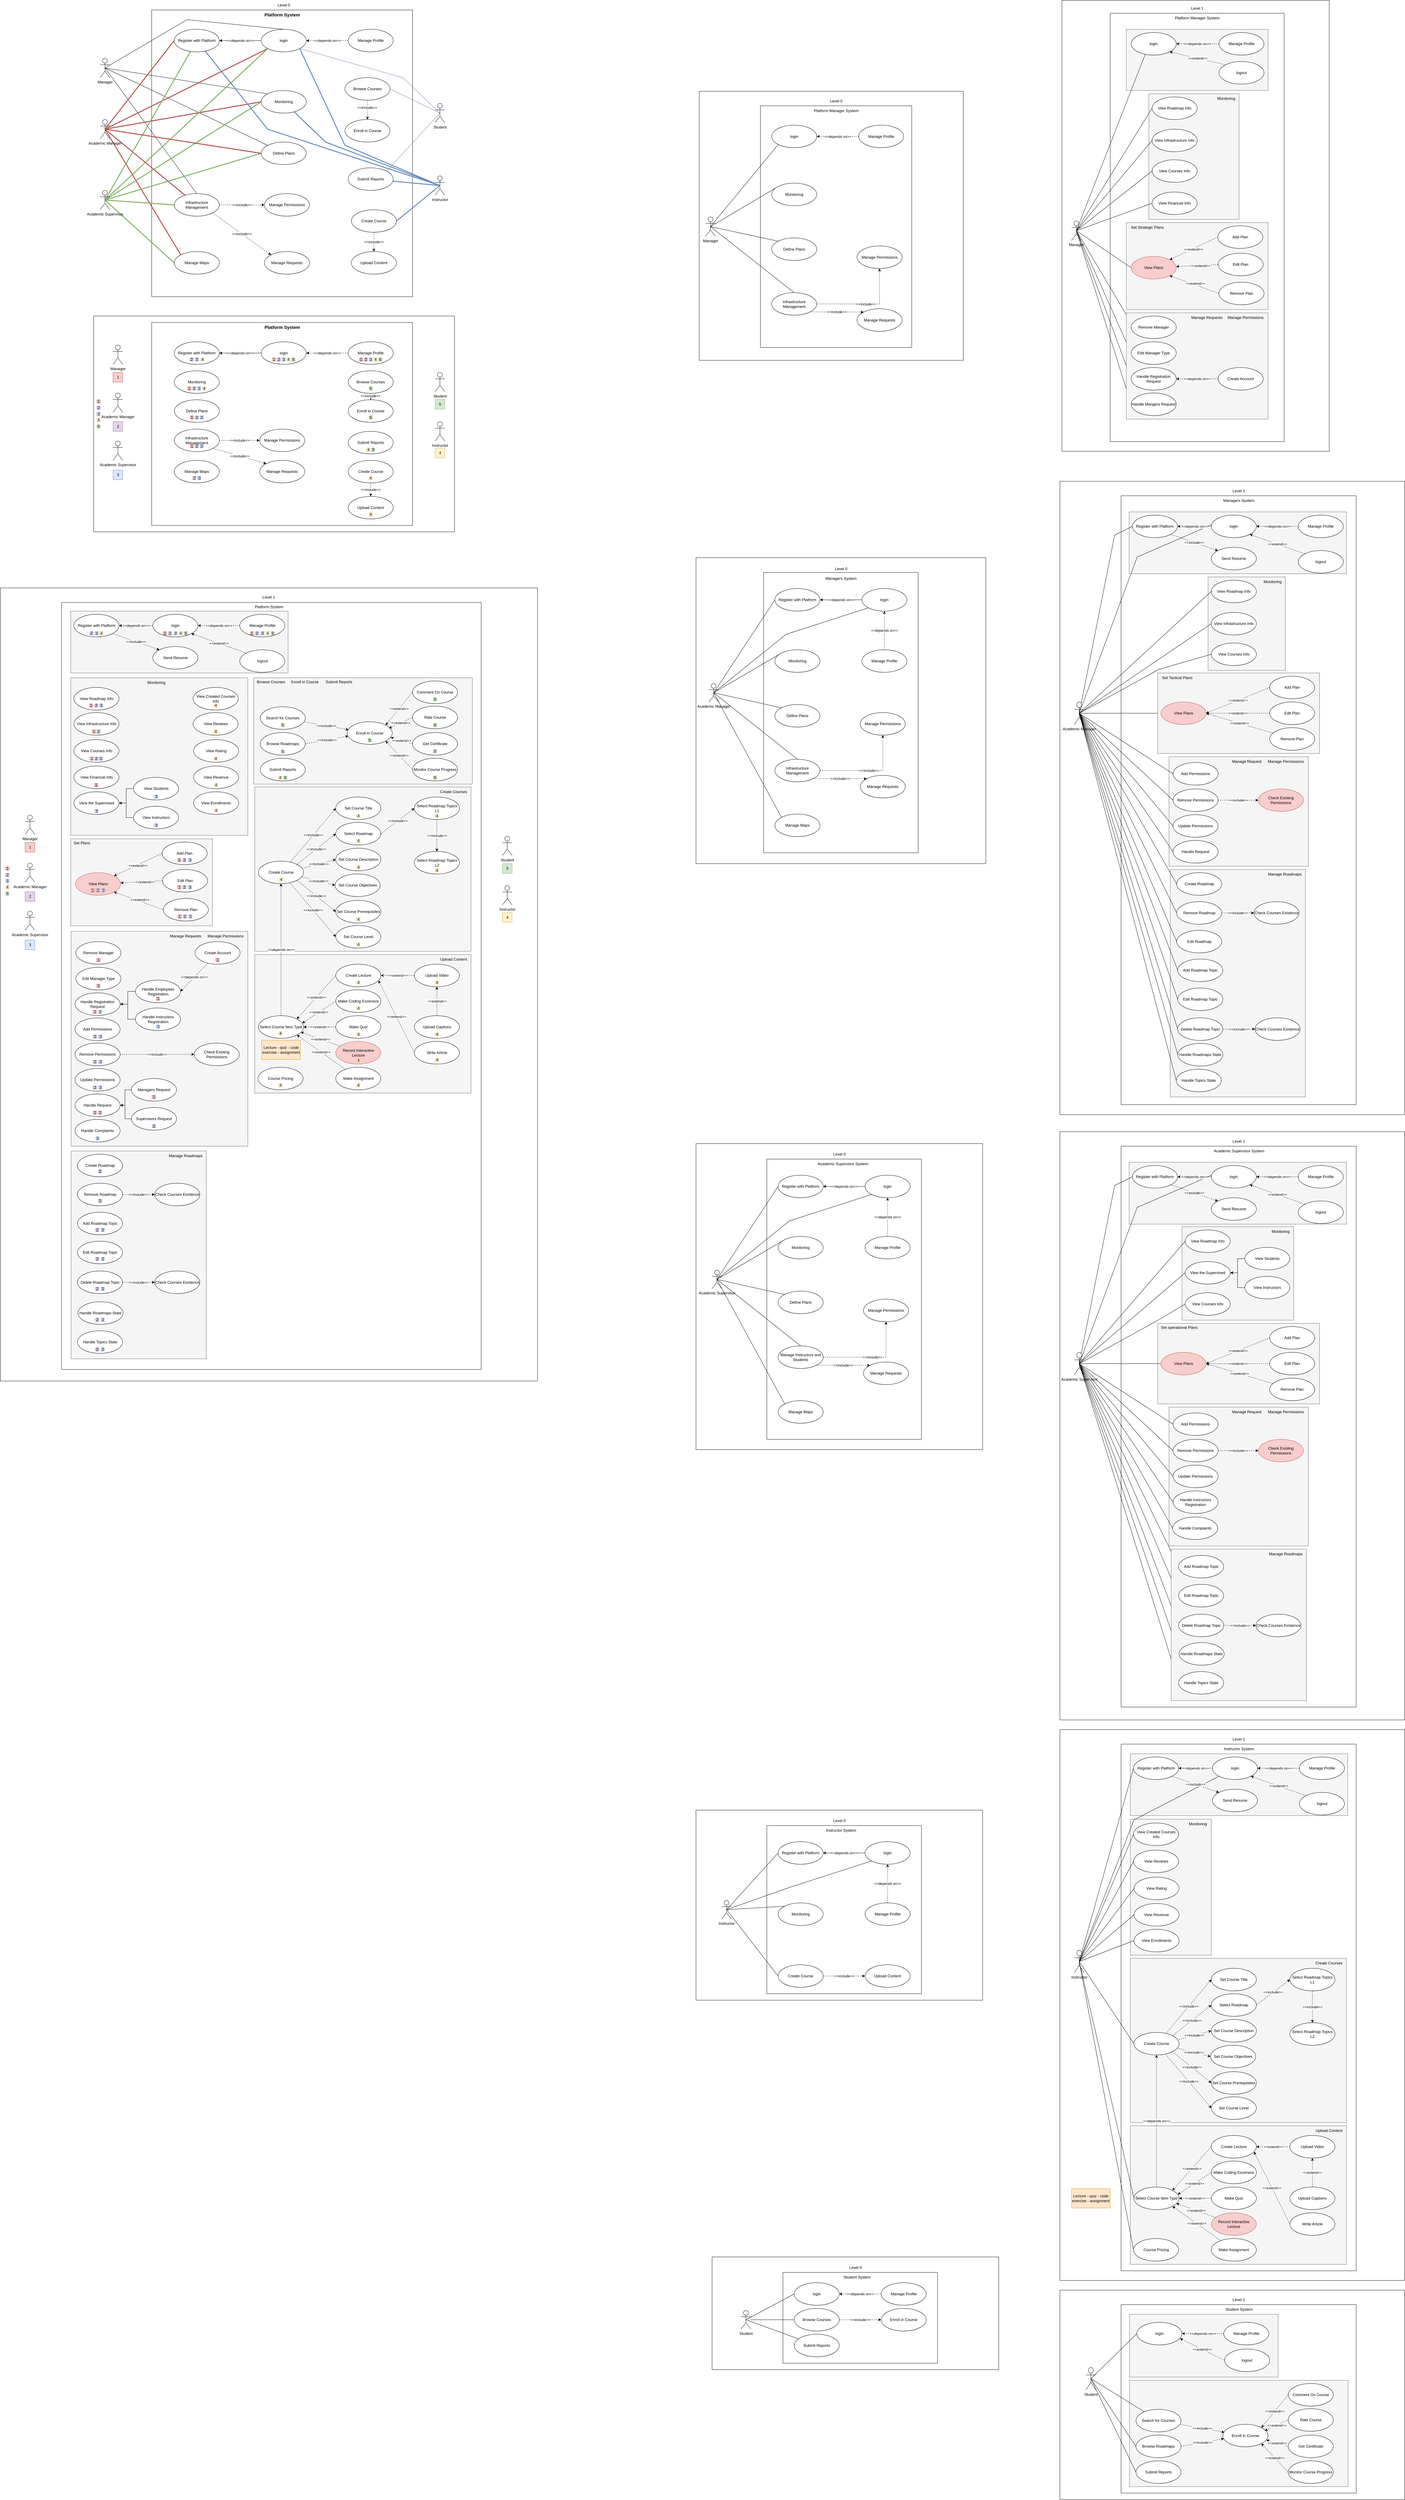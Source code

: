 <mxfile version="21.6.6" type="github">
  <diagram name="Page-1" id="dtunkNTb8zr2kekEWjOD">
    <mxGraphModel dx="2179" dy="1452" grid="0" gridSize="10" guides="1" tooltips="1" connect="1" arrows="1" fold="1" page="1" pageScale="1" pageWidth="827" pageHeight="1169" math="0" shadow="0">
      <root>
        <mxCell id="0" />
        <mxCell id="1" parent="0" />
        <mxCell id="LYUbL45tDniUqigNmkxV-288" value="" style="rounded=0;whiteSpace=wrap;html=1;movable=1;resizable=1;rotatable=1;deletable=1;editable=1;locked=0;connectable=1;" parent="1" vertex="1">
          <mxGeometry x="-840" y="1754" width="1668" height="2462" as="geometry" />
        </mxCell>
        <mxCell id="LYUbL45tDniUqigNmkxV-291" value="" style="rounded=0;whiteSpace=wrap;html=1;movable=1;resizable=1;rotatable=1;deletable=1;editable=1;locked=0;connectable=1;" parent="1" vertex="1">
          <mxGeometry x="-650" y="1799" width="1303" height="2381" as="geometry" />
        </mxCell>
        <mxCell id="LYUbL45tDniUqigNmkxV-328" value="" style="rounded=0;whiteSpace=wrap;html=1;fillColor=#f5f5f5;strokeColor=#666666;fontColor=#333333;" parent="1" vertex="1">
          <mxGeometry x="-621.5" y="1826" width="675" height="192" as="geometry" />
        </mxCell>
        <mxCell id="LYUbL45tDniUqigNmkxV-257" value="" style="rounded=0;whiteSpace=wrap;html=1;movable=1;resizable=1;rotatable=1;deletable=1;editable=1;locked=0;connectable=1;" parent="1" vertex="1">
          <mxGeometry x="2450" y="7038" width="1070" height="650" as="geometry" />
        </mxCell>
        <mxCell id="LYUbL45tDniUqigNmkxV-259" value="" style="rounded=0;whiteSpace=wrap;html=1;movable=1;resizable=1;rotatable=1;deletable=1;editable=1;locked=0;connectable=1;" parent="1" vertex="1">
          <mxGeometry x="2640" y="7083" width="730" height="585" as="geometry" />
        </mxCell>
        <mxCell id="LYUbL45tDniUqigNmkxV-269" value="" style="rounded=0;whiteSpace=wrap;html=1;fillColor=#f5f5f5;strokeColor=#666666;fontColor=#333333;fontStyle=0" parent="1" vertex="1">
          <mxGeometry x="2666.13" y="7318" width="678.75" height="330" as="geometry" />
        </mxCell>
        <mxCell id="LYUbL45tDniUqigNmkxV-260" value="" style="rounded=0;whiteSpace=wrap;html=1;fillColor=#f5f5f5;strokeColor=#666666;fontColor=#333333;" parent="1" vertex="1">
          <mxGeometry x="2666.12" y="7113" width="461.5" height="195" as="geometry" />
        </mxCell>
        <mxCell id="LYUbL45tDniUqigNmkxV-240" value="" style="rounded=0;whiteSpace=wrap;html=1;" parent="1" vertex="1">
          <mxGeometry x="1370" y="6935" width="890" height="350" as="geometry" />
        </mxCell>
        <mxCell id="LYUbL45tDniUqigNmkxV-243" value="" style="rounded=0;whiteSpace=wrap;html=1;" parent="1" vertex="1">
          <mxGeometry x="1590" y="6983" width="480" height="282" as="geometry" />
        </mxCell>
        <mxCell id="LYUbL45tDniUqigNmkxV-140" value="" style="rounded=0;whiteSpace=wrap;html=1;movable=1;resizable=1;rotatable=1;deletable=1;editable=1;locked=0;connectable=1;" parent="1" vertex="1">
          <mxGeometry x="2450" y="5298" width="1070" height="1710" as="geometry" />
        </mxCell>
        <mxCell id="LYUbL45tDniUqigNmkxV-143" value="" style="rounded=0;whiteSpace=wrap;html=1;movable=1;resizable=1;rotatable=1;deletable=1;editable=1;locked=0;connectable=1;" parent="1" vertex="1">
          <mxGeometry x="2640" y="5343" width="730" height="1635" as="geometry" />
        </mxCell>
        <mxCell id="LYUbL45tDniUqigNmkxV-198" value="" style="rounded=0;whiteSpace=wrap;html=1;fillColor=#f5f5f5;strokeColor=#666666;fontColor=#333333;" parent="1" vertex="1">
          <mxGeometry x="2668.5" y="6528" width="671.5" height="430" as="geometry" />
        </mxCell>
        <mxCell id="LYUbL45tDniUqigNmkxV-176" value="" style="rounded=0;whiteSpace=wrap;html=1;fillColor=#f5f5f5;strokeColor=#666666;fontColor=#333333;" parent="1" vertex="1">
          <mxGeometry x="2668.5" y="6008" width="671.5" height="510" as="geometry" />
        </mxCell>
        <mxCell id="LYUbL45tDniUqigNmkxV-161" value="" style="rounded=0;whiteSpace=wrap;html=1;fillColor=#f5f5f5;strokeColor=#666666;fontColor=#333333;" parent="1" vertex="1">
          <mxGeometry x="2668.5" y="5576" width="251.5" height="422" as="geometry" />
        </mxCell>
        <mxCell id="LYUbL45tDniUqigNmkxV-145" value="" style="rounded=0;whiteSpace=wrap;html=1;fillColor=#f5f5f5;strokeColor=#666666;fontColor=#333333;" parent="1" vertex="1">
          <mxGeometry x="2668.5" y="5373" width="675" height="192" as="geometry" />
        </mxCell>
        <mxCell id="LYUbL45tDniUqigNmkxV-25" value="" style="rounded=0;whiteSpace=wrap;html=1;movable=1;resizable=1;rotatable=1;deletable=1;editable=1;locked=0;connectable=1;" parent="1" vertex="1">
          <mxGeometry x="2450" y="3442" width="1070" height="1826" as="geometry" />
        </mxCell>
        <mxCell id="LYUbL45tDniUqigNmkxV-26" value="" style="rounded=0;whiteSpace=wrap;html=1;movable=1;resizable=1;rotatable=1;deletable=1;editable=1;locked=0;connectable=1;" parent="1" vertex="1">
          <mxGeometry x="2640" y="3487" width="730" height="1741" as="geometry" />
        </mxCell>
        <mxCell id="LYUbL45tDniUqigNmkxV-81" value="" style="rounded=0;whiteSpace=wrap;html=1;fillColor=#f5f5f5;strokeColor=#666666;fontColor=#333333;" parent="1" vertex="1">
          <mxGeometry x="2753.75" y="4037" width="502.5" height="250" as="geometry" />
        </mxCell>
        <mxCell id="LYUbL45tDniUqigNmkxV-28" value="" style="rounded=0;whiteSpace=wrap;html=1;fillColor=#f5f5f5;strokeColor=#666666;fontColor=#333333;" parent="1" vertex="1">
          <mxGeometry x="2829" y="3737" width="347" height="290" as="geometry" />
        </mxCell>
        <mxCell id="l33ZeKzNZCgtsfxWotkb-508" value="" style="rounded=0;whiteSpace=wrap;html=1;" parent="1" vertex="1">
          <mxGeometry x="-550" y="910" width="1120" height="670" as="geometry" />
        </mxCell>
        <mxCell id="l33ZeKzNZCgtsfxWotkb-374" value="" style="rounded=0;whiteSpace=wrap;html=1;" parent="1" vertex="1">
          <mxGeometry x="1320" y="1660" width="900" height="950" as="geometry" />
        </mxCell>
        <mxCell id="l33ZeKzNZCgtsfxWotkb-363" value="" style="rounded=0;whiteSpace=wrap;html=1;movable=1;resizable=1;rotatable=1;deletable=1;editable=1;locked=0;connectable=1;" parent="1" vertex="1">
          <mxGeometry x="2456.25" y="-70" width="830" height="1400" as="geometry" />
        </mxCell>
        <mxCell id="l33ZeKzNZCgtsfxWotkb-140" value="" style="rounded=0;whiteSpace=wrap;html=1;movable=1;resizable=1;rotatable=1;deletable=1;editable=1;locked=0;connectable=1;" parent="1" vertex="1">
          <mxGeometry x="2606.25" y="-30" width="540" height="1330" as="geometry" />
        </mxCell>
        <mxCell id="l33ZeKzNZCgtsfxWotkb-369" value="" style="rounded=0;whiteSpace=wrap;html=1;fillColor=#f5f5f5;fontColor=#333333;strokeColor=#666666;" parent="1" vertex="1">
          <mxGeometry x="2656.25" y="20" width="440" height="190" as="geometry" />
        </mxCell>
        <mxCell id="l33ZeKzNZCgtsfxWotkb-367" value="" style="rounded=0;whiteSpace=wrap;html=1;fillColor=#f5f5f5;fontColor=#333333;strokeColor=#666666;" parent="1" vertex="1">
          <mxGeometry x="2726.25" y="220" width="280" height="390" as="geometry" />
        </mxCell>
        <mxCell id="l33ZeKzNZCgtsfxWotkb-366" value="" style="rounded=0;whiteSpace=wrap;html=1;fillColor=#f5f5f5;fontColor=#333333;strokeColor=#666666;" parent="1" vertex="1">
          <mxGeometry x="2656.25" y="620" width="440" height="270" as="geometry" />
        </mxCell>
        <mxCell id="l33ZeKzNZCgtsfxWotkb-364" value="" style="rounded=0;whiteSpace=wrap;html=1;" parent="1" vertex="1">
          <mxGeometry x="1330" y="212.5" width="820" height="835" as="geometry" />
        </mxCell>
        <mxCell id="l33ZeKzNZCgtsfxWotkb-362" value="" style="rounded=0;whiteSpace=wrap;html=1;movable=1;resizable=1;rotatable=1;deletable=1;editable=1;locked=0;connectable=1;" parent="1" vertex="1">
          <mxGeometry x="2450" y="1423" width="1070" height="1966" as="geometry" />
        </mxCell>
        <mxCell id="l33ZeKzNZCgtsfxWotkb-202" value="" style="rounded=0;whiteSpace=wrap;html=1;movable=1;resizable=1;rotatable=1;deletable=1;editable=1;locked=0;connectable=1;" parent="1" vertex="1">
          <mxGeometry x="2640" y="1468" width="730" height="1890" as="geometry" />
        </mxCell>
        <mxCell id="l33ZeKzNZCgtsfxWotkb-353" value="" style="rounded=0;whiteSpace=wrap;html=1;fillColor=#f5f5f5;strokeColor=#666666;fontColor=#333333;" parent="1" vertex="1">
          <mxGeometry x="2665" y="1518" width="675" height="192" as="geometry" />
        </mxCell>
        <mxCell id="l33ZeKzNZCgtsfxWotkb-350" value="" style="rounded=0;whiteSpace=wrap;html=1;fillColor=#f5f5f5;strokeColor=#666666;fontColor=#333333;" parent="1" vertex="1">
          <mxGeometry x="2910" y="1720" width="240" height="290" as="geometry" />
        </mxCell>
        <mxCell id="l33ZeKzNZCgtsfxWotkb-348" value="" style="rounded=0;whiteSpace=wrap;html=1;fillColor=#f5f5f5;strokeColor=#666666;fontColor=#333333;" parent="1" vertex="1">
          <mxGeometry x="2788.75" y="2278" width="432.5" height="340" as="geometry" />
        </mxCell>
        <mxCell id="l33ZeKzNZCgtsfxWotkb-139" value="" style="rounded=0;whiteSpace=wrap;html=1;" parent="1" vertex="1">
          <mxGeometry x="1520" y="257.5" width="470" height="750" as="geometry" />
        </mxCell>
        <mxCell id="l33ZeKzNZCgtsfxWotkb-347" value="" style="rounded=0;whiteSpace=wrap;html=1;fillColor=#f5f5f5;strokeColor=#666666;fontColor=#333333;" parent="1" vertex="1">
          <mxGeometry x="2792.5" y="2628" width="420" height="706" as="geometry" />
        </mxCell>
        <mxCell id="l33ZeKzNZCgtsfxWotkb-1" value="" style="rounded=0;whiteSpace=wrap;html=1;" parent="1" vertex="1">
          <mxGeometry x="-370" y="-40" width="810" height="890" as="geometry" />
        </mxCell>
        <mxCell id="l33ZeKzNZCgtsfxWotkb-4" value="&lt;span style=&quot;font-size: 14px;&quot;&gt;&lt;b&gt;Platform System&lt;/b&gt;&lt;/span&gt;" style="text;html=1;align=center;verticalAlign=middle;resizable=0;points=[];autosize=1;strokeColor=none;fillColor=none;" parent="1" vertex="1">
          <mxGeometry x="-30" y="-40" width="130" height="30" as="geometry" />
        </mxCell>
        <mxCell id="l33ZeKzNZCgtsfxWotkb-74" style="rounded=0;orthogonalLoop=1;jettySize=auto;html=1;exitX=0.5;exitY=0.5;exitDx=0;exitDy=0;exitPerimeter=0;entryX=0.5;entryY=0;entryDx=0;entryDy=0;endArrow=none;endFill=0;" parent="1" source="l33ZeKzNZCgtsfxWotkb-6" target="l33ZeKzNZCgtsfxWotkb-7" edge="1">
          <mxGeometry relative="1" as="geometry">
            <Array as="points">
              <mxPoint x="-260" y="-10" />
            </Array>
          </mxGeometry>
        </mxCell>
        <mxCell id="l33ZeKzNZCgtsfxWotkb-88" style="rounded=0;orthogonalLoop=1;jettySize=auto;html=1;exitX=0.5;exitY=0.5;exitDx=0;exitDy=0;exitPerimeter=0;entryX=0;entryY=0;entryDx=0;entryDy=0;endArrow=none;endFill=0;" parent="1" source="l33ZeKzNZCgtsfxWotkb-6" target="l33ZeKzNZCgtsfxWotkb-35" edge="1">
          <mxGeometry relative="1" as="geometry" />
        </mxCell>
        <mxCell id="l33ZeKzNZCgtsfxWotkb-89" style="rounded=0;orthogonalLoop=1;jettySize=auto;html=1;exitX=0.5;exitY=0.5;exitDx=0;exitDy=0;exitPerimeter=0;entryX=0;entryY=0;entryDx=0;entryDy=0;endArrow=none;endFill=0;" parent="1" source="l33ZeKzNZCgtsfxWotkb-6" target="l33ZeKzNZCgtsfxWotkb-30" edge="1">
          <mxGeometry relative="1" as="geometry" />
        </mxCell>
        <mxCell id="l33ZeKzNZCgtsfxWotkb-90" style="rounded=0;orthogonalLoop=1;jettySize=auto;html=1;exitX=0.5;exitY=0.5;exitDx=0;exitDy=0;exitPerimeter=0;entryX=0.5;entryY=0;entryDx=0;entryDy=0;endArrow=none;endFill=0;" parent="1" source="l33ZeKzNZCgtsfxWotkb-6" target="l33ZeKzNZCgtsfxWotkb-51" edge="1">
          <mxGeometry relative="1" as="geometry" />
        </mxCell>
        <mxCell id="l33ZeKzNZCgtsfxWotkb-6" value="Manager" style="shape=umlActor;verticalLabelPosition=bottom;verticalAlign=top;html=1;outlineConnect=0;" parent="1" vertex="1">
          <mxGeometry x="-530" y="110" width="30" height="60" as="geometry" />
        </mxCell>
        <mxCell id="l33ZeKzNZCgtsfxWotkb-18" value="&amp;lt;&amp;lt;depends on&amp;gt;&amp;gt;" style="edgeStyle=orthogonalEdgeStyle;rounded=0;orthogonalLoop=1;jettySize=auto;html=1;exitX=0;exitY=0.5;exitDx=0;exitDy=0;" parent="1" source="l33ZeKzNZCgtsfxWotkb-7" target="l33ZeKzNZCgtsfxWotkb-14" edge="1">
          <mxGeometry relative="1" as="geometry" />
        </mxCell>
        <mxCell id="l33ZeKzNZCgtsfxWotkb-7" value="login" style="ellipse;whiteSpace=wrap;html=1;" parent="1" vertex="1">
          <mxGeometry x="-30" y="20" width="140" height="70" as="geometry" />
        </mxCell>
        <mxCell id="l33ZeKzNZCgtsfxWotkb-9" value="&amp;lt;&amp;lt;depends on&amp;gt;&amp;gt;" style="edgeStyle=orthogonalEdgeStyle;rounded=0;orthogonalLoop=1;jettySize=auto;html=1;dashed=1;" parent="1" source="l33ZeKzNZCgtsfxWotkb-8" target="l33ZeKzNZCgtsfxWotkb-7" edge="1">
          <mxGeometry relative="1" as="geometry" />
        </mxCell>
        <mxCell id="l33ZeKzNZCgtsfxWotkb-8" value="Manage Profile" style="ellipse;whiteSpace=wrap;html=1;" parent="1" vertex="1">
          <mxGeometry x="240" y="20" width="140" height="70" as="geometry" />
        </mxCell>
        <mxCell id="l33ZeKzNZCgtsfxWotkb-75" style="rounded=0;orthogonalLoop=1;jettySize=auto;html=1;exitX=0.5;exitY=0.5;exitDx=0;exitDy=0;exitPerimeter=0;entryX=0;entryY=0.5;entryDx=0;entryDy=0;strokeColor=#b85450;fillColor=#f8cecc;endArrow=none;endFill=0;strokeWidth=3;" parent="1" source="l33ZeKzNZCgtsfxWotkb-10" target="l33ZeKzNZCgtsfxWotkb-14" edge="1">
          <mxGeometry relative="1" as="geometry" />
        </mxCell>
        <mxCell id="l33ZeKzNZCgtsfxWotkb-78" style="rounded=0;orthogonalLoop=1;jettySize=auto;html=1;exitX=0.5;exitY=0.5;exitDx=0;exitDy=0;exitPerimeter=0;entryX=0;entryY=1;entryDx=0;entryDy=0;strokeColor=#b85450;fillColor=#f8cecc;endArrow=none;endFill=0;strokeWidth=3;" parent="1" source="l33ZeKzNZCgtsfxWotkb-10" target="l33ZeKzNZCgtsfxWotkb-7" edge="1">
          <mxGeometry relative="1" as="geometry" />
        </mxCell>
        <mxCell id="l33ZeKzNZCgtsfxWotkb-79" style="rounded=0;orthogonalLoop=1;jettySize=auto;html=1;exitX=0.5;exitY=0.5;exitDx=0;exitDy=0;exitPerimeter=0;strokeColor=#b85450;fillColor=#f8cecc;endArrow=none;endFill=0;strokeWidth=3;" parent="1" source="l33ZeKzNZCgtsfxWotkb-10" target="l33ZeKzNZCgtsfxWotkb-51" edge="1">
          <mxGeometry relative="1" as="geometry" />
        </mxCell>
        <mxCell id="l33ZeKzNZCgtsfxWotkb-80" style="rounded=0;orthogonalLoop=1;jettySize=auto;html=1;exitX=0.5;exitY=0.5;exitDx=0;exitDy=0;exitPerimeter=0;entryX=0;entryY=0;entryDx=0;entryDy=0;strokeColor=#b85450;fillColor=#f8cecc;endArrow=none;endFill=0;strokeWidth=3;" parent="1" source="l33ZeKzNZCgtsfxWotkb-10" target="l33ZeKzNZCgtsfxWotkb-50" edge="1">
          <mxGeometry relative="1" as="geometry" />
        </mxCell>
        <mxCell id="l33ZeKzNZCgtsfxWotkb-83" style="rounded=0;orthogonalLoop=1;jettySize=auto;html=1;exitX=0.5;exitY=0.5;exitDx=0;exitDy=0;exitPerimeter=0;entryX=0;entryY=0.5;entryDx=0;entryDy=0;strokeColor=#b85450;fillColor=#f8cecc;endArrow=none;endFill=0;strokeWidth=3;" parent="1" source="l33ZeKzNZCgtsfxWotkb-10" target="l33ZeKzNZCgtsfxWotkb-35" edge="1">
          <mxGeometry relative="1" as="geometry" />
        </mxCell>
        <mxCell id="l33ZeKzNZCgtsfxWotkb-10" value="Academic Manager" style="shape=umlActor;verticalLabelPosition=bottom;verticalAlign=top;html=1;outlineConnect=0;" parent="1" vertex="1">
          <mxGeometry x="-530" y="300" width="30" height="60" as="geometry" />
        </mxCell>
        <mxCell id="l33ZeKzNZCgtsfxWotkb-93" style="rounded=0;orthogonalLoop=1;jettySize=auto;html=1;exitX=0.5;exitY=0.5;exitDx=0;exitDy=0;exitPerimeter=0;entryX=1;entryY=0.5;entryDx=0;entryDy=0;endArrow=none;endFill=0;fillColor=#e1d5e7;strokeColor=#9673a6;" parent="1" source="l33ZeKzNZCgtsfxWotkb-11" target="l33ZeKzNZCgtsfxWotkb-48" edge="1">
          <mxGeometry relative="1" as="geometry">
            <Array as="points" />
          </mxGeometry>
        </mxCell>
        <mxCell id="l33ZeKzNZCgtsfxWotkb-94" style="rounded=0;orthogonalLoop=1;jettySize=auto;html=1;exitX=0.5;exitY=0.5;exitDx=0;exitDy=0;exitPerimeter=0;entryX=1;entryY=1;entryDx=0;entryDy=0;endArrow=none;endFill=0;fillColor=#e1d5e7;strokeColor=#9673a6;" parent="1" source="l33ZeKzNZCgtsfxWotkb-11" target="l33ZeKzNZCgtsfxWotkb-7" edge="1">
          <mxGeometry relative="1" as="geometry">
            <Array as="points">
              <mxPoint x="410" y="170" />
            </Array>
          </mxGeometry>
        </mxCell>
        <mxCell id="l33ZeKzNZCgtsfxWotkb-97" style="rounded=0;orthogonalLoop=1;jettySize=auto;html=1;exitX=0.5;exitY=0.5;exitDx=0;exitDy=0;exitPerimeter=0;entryX=1;entryY=0;entryDx=0;entryDy=0;endArrow=none;endFill=0;fillColor=#e1d5e7;strokeColor=#9673a6;" parent="1" source="l33ZeKzNZCgtsfxWotkb-11" target="l33ZeKzNZCgtsfxWotkb-49" edge="1">
          <mxGeometry relative="1" as="geometry" />
        </mxCell>
        <mxCell id="l33ZeKzNZCgtsfxWotkb-11" value="Student" style="shape=umlActor;verticalLabelPosition=bottom;verticalAlign=top;html=1;outlineConnect=0;" parent="1" vertex="1">
          <mxGeometry x="510" y="250" width="30" height="60" as="geometry" />
        </mxCell>
        <mxCell id="l33ZeKzNZCgtsfxWotkb-84" style="rounded=0;orthogonalLoop=1;jettySize=auto;html=1;exitX=0.5;exitY=0.5;exitDx=0;exitDy=0;exitPerimeter=0;entryX=0;entryY=0.5;entryDx=0;entryDy=0;strokeColor=#82b366;fillColor=#d5e8d4;endArrow=none;endFill=0;strokeWidth=3;" parent="1" source="l33ZeKzNZCgtsfxWotkb-12" target="l33ZeKzNZCgtsfxWotkb-50" edge="1">
          <mxGeometry relative="1" as="geometry" />
        </mxCell>
        <mxCell id="l33ZeKzNZCgtsfxWotkb-85" style="rounded=0;orthogonalLoop=1;jettySize=auto;html=1;exitX=0.5;exitY=0.5;exitDx=0;exitDy=0;exitPerimeter=0;entryX=0;entryY=0.5;entryDx=0;entryDy=0;strokeColor=#82b366;fillColor=#d5e8d4;endArrow=none;endFill=0;strokeWidth=3;" parent="1" source="l33ZeKzNZCgtsfxWotkb-12" target="l33ZeKzNZCgtsfxWotkb-51" edge="1">
          <mxGeometry relative="1" as="geometry" />
        </mxCell>
        <mxCell id="l33ZeKzNZCgtsfxWotkb-86" style="rounded=0;orthogonalLoop=1;jettySize=auto;html=1;exitX=0.5;exitY=0.5;exitDx=0;exitDy=0;exitPerimeter=0;entryX=0;entryY=0.5;entryDx=0;entryDy=0;strokeColor=#82b366;fillColor=#d5e8d4;endArrow=none;endFill=0;strokeWidth=3;" parent="1" source="l33ZeKzNZCgtsfxWotkb-12" target="l33ZeKzNZCgtsfxWotkb-30" edge="1">
          <mxGeometry relative="1" as="geometry" />
        </mxCell>
        <mxCell id="l33ZeKzNZCgtsfxWotkb-87" style="rounded=0;orthogonalLoop=1;jettySize=auto;html=1;exitX=0.5;exitY=0.5;exitDx=0;exitDy=0;exitPerimeter=0;entryX=0;entryY=0.5;entryDx=0;entryDy=0;strokeColor=#82b366;fillColor=#d5e8d4;endArrow=none;endFill=0;strokeWidth=3;" parent="1" source="l33ZeKzNZCgtsfxWotkb-12" target="l33ZeKzNZCgtsfxWotkb-35" edge="1">
          <mxGeometry relative="1" as="geometry" />
        </mxCell>
        <mxCell id="l33ZeKzNZCgtsfxWotkb-91" style="rounded=0;orthogonalLoop=1;jettySize=auto;html=1;exitX=0.5;exitY=0.5;exitDx=0;exitDy=0;exitPerimeter=0;entryX=0;entryY=1;entryDx=0;entryDy=0;fillColor=#d5e8d4;strokeColor=#82b366;endArrow=none;endFill=0;strokeWidth=3;" parent="1" source="l33ZeKzNZCgtsfxWotkb-12" target="l33ZeKzNZCgtsfxWotkb-7" edge="1">
          <mxGeometry relative="1" as="geometry" />
        </mxCell>
        <mxCell id="l33ZeKzNZCgtsfxWotkb-106" style="rounded=0;orthogonalLoop=1;jettySize=auto;html=1;exitX=0.5;exitY=0.5;exitDx=0;exitDy=0;exitPerimeter=0;endArrow=none;endFill=0;fillColor=#d5e8d4;strokeColor=#82b366;strokeWidth=3;" parent="1" source="l33ZeKzNZCgtsfxWotkb-12" target="l33ZeKzNZCgtsfxWotkb-14" edge="1">
          <mxGeometry relative="1" as="geometry" />
        </mxCell>
        <mxCell id="l33ZeKzNZCgtsfxWotkb-12" value="Academic Supervisor" style="shape=umlActor;verticalLabelPosition=bottom;verticalAlign=top;html=1;outlineConnect=0;" parent="1" vertex="1">
          <mxGeometry x="-530" y="520" width="30" height="60" as="geometry" />
        </mxCell>
        <mxCell id="l33ZeKzNZCgtsfxWotkb-96" style="rounded=0;orthogonalLoop=1;jettySize=auto;html=1;exitX=0.5;exitY=0.5;exitDx=0;exitDy=0;exitPerimeter=0;endArrow=none;endFill=0;fillColor=#dae8fc;strokeColor=#6c8ebf;strokeWidth=3;" parent="1" source="l33ZeKzNZCgtsfxWotkb-13" target="l33ZeKzNZCgtsfxWotkb-49" edge="1">
          <mxGeometry relative="1" as="geometry" />
        </mxCell>
        <mxCell id="l33ZeKzNZCgtsfxWotkb-98" style="rounded=0;orthogonalLoop=1;jettySize=auto;html=1;exitX=0.5;exitY=0.5;exitDx=0;exitDy=0;exitPerimeter=0;entryX=1;entryY=0.5;entryDx=0;entryDy=0;endArrow=none;endFill=0;fillColor=#dae8fc;strokeColor=#6c8ebf;strokeWidth=3;" parent="1" source="l33ZeKzNZCgtsfxWotkb-13" target="l33ZeKzNZCgtsfxWotkb-53" edge="1">
          <mxGeometry relative="1" as="geometry" />
        </mxCell>
        <mxCell id="l33ZeKzNZCgtsfxWotkb-99" style="rounded=0;orthogonalLoop=1;jettySize=auto;html=1;exitX=0.5;exitY=0.5;exitDx=0;exitDy=0;exitPerimeter=0;entryX=1;entryY=1;entryDx=0;entryDy=0;endArrow=none;endFill=0;fillColor=#dae8fc;strokeColor=#6c8ebf;strokeWidth=3;" parent="1" source="l33ZeKzNZCgtsfxWotkb-13" target="l33ZeKzNZCgtsfxWotkb-7" edge="1">
          <mxGeometry relative="1" as="geometry">
            <Array as="points">
              <mxPoint x="230" y="380" />
            </Array>
          </mxGeometry>
        </mxCell>
        <mxCell id="l33ZeKzNZCgtsfxWotkb-107" style="rounded=0;orthogonalLoop=1;jettySize=auto;html=1;exitX=0.5;exitY=0.5;exitDx=0;exitDy=0;exitPerimeter=0;endArrow=none;endFill=0;fillColor=#dae8fc;strokeColor=#6c8ebf;strokeWidth=3;" parent="1" source="l33ZeKzNZCgtsfxWotkb-13" target="l33ZeKzNZCgtsfxWotkb-14" edge="1">
          <mxGeometry relative="1" as="geometry">
            <Array as="points">
              <mxPoint x="-10" y="330" />
            </Array>
          </mxGeometry>
        </mxCell>
        <mxCell id="l33ZeKzNZCgtsfxWotkb-108" style="rounded=0;orthogonalLoop=1;jettySize=auto;html=1;exitX=0.5;exitY=0.5;exitDx=0;exitDy=0;exitPerimeter=0;endArrow=none;endFill=0;fillColor=#dae8fc;strokeColor=#6c8ebf;strokeWidth=3;" parent="1" source="l33ZeKzNZCgtsfxWotkb-13" target="l33ZeKzNZCgtsfxWotkb-35" edge="1">
          <mxGeometry relative="1" as="geometry">
            <Array as="points">
              <mxPoint x="170" y="370" />
            </Array>
          </mxGeometry>
        </mxCell>
        <mxCell id="l33ZeKzNZCgtsfxWotkb-13" value="Instructor" style="shape=umlActor;verticalLabelPosition=bottom;verticalAlign=top;html=1;outlineConnect=0;" parent="1" vertex="1">
          <mxGeometry x="510" y="475" width="30" height="60" as="geometry" />
        </mxCell>
        <mxCell id="l33ZeKzNZCgtsfxWotkb-14" value="Register with Platform" style="ellipse;whiteSpace=wrap;html=1;" parent="1" vertex="1">
          <mxGeometry x="-300" y="20" width="140" height="70" as="geometry" />
        </mxCell>
        <mxCell id="l33ZeKzNZCgtsfxWotkb-29" value="Manage Permissions" style="ellipse;whiteSpace=wrap;html=1;" parent="1" vertex="1">
          <mxGeometry x="-20" y="530" width="140" height="70" as="geometry" />
        </mxCell>
        <mxCell id="l33ZeKzNZCgtsfxWotkb-30" value="Define Plans" style="ellipse;whiteSpace=wrap;html=1;" parent="1" vertex="1">
          <mxGeometry x="-30" y="370" width="140" height="70" as="geometry" />
        </mxCell>
        <mxCell id="l33ZeKzNZCgtsfxWotkb-34" value="Manage Requests" style="ellipse;whiteSpace=wrap;html=1;" parent="1" vertex="1">
          <mxGeometry x="-20" y="710" width="140" height="70" as="geometry" />
        </mxCell>
        <mxCell id="l33ZeKzNZCgtsfxWotkb-35" value="Monitoring" style="ellipse;whiteSpace=wrap;html=1;" parent="1" vertex="1">
          <mxGeometry x="-30" y="210" width="140" height="70" as="geometry" />
        </mxCell>
        <mxCell id="l33ZeKzNZCgtsfxWotkb-37" value="Level 0" style="text;html=1;align=center;verticalAlign=middle;resizable=0;points=[];autosize=1;strokeColor=none;fillColor=none;" parent="1" vertex="1">
          <mxGeometry x="10" y="-70" width="60" height="30" as="geometry" />
        </mxCell>
        <mxCell id="l33ZeKzNZCgtsfxWotkb-95" style="edgeStyle=orthogonalEdgeStyle;rounded=0;orthogonalLoop=1;jettySize=auto;html=1;exitX=0.5;exitY=1;exitDx=0;exitDy=0;dashed=1;" parent="1" source="l33ZeKzNZCgtsfxWotkb-48" target="l33ZeKzNZCgtsfxWotkb-52" edge="1">
          <mxGeometry relative="1" as="geometry" />
        </mxCell>
        <mxCell id="l33ZeKzNZCgtsfxWotkb-103" value="&amp;lt;&amp;lt;include&amp;gt;&amp;gt;" style="edgeLabel;html=1;align=center;verticalAlign=middle;resizable=0;points=[];" parent="l33ZeKzNZCgtsfxWotkb-95" vertex="1" connectable="0">
          <mxGeometry x="-0.242" y="-1" relative="1" as="geometry">
            <mxPoint as="offset" />
          </mxGeometry>
        </mxCell>
        <mxCell id="l33ZeKzNZCgtsfxWotkb-48" value="Browse Courses" style="ellipse;whiteSpace=wrap;html=1;" parent="1" vertex="1">
          <mxGeometry x="230" y="170" width="140" height="70" as="geometry" />
        </mxCell>
        <mxCell id="l33ZeKzNZCgtsfxWotkb-49" value="Submit Reports" style="ellipse;whiteSpace=wrap;html=1;" parent="1" vertex="1">
          <mxGeometry x="240" y="450" width="140" height="70" as="geometry" />
        </mxCell>
        <mxCell id="l33ZeKzNZCgtsfxWotkb-50" value="Manage Maps" style="ellipse;whiteSpace=wrap;html=1;" parent="1" vertex="1">
          <mxGeometry x="-300" y="710" width="140" height="70" as="geometry" />
        </mxCell>
        <mxCell id="l33ZeKzNZCgtsfxWotkb-81" value="&amp;lt;&amp;lt;include&amp;gt;&amp;gt;" style="edgeStyle=orthogonalEdgeStyle;rounded=0;orthogonalLoop=1;jettySize=auto;html=1;exitX=1;exitY=0.5;exitDx=0;exitDy=0;dashed=1;" parent="1" source="l33ZeKzNZCgtsfxWotkb-51" target="l33ZeKzNZCgtsfxWotkb-29" edge="1">
          <mxGeometry relative="1" as="geometry" />
        </mxCell>
        <mxCell id="l33ZeKzNZCgtsfxWotkb-82" value="&amp;lt;&amp;lt;include&amp;gt;&amp;gt;" style="rounded=0;orthogonalLoop=1;jettySize=auto;html=1;exitX=1;exitY=1;exitDx=0;exitDy=0;entryX=0;entryY=0;entryDx=0;entryDy=0;dashed=1;" parent="1" source="l33ZeKzNZCgtsfxWotkb-51" target="l33ZeKzNZCgtsfxWotkb-34" edge="1">
          <mxGeometry relative="1" as="geometry" />
        </mxCell>
        <mxCell id="l33ZeKzNZCgtsfxWotkb-51" value="Infrastructure Management" style="ellipse;whiteSpace=wrap;html=1;" parent="1" vertex="1">
          <mxGeometry x="-300" y="530" width="140" height="70" as="geometry" />
        </mxCell>
        <mxCell id="l33ZeKzNZCgtsfxWotkb-52" value="Enroll in Course" style="ellipse;whiteSpace=wrap;html=1;" parent="1" vertex="1">
          <mxGeometry x="230" y="300" width="140" height="70" as="geometry" />
        </mxCell>
        <mxCell id="l33ZeKzNZCgtsfxWotkb-102" value="&amp;lt;&amp;lt;include&amp;gt;&amp;gt;" style="edgeStyle=orthogonalEdgeStyle;rounded=0;orthogonalLoop=1;jettySize=auto;html=1;dashed=1;" parent="1" source="l33ZeKzNZCgtsfxWotkb-53" target="l33ZeKzNZCgtsfxWotkb-101" edge="1">
          <mxGeometry relative="1" as="geometry" />
        </mxCell>
        <mxCell id="l33ZeKzNZCgtsfxWotkb-53" value="Create Course" style="ellipse;whiteSpace=wrap;html=1;" parent="1" vertex="1">
          <mxGeometry x="250" y="580" width="140" height="70" as="geometry" />
        </mxCell>
        <mxCell id="l33ZeKzNZCgtsfxWotkb-77" style="rounded=0;orthogonalLoop=1;jettySize=auto;html=1;exitX=0.5;exitY=0.5;exitDx=0;exitDy=0;exitPerimeter=0;entryX=0;entryY=0.5;entryDx=0;entryDy=0;strokeColor=#b85450;fillColor=#f8cecc;endArrow=none;endFill=0;strokeWidth=3;" parent="1" source="l33ZeKzNZCgtsfxWotkb-10" target="l33ZeKzNZCgtsfxWotkb-30" edge="1">
          <mxGeometry relative="1" as="geometry">
            <mxPoint x="-505" y="340" as="sourcePoint" />
            <mxPoint x="-290" y="65" as="targetPoint" />
          </mxGeometry>
        </mxCell>
        <mxCell id="l33ZeKzNZCgtsfxWotkb-101" value="Upload Content" style="ellipse;whiteSpace=wrap;html=1;" parent="1" vertex="1">
          <mxGeometry x="250" y="710" width="140" height="70" as="geometry" />
        </mxCell>
        <mxCell id="l33ZeKzNZCgtsfxWotkb-110" value="Platform Manager System" style="text;html=1;align=center;verticalAlign=middle;resizable=0;points=[];autosize=1;strokeColor=none;fillColor=none;" parent="1" vertex="1">
          <mxGeometry x="1675" y="257.5" width="160" height="30" as="geometry" />
        </mxCell>
        <mxCell id="l33ZeKzNZCgtsfxWotkb-111" value="Level 0" style="text;html=1;align=center;verticalAlign=middle;resizable=0;points=[];autosize=1;strokeColor=none;fillColor=none;" parent="1" vertex="1">
          <mxGeometry x="1725" y="227.5" width="60" height="30" as="geometry" />
        </mxCell>
        <mxCell id="l33ZeKzNZCgtsfxWotkb-122" style="rounded=0;orthogonalLoop=1;jettySize=auto;html=1;exitX=0.5;exitY=0.5;exitDx=0;exitDy=0;exitPerimeter=0;entryX=0.5;entryY=0;entryDx=0;entryDy=0;endArrow=none;endFill=0;" parent="1" source="l33ZeKzNZCgtsfxWotkb-126" target="l33ZeKzNZCgtsfxWotkb-128" edge="1">
          <mxGeometry relative="1" as="geometry">
            <Array as="points" />
          </mxGeometry>
        </mxCell>
        <mxCell id="l33ZeKzNZCgtsfxWotkb-123" style="rounded=0;orthogonalLoop=1;jettySize=auto;html=1;exitX=0.5;exitY=0.5;exitDx=0;exitDy=0;exitPerimeter=0;entryX=0;entryY=0;entryDx=0;entryDy=0;endArrow=none;endFill=0;" parent="1" source="l33ZeKzNZCgtsfxWotkb-126" target="l33ZeKzNZCgtsfxWotkb-135" edge="1">
          <mxGeometry relative="1" as="geometry" />
        </mxCell>
        <mxCell id="l33ZeKzNZCgtsfxWotkb-124" style="rounded=0;orthogonalLoop=1;jettySize=auto;html=1;exitX=0.5;exitY=0.5;exitDx=0;exitDy=0;exitPerimeter=0;entryX=0;entryY=0;entryDx=0;entryDy=0;endArrow=none;endFill=0;" parent="1" source="l33ZeKzNZCgtsfxWotkb-126" target="l33ZeKzNZCgtsfxWotkb-133" edge="1">
          <mxGeometry relative="1" as="geometry" />
        </mxCell>
        <mxCell id="l33ZeKzNZCgtsfxWotkb-125" style="rounded=0;orthogonalLoop=1;jettySize=auto;html=1;exitX=0.5;exitY=0.5;exitDx=0;exitDy=0;exitPerimeter=0;entryX=0.5;entryY=0;entryDx=0;entryDy=0;endArrow=none;endFill=0;" parent="1" source="l33ZeKzNZCgtsfxWotkb-126" target="l33ZeKzNZCgtsfxWotkb-138" edge="1">
          <mxGeometry relative="1" as="geometry" />
        </mxCell>
        <mxCell id="l33ZeKzNZCgtsfxWotkb-126" value="Manager" style="shape=umlActor;verticalLabelPosition=bottom;verticalAlign=top;html=1;outlineConnect=0;" parent="1" vertex="1">
          <mxGeometry x="1350" y="602.5" width="30" height="60" as="geometry" />
        </mxCell>
        <mxCell id="l33ZeKzNZCgtsfxWotkb-128" value="login" style="ellipse;whiteSpace=wrap;html=1;" parent="1" vertex="1">
          <mxGeometry x="1555" y="317.5" width="140" height="70" as="geometry" />
        </mxCell>
        <mxCell id="l33ZeKzNZCgtsfxWotkb-129" value="&amp;lt;&amp;lt;depends on&amp;gt;&amp;gt;" style="edgeStyle=orthogonalEdgeStyle;rounded=0;orthogonalLoop=1;jettySize=auto;html=1;dashed=1;" parent="1" source="l33ZeKzNZCgtsfxWotkb-130" target="l33ZeKzNZCgtsfxWotkb-128" edge="1">
          <mxGeometry relative="1" as="geometry" />
        </mxCell>
        <mxCell id="l33ZeKzNZCgtsfxWotkb-130" value="Manage Profile" style="ellipse;whiteSpace=wrap;html=1;" parent="1" vertex="1">
          <mxGeometry x="1825" y="317.5" width="140" height="70" as="geometry" />
        </mxCell>
        <mxCell id="l33ZeKzNZCgtsfxWotkb-132" value="Manage Permissions" style="ellipse;whiteSpace=wrap;html=1;" parent="1" vertex="1">
          <mxGeometry x="1820" y="692.5" width="140" height="70" as="geometry" />
        </mxCell>
        <mxCell id="l33ZeKzNZCgtsfxWotkb-133" value="Define Plans" style="ellipse;whiteSpace=wrap;html=1;" parent="1" vertex="1">
          <mxGeometry x="1555" y="667.5" width="140" height="70" as="geometry" />
        </mxCell>
        <mxCell id="l33ZeKzNZCgtsfxWotkb-134" value="Manage Requests" style="ellipse;whiteSpace=wrap;html=1;" parent="1" vertex="1">
          <mxGeometry x="1820" y="887.5" width="140" height="70" as="geometry" />
        </mxCell>
        <mxCell id="l33ZeKzNZCgtsfxWotkb-135" value="Monitoring" style="ellipse;whiteSpace=wrap;html=1;" parent="1" vertex="1">
          <mxGeometry x="1555" y="497.5" width="140" height="70" as="geometry" />
        </mxCell>
        <mxCell id="l33ZeKzNZCgtsfxWotkb-136" value="&amp;lt;&amp;lt;include&amp;gt;&amp;gt;" style="edgeStyle=orthogonalEdgeStyle;rounded=0;orthogonalLoop=1;jettySize=auto;html=1;exitX=1;exitY=0.5;exitDx=0;exitDy=0;dashed=1;" parent="1" source="l33ZeKzNZCgtsfxWotkb-138" target="l33ZeKzNZCgtsfxWotkb-132" edge="1">
          <mxGeometry relative="1" as="geometry" />
        </mxCell>
        <mxCell id="l33ZeKzNZCgtsfxWotkb-137" value="&amp;lt;&amp;lt;include&amp;gt;&amp;gt;" style="rounded=0;orthogonalLoop=1;jettySize=auto;html=1;exitX=1;exitY=1;exitDx=0;exitDy=0;entryX=0;entryY=0;entryDx=0;entryDy=0;dashed=1;" parent="1" source="l33ZeKzNZCgtsfxWotkb-138" target="l33ZeKzNZCgtsfxWotkb-134" edge="1">
          <mxGeometry relative="1" as="geometry" />
        </mxCell>
        <mxCell id="l33ZeKzNZCgtsfxWotkb-138" value="Infrastructure Management" style="ellipse;whiteSpace=wrap;html=1;" parent="1" vertex="1">
          <mxGeometry x="1555" y="837.5" width="140" height="70" as="geometry" />
        </mxCell>
        <mxCell id="l33ZeKzNZCgtsfxWotkb-141" value="Platform Manager System" style="text;html=1;align=center;verticalAlign=middle;resizable=0;points=[];autosize=1;strokeColor=none;fillColor=none;" parent="1" vertex="1">
          <mxGeometry x="2796.25" y="-30" width="160" height="30" as="geometry" />
        </mxCell>
        <mxCell id="l33ZeKzNZCgtsfxWotkb-142" value="Level 1" style="text;html=1;align=center;verticalAlign=middle;resizable=0;points=[];autosize=1;strokeColor=none;fillColor=none;" parent="1" vertex="1">
          <mxGeometry x="2846.25" y="-60" width="60" height="30" as="geometry" />
        </mxCell>
        <mxCell id="l33ZeKzNZCgtsfxWotkb-143" style="rounded=0;orthogonalLoop=1;jettySize=auto;html=1;exitX=0.5;exitY=0.5;exitDx=0;exitDy=0;exitPerimeter=0;entryX=0.5;entryY=0;entryDx=0;entryDy=0;endArrow=none;endFill=0;" parent="1" source="l33ZeKzNZCgtsfxWotkb-147" target="l33ZeKzNZCgtsfxWotkb-148" edge="1">
          <mxGeometry relative="1" as="geometry">
            <Array as="points" />
          </mxGeometry>
        </mxCell>
        <mxCell id="l33ZeKzNZCgtsfxWotkb-272" style="rounded=0;orthogonalLoop=1;jettySize=auto;html=1;exitX=0.5;exitY=0.5;exitDx=0;exitDy=0;exitPerimeter=0;entryX=0;entryY=0.5;entryDx=0;entryDy=0;endArrow=none;endFill=0;" parent="1" source="l33ZeKzNZCgtsfxWotkb-147" target="l33ZeKzNZCgtsfxWotkb-193" edge="1">
          <mxGeometry relative="1" as="geometry" />
        </mxCell>
        <mxCell id="l33ZeKzNZCgtsfxWotkb-273" style="rounded=0;orthogonalLoop=1;jettySize=auto;html=1;exitX=0.5;exitY=0.5;exitDx=0;exitDy=0;exitPerimeter=0;entryX=0;entryY=0.5;entryDx=0;entryDy=0;endArrow=none;endFill=0;" parent="1" source="l33ZeKzNZCgtsfxWotkb-147" target="l33ZeKzNZCgtsfxWotkb-189" edge="1">
          <mxGeometry relative="1" as="geometry" />
        </mxCell>
        <mxCell id="l33ZeKzNZCgtsfxWotkb-274" style="rounded=0;orthogonalLoop=1;jettySize=auto;html=1;exitX=0.5;exitY=0.5;exitDx=0;exitDy=0;exitPerimeter=0;entryX=0;entryY=0.5;entryDx=0;entryDy=0;endArrow=none;endFill=0;" parent="1" source="l33ZeKzNZCgtsfxWotkb-147" target="l33ZeKzNZCgtsfxWotkb-196" edge="1">
          <mxGeometry relative="1" as="geometry" />
        </mxCell>
        <mxCell id="l33ZeKzNZCgtsfxWotkb-275" style="rounded=0;orthogonalLoop=1;jettySize=auto;html=1;exitX=0.5;exitY=0.5;exitDx=0;exitDy=0;exitPerimeter=0;entryX=0;entryY=0.5;entryDx=0;entryDy=0;endArrow=none;endFill=0;" parent="1" source="l33ZeKzNZCgtsfxWotkb-147" target="l33ZeKzNZCgtsfxWotkb-199" edge="1">
          <mxGeometry relative="1" as="geometry" />
        </mxCell>
        <mxCell id="l33ZeKzNZCgtsfxWotkb-318" style="rounded=0;orthogonalLoop=1;jettySize=auto;html=1;exitX=0.5;exitY=0.5;exitDx=0;exitDy=0;exitPerimeter=0;entryX=0.019;entryY=0.367;entryDx=0;entryDy=0;entryPerimeter=0;endArrow=none;endFill=0;" parent="1" source="l33ZeKzNZCgtsfxWotkb-147" target="l33ZeKzNZCgtsfxWotkb-160" edge="1">
          <mxGeometry relative="1" as="geometry" />
        </mxCell>
        <mxCell id="l33ZeKzNZCgtsfxWotkb-319" style="rounded=0;orthogonalLoop=1;jettySize=auto;html=1;exitX=0.5;exitY=0.5;exitDx=0;exitDy=0;exitPerimeter=0;entryX=0;entryY=0.5;entryDx=0;entryDy=0;endArrow=none;endFill=0;" parent="1" source="l33ZeKzNZCgtsfxWotkb-147" target="l33ZeKzNZCgtsfxWotkb-166" edge="1">
          <mxGeometry relative="1" as="geometry" />
        </mxCell>
        <mxCell id="l33ZeKzNZCgtsfxWotkb-320" style="rounded=0;orthogonalLoop=1;jettySize=auto;html=1;exitX=0.5;exitY=0.5;exitDx=0;exitDy=0;exitPerimeter=0;entryX=0;entryY=0.5;entryDx=0;entryDy=0;endArrow=none;endFill=0;" parent="1" source="l33ZeKzNZCgtsfxWotkb-147" target="l33ZeKzNZCgtsfxWotkb-153" edge="1">
          <mxGeometry relative="1" as="geometry" />
        </mxCell>
        <mxCell id="l33ZeKzNZCgtsfxWotkb-321" style="rounded=0;orthogonalLoop=1;jettySize=auto;html=1;exitX=0.5;exitY=0.5;exitDx=0;exitDy=0;exitPerimeter=0;entryX=0;entryY=0.5;entryDx=0;entryDy=0;endArrow=none;endFill=0;" parent="1" source="l33ZeKzNZCgtsfxWotkb-147" target="l33ZeKzNZCgtsfxWotkb-184" edge="1">
          <mxGeometry relative="1" as="geometry" />
        </mxCell>
        <mxCell id="l33ZeKzNZCgtsfxWotkb-322" style="rounded=0;orthogonalLoop=1;jettySize=auto;html=1;exitX=0.5;exitY=0.5;exitDx=0;exitDy=0;exitPerimeter=0;entryX=0;entryY=0.5;entryDx=0;entryDy=0;endArrow=none;endFill=0;" parent="1" source="l33ZeKzNZCgtsfxWotkb-147" target="l33ZeKzNZCgtsfxWotkb-174" edge="1">
          <mxGeometry relative="1" as="geometry" />
        </mxCell>
        <mxCell id="l33ZeKzNZCgtsfxWotkb-147" value="Manager" style="shape=umlActor;verticalLabelPosition=bottom;verticalAlign=top;html=1;outlineConnect=0;" parent="1" vertex="1">
          <mxGeometry x="2486.25" y="615" width="30" height="60" as="geometry" />
        </mxCell>
        <mxCell id="l33ZeKzNZCgtsfxWotkb-148" value="login" style="ellipse;whiteSpace=wrap;html=1;" parent="1" vertex="1">
          <mxGeometry x="2671.25" y="30" width="140" height="70" as="geometry" />
        </mxCell>
        <mxCell id="l33ZeKzNZCgtsfxWotkb-149" value="&amp;lt;&amp;lt;depends on&amp;gt;&amp;gt;" style="edgeStyle=orthogonalEdgeStyle;rounded=0;orthogonalLoop=1;jettySize=auto;html=1;dashed=1;" parent="1" source="l33ZeKzNZCgtsfxWotkb-150" target="l33ZeKzNZCgtsfxWotkb-148" edge="1">
          <mxGeometry relative="1" as="geometry" />
        </mxCell>
        <mxCell id="l33ZeKzNZCgtsfxWotkb-150" value="Manage Profile" style="ellipse;whiteSpace=wrap;html=1;" parent="1" vertex="1">
          <mxGeometry x="2943.75" y="30" width="140" height="70" as="geometry" />
        </mxCell>
        <mxCell id="l33ZeKzNZCgtsfxWotkb-178" style="rounded=0;orthogonalLoop=1;jettySize=auto;html=1;exitX=0;exitY=0.5;exitDx=0;exitDy=0;entryX=1;entryY=0;entryDx=0;entryDy=0;dashed=1;" parent="1" source="l33ZeKzNZCgtsfxWotkb-171" target="l33ZeKzNZCgtsfxWotkb-174" edge="1">
          <mxGeometry relative="1" as="geometry">
            <mxPoint x="2976.25" y="410" as="targetPoint" />
          </mxGeometry>
        </mxCell>
        <mxCell id="l33ZeKzNZCgtsfxWotkb-181" value="&amp;lt;&amp;lt;extend&amp;gt;&amp;gt;" style="edgeLabel;html=1;align=center;verticalAlign=middle;resizable=0;points=[];" parent="l33ZeKzNZCgtsfxWotkb-178" vertex="1" connectable="0">
          <mxGeometry x="0.021" y="2" relative="1" as="geometry">
            <mxPoint as="offset" />
          </mxGeometry>
        </mxCell>
        <mxCell id="l33ZeKzNZCgtsfxWotkb-171" value="Add Plan" style="ellipse;whiteSpace=wrap;html=1;" parent="1" vertex="1">
          <mxGeometry x="2940" y="630" width="140" height="70" as="geometry" />
        </mxCell>
        <mxCell id="l33ZeKzNZCgtsfxWotkb-177" style="rounded=0;orthogonalLoop=1;jettySize=auto;html=1;exitX=0;exitY=0.5;exitDx=0;exitDy=0;dashed=1;" parent="1" source="l33ZeKzNZCgtsfxWotkb-172" target="l33ZeKzNZCgtsfxWotkb-174" edge="1">
          <mxGeometry relative="1" as="geometry" />
        </mxCell>
        <mxCell id="l33ZeKzNZCgtsfxWotkb-182" value="&amp;lt;&amp;lt;extend&amp;gt;&amp;gt;" style="edgeLabel;html=1;align=center;verticalAlign=middle;resizable=0;points=[];" parent="l33ZeKzNZCgtsfxWotkb-177" vertex="1" connectable="0">
          <mxGeometry x="-0.163" y="1" relative="1" as="geometry">
            <mxPoint as="offset" />
          </mxGeometry>
        </mxCell>
        <mxCell id="l33ZeKzNZCgtsfxWotkb-172" value="Edit Plan" style="ellipse;whiteSpace=wrap;html=1;" parent="1" vertex="1">
          <mxGeometry x="2941.25" y="715" width="140" height="70" as="geometry" />
        </mxCell>
        <mxCell id="l33ZeKzNZCgtsfxWotkb-179" style="rounded=0;orthogonalLoop=1;jettySize=auto;html=1;exitX=0;exitY=0.5;exitDx=0;exitDy=0;entryX=1;entryY=1;entryDx=0;entryDy=0;dashed=1;" parent="1" source="l33ZeKzNZCgtsfxWotkb-173" target="l33ZeKzNZCgtsfxWotkb-174" edge="1">
          <mxGeometry relative="1" as="geometry">
            <mxPoint x="2976.25" y="410" as="targetPoint" />
          </mxGeometry>
        </mxCell>
        <mxCell id="l33ZeKzNZCgtsfxWotkb-183" value="&amp;lt;&amp;lt;extend&amp;gt;&amp;gt;" style="edgeLabel;html=1;align=center;verticalAlign=middle;resizable=0;points=[];" parent="l33ZeKzNZCgtsfxWotkb-179" vertex="1" connectable="0">
          <mxGeometry x="-0.02" y="-4" relative="1" as="geometry">
            <mxPoint as="offset" />
          </mxGeometry>
        </mxCell>
        <mxCell id="l33ZeKzNZCgtsfxWotkb-173" value="Remove Plan" style="ellipse;whiteSpace=wrap;html=1;" parent="1" vertex="1">
          <mxGeometry x="2943.75" y="805" width="140" height="70" as="geometry" />
        </mxCell>
        <mxCell id="l33ZeKzNZCgtsfxWotkb-174" value="View Plans" style="ellipse;whiteSpace=wrap;html=1;fillColor=#f8cecc;strokeColor=#b85450;" parent="1" vertex="1">
          <mxGeometry x="2671.25" y="725" width="140" height="70" as="geometry" />
        </mxCell>
        <mxCell id="l33ZeKzNZCgtsfxWotkb-189" value="View Infrastructure Info" style="ellipse;whiteSpace=wrap;html=1;" parent="1" vertex="1">
          <mxGeometry x="2736.25" y="330" width="140" height="70" as="geometry" />
        </mxCell>
        <mxCell id="l33ZeKzNZCgtsfxWotkb-193" value="View Roadmap Info" style="ellipse;whiteSpace=wrap;html=1;" parent="1" vertex="1">
          <mxGeometry x="2736.25" y="230" width="140" height="70" as="geometry" />
        </mxCell>
        <mxCell id="l33ZeKzNZCgtsfxWotkb-196" value="View Courses Info" style="ellipse;whiteSpace=wrap;html=1;" parent="1" vertex="1">
          <mxGeometry x="2736.25" y="425" width="140" height="70" as="geometry" />
        </mxCell>
        <mxCell id="l33ZeKzNZCgtsfxWotkb-199" value="View Financial Info" style="ellipse;whiteSpace=wrap;html=1;" parent="1" vertex="1">
          <mxGeometry x="2736.25" y="525" width="140" height="70" as="geometry" />
        </mxCell>
        <mxCell id="l33ZeKzNZCgtsfxWotkb-203" value="Managers System" style="text;html=1;align=center;verticalAlign=middle;resizable=0;points=[];autosize=1;strokeColor=none;fillColor=none;" parent="1" vertex="1">
          <mxGeometry x="2945" y="1468" width="120" height="30" as="geometry" />
        </mxCell>
        <mxCell id="l33ZeKzNZCgtsfxWotkb-204" style="rounded=0;orthogonalLoop=1;jettySize=auto;html=1;exitX=0.5;exitY=0.5;exitDx=0;exitDy=0;exitPerimeter=0;entryX=0.5;entryY=0;entryDx=0;entryDy=0;endArrow=none;endFill=0;" parent="1" source="l33ZeKzNZCgtsfxWotkb-208" target="l33ZeKzNZCgtsfxWotkb-209" edge="1">
          <mxGeometry relative="1" as="geometry">
            <Array as="points">
              <mxPoint x="2690" y="1658" />
            </Array>
          </mxGeometry>
        </mxCell>
        <mxCell id="l33ZeKzNZCgtsfxWotkb-276" style="rounded=0;orthogonalLoop=1;jettySize=auto;html=1;exitX=0.5;exitY=0.5;exitDx=0;exitDy=0;exitPerimeter=0;entryX=0;entryY=0.5;entryDx=0;entryDy=0;endArrow=none;endFill=0;" parent="1" source="l33ZeKzNZCgtsfxWotkb-208" target="l33ZeKzNZCgtsfxWotkb-268" edge="1">
          <mxGeometry relative="1" as="geometry" />
        </mxCell>
        <mxCell id="l33ZeKzNZCgtsfxWotkb-277" style="rounded=0;orthogonalLoop=1;jettySize=auto;html=1;exitX=0.5;exitY=0.5;exitDx=0;exitDy=0;exitPerimeter=0;entryX=0;entryY=0.5;entryDx=0;entryDy=0;endArrow=none;endFill=0;" parent="1" source="l33ZeKzNZCgtsfxWotkb-208" target="l33ZeKzNZCgtsfxWotkb-265" edge="1">
          <mxGeometry relative="1" as="geometry" />
        </mxCell>
        <mxCell id="l33ZeKzNZCgtsfxWotkb-278" style="rounded=0;orthogonalLoop=1;jettySize=auto;html=1;exitX=0.5;exitY=0.5;exitDx=0;exitDy=0;exitPerimeter=0;entryX=0;entryY=0.5;entryDx=0;entryDy=0;endArrow=none;endFill=0;" parent="1" source="l33ZeKzNZCgtsfxWotkb-208" target="l33ZeKzNZCgtsfxWotkb-271" edge="1">
          <mxGeometry relative="1" as="geometry">
            <Array as="points">
              <mxPoint x="2757" y="2007" />
            </Array>
          </mxGeometry>
        </mxCell>
        <mxCell id="l33ZeKzNZCgtsfxWotkb-279" style="rounded=0;orthogonalLoop=1;jettySize=auto;html=1;exitX=0.5;exitY=0.5;exitDx=0;exitDy=0;exitPerimeter=0;entryX=0;entryY=0.5;entryDx=0;entryDy=0;endArrow=none;endFill=0;" parent="1" source="l33ZeKzNZCgtsfxWotkb-208" target="l33ZeKzNZCgtsfxWotkb-219" edge="1">
          <mxGeometry relative="1" as="geometry">
            <Array as="points">
              <mxPoint x="2620" y="1590" />
            </Array>
          </mxGeometry>
        </mxCell>
        <mxCell id="l33ZeKzNZCgtsfxWotkb-303" style="rounded=0;orthogonalLoop=1;jettySize=auto;html=1;endArrow=none;endFill=0;entryX=0;entryY=0.5;entryDx=0;entryDy=0;exitX=0.5;exitY=0.5;exitDx=0;exitDy=0;exitPerimeter=0;" parent="1" source="l33ZeKzNZCgtsfxWotkb-208" target="l33ZeKzNZCgtsfxWotkb-300" edge="1">
          <mxGeometry relative="1" as="geometry">
            <mxPoint x="2709.121" y="2261.593" as="targetPoint" />
            <Array as="points" />
          </mxGeometry>
        </mxCell>
        <mxCell id="l33ZeKzNZCgtsfxWotkb-306" style="rounded=0;orthogonalLoop=1;jettySize=auto;html=1;exitX=0.5;exitY=0.5;exitDx=0;exitDy=0;exitPerimeter=0;entryX=0;entryY=0.5;entryDx=0;entryDy=0;endArrow=none;endFill=0;" parent="1" source="l33ZeKzNZCgtsfxWotkb-208" target="l33ZeKzNZCgtsfxWotkb-304" edge="1">
          <mxGeometry relative="1" as="geometry">
            <Array as="points" />
          </mxGeometry>
        </mxCell>
        <mxCell id="l33ZeKzNZCgtsfxWotkb-307" style="rounded=0;orthogonalLoop=1;jettySize=auto;html=1;exitX=0.5;exitY=0.5;exitDx=0;exitDy=0;exitPerimeter=0;entryX=0;entryY=0.5;entryDx=0;entryDy=0;endArrow=none;endFill=0;" parent="1" source="l33ZeKzNZCgtsfxWotkb-208" target="l33ZeKzNZCgtsfxWotkb-305" edge="1">
          <mxGeometry relative="1" as="geometry">
            <Array as="points" />
          </mxGeometry>
        </mxCell>
        <mxCell id="l33ZeKzNZCgtsfxWotkb-311" style="rounded=0;orthogonalLoop=1;jettySize=auto;html=1;exitX=0.5;exitY=0.5;exitDx=0;exitDy=0;exitPerimeter=0;entryX=0;entryY=0.5;entryDx=0;entryDy=0;endArrow=none;endFill=0;" parent="1" source="l33ZeKzNZCgtsfxWotkb-208" target="l33ZeKzNZCgtsfxWotkb-295" edge="1">
          <mxGeometry relative="1" as="geometry">
            <Array as="points" />
          </mxGeometry>
        </mxCell>
        <mxCell id="l33ZeKzNZCgtsfxWotkb-325" style="rounded=0;orthogonalLoop=1;jettySize=auto;html=1;exitX=0.5;exitY=0.5;exitDx=0;exitDy=0;exitPerimeter=0;entryX=0;entryY=0.5;entryDx=0;entryDy=0;endArrow=none;endFill=0;" parent="1" source="l33ZeKzNZCgtsfxWotkb-208" target="l33ZeKzNZCgtsfxWotkb-290" edge="1">
          <mxGeometry relative="1" as="geometry" />
        </mxCell>
        <mxCell id="l33ZeKzNZCgtsfxWotkb-336" style="rounded=0;orthogonalLoop=1;jettySize=auto;html=1;exitX=0.5;exitY=0.5;exitDx=0;exitDy=0;exitPerimeter=0;entryX=0;entryY=0.5;entryDx=0;entryDy=0;endArrow=none;endFill=0;" parent="1" source="l33ZeKzNZCgtsfxWotkb-208" target="l33ZeKzNZCgtsfxWotkb-312" edge="1">
          <mxGeometry relative="1" as="geometry">
            <Array as="points" />
          </mxGeometry>
        </mxCell>
        <mxCell id="l33ZeKzNZCgtsfxWotkb-337" style="rounded=0;orthogonalLoop=1;jettySize=auto;html=1;exitX=0.5;exitY=0.5;exitDx=0;exitDy=0;exitPerimeter=0;entryX=0;entryY=0.5;entryDx=0;entryDy=0;endArrow=none;endFill=0;" parent="1" source="l33ZeKzNZCgtsfxWotkb-208" target="l33ZeKzNZCgtsfxWotkb-313" edge="1">
          <mxGeometry relative="1" as="geometry">
            <Array as="points" />
          </mxGeometry>
        </mxCell>
        <mxCell id="l33ZeKzNZCgtsfxWotkb-359" style="rounded=0;orthogonalLoop=1;jettySize=auto;html=1;exitX=0.5;exitY=0.5;exitDx=0;exitDy=0;exitPerimeter=0;entryX=0;entryY=0.5;entryDx=0;entryDy=0;endArrow=none;endFill=0;" parent="1" source="l33ZeKzNZCgtsfxWotkb-208" target="l33ZeKzNZCgtsfxWotkb-338" edge="1">
          <mxGeometry relative="1" as="geometry" />
        </mxCell>
        <mxCell id="l33ZeKzNZCgtsfxWotkb-360" style="rounded=0;orthogonalLoop=1;jettySize=auto;html=1;exitX=0.5;exitY=0.5;exitDx=0;exitDy=0;exitPerimeter=0;entryX=0;entryY=0.5;entryDx=0;entryDy=0;endArrow=none;endFill=0;" parent="1" source="l33ZeKzNZCgtsfxWotkb-208" target="l33ZeKzNZCgtsfxWotkb-342" edge="1">
          <mxGeometry relative="1" as="geometry" />
        </mxCell>
        <mxCell id="l33ZeKzNZCgtsfxWotkb-361" style="rounded=0;orthogonalLoop=1;jettySize=auto;html=1;exitX=0.5;exitY=0.5;exitDx=0;exitDy=0;exitPerimeter=0;entryX=0;entryY=0.5;entryDx=0;entryDy=0;endArrow=none;endFill=0;" parent="1" source="l33ZeKzNZCgtsfxWotkb-208" target="l33ZeKzNZCgtsfxWotkb-341" edge="1">
          <mxGeometry relative="1" as="geometry" />
        </mxCell>
        <mxCell id="LYUbL45tDniUqigNmkxV-734" style="rounded=0;orthogonalLoop=1;jettySize=auto;html=1;exitX=0.5;exitY=0.5;exitDx=0;exitDy=0;exitPerimeter=0;entryX=0;entryY=0.5;entryDx=0;entryDy=0;endArrow=none;endFill=0;" parent="1" source="l33ZeKzNZCgtsfxWotkb-208" target="LYUbL45tDniUqigNmkxV-733" edge="1">
          <mxGeometry relative="1" as="geometry" />
        </mxCell>
        <mxCell id="LYUbL45tDniUqigNmkxV-735" style="rounded=0;orthogonalLoop=1;jettySize=auto;html=1;exitX=0.5;exitY=0.5;exitDx=0;exitDy=0;exitPerimeter=0;entryX=0;entryY=0.5;entryDx=0;entryDy=0;endArrow=none;endFill=0;" parent="1" source="l33ZeKzNZCgtsfxWotkb-208" target="LYUbL45tDniUqigNmkxV-732" edge="1">
          <mxGeometry relative="1" as="geometry" />
        </mxCell>
        <mxCell id="LYUbL45tDniUqigNmkxV-767" style="rounded=0;orthogonalLoop=1;jettySize=auto;html=1;exitX=0.5;exitY=0.5;exitDx=0;exitDy=0;exitPerimeter=0;entryX=0;entryY=0.5;entryDx=0;entryDy=0;endArrow=none;endFill=0;" parent="1" source="l33ZeKzNZCgtsfxWotkb-208" target="LYUbL45tDniUqigNmkxV-766" edge="1">
          <mxGeometry relative="1" as="geometry" />
        </mxCell>
        <mxCell id="l33ZeKzNZCgtsfxWotkb-208" value="Academic Manager" style="shape=umlActor;verticalLabelPosition=bottom;verticalAlign=top;html=1;outlineConnect=0;" parent="1" vertex="1">
          <mxGeometry x="2495" y="2108" width="30" height="70" as="geometry" />
        </mxCell>
        <mxCell id="l33ZeKzNZCgtsfxWotkb-221" value="&amp;lt;&amp;lt;depends on&amp;gt;&amp;gt;" style="rounded=0;orthogonalLoop=1;jettySize=auto;html=1;exitX=0;exitY=0.5;exitDx=0;exitDy=0;dashed=1;" parent="1" source="l33ZeKzNZCgtsfxWotkb-209" target="l33ZeKzNZCgtsfxWotkb-219" edge="1">
          <mxGeometry relative="1" as="geometry" />
        </mxCell>
        <mxCell id="l33ZeKzNZCgtsfxWotkb-209" value="login" style="ellipse;whiteSpace=wrap;html=1;" parent="1" vertex="1">
          <mxGeometry x="2920" y="1528" width="140" height="70" as="geometry" />
        </mxCell>
        <mxCell id="l33ZeKzNZCgtsfxWotkb-210" value="&amp;lt;&amp;lt;depends on&amp;gt;&amp;gt;" style="edgeStyle=orthogonalEdgeStyle;rounded=0;orthogonalLoop=1;jettySize=auto;html=1;dashed=1;" parent="1" source="l33ZeKzNZCgtsfxWotkb-211" target="l33ZeKzNZCgtsfxWotkb-209" edge="1">
          <mxGeometry relative="1" as="geometry" />
        </mxCell>
        <mxCell id="l33ZeKzNZCgtsfxWotkb-211" value="Manage Profile" style="ellipse;whiteSpace=wrap;html=1;" parent="1" vertex="1">
          <mxGeometry x="3190" y="1528" width="140" height="70" as="geometry" />
        </mxCell>
        <mxCell id="l33ZeKzNZCgtsfxWotkb-218" value="Level 1" style="text;html=1;align=center;verticalAlign=middle;resizable=0;points=[];autosize=1;strokeColor=none;fillColor=none;" parent="1" vertex="1">
          <mxGeometry x="2975" y="1438" width="60" height="30" as="geometry" />
        </mxCell>
        <mxCell id="l33ZeKzNZCgtsfxWotkb-222" value="&amp;lt;&amp;lt;include&amp;gt;&amp;gt;" style="rounded=0;orthogonalLoop=1;jettySize=auto;html=1;exitX=1;exitY=1;exitDx=0;exitDy=0;entryX=0;entryY=0;entryDx=0;entryDy=0;dashed=1;" parent="1" source="l33ZeKzNZCgtsfxWotkb-219" target="l33ZeKzNZCgtsfxWotkb-220" edge="1">
          <mxGeometry relative="1" as="geometry" />
        </mxCell>
        <mxCell id="l33ZeKzNZCgtsfxWotkb-219" value="Register with Platform" style="ellipse;whiteSpace=wrap;html=1;" parent="1" vertex="1">
          <mxGeometry x="2675" y="1528" width="140" height="70" as="geometry" />
        </mxCell>
        <mxCell id="l33ZeKzNZCgtsfxWotkb-220" value="&lt;span data-lucid-content=&quot;{&amp;quot;t&amp;quot;:&amp;quot;Send Resume to Acadamic Manager&amp;quot;,&amp;quot;m&amp;quot;:[]}&quot; data-lucid-type=&quot;application/vnd.lucid.text&quot;&gt;&lt;span&gt;Send Resume&lt;/span&gt;&lt;/span&gt;" style="ellipse;whiteSpace=wrap;html=1;" parent="1" vertex="1">
          <mxGeometry x="2920" y="1628" width="140" height="70" as="geometry" />
        </mxCell>
        <mxCell id="l33ZeKzNZCgtsfxWotkb-224" value="&amp;lt;&amp;lt;extend&amp;gt;&amp;gt;" style="rounded=0;orthogonalLoop=1;jettySize=auto;html=1;exitX=0;exitY=0;exitDx=0;exitDy=0;entryX=1;entryY=1;entryDx=0;entryDy=0;dashed=1;" parent="1" source="l33ZeKzNZCgtsfxWotkb-223" target="l33ZeKzNZCgtsfxWotkb-209" edge="1">
          <mxGeometry relative="1" as="geometry" />
        </mxCell>
        <mxCell id="l33ZeKzNZCgtsfxWotkb-223" value="logout" style="ellipse;whiteSpace=wrap;html=1;" parent="1" vertex="1">
          <mxGeometry x="3190" y="1638" width="140" height="70" as="geometry" />
        </mxCell>
        <mxCell id="l33ZeKzNZCgtsfxWotkb-229" value="&amp;lt;&amp;lt;include&amp;gt;&amp;gt;" style="edgeStyle=orthogonalEdgeStyle;rounded=0;orthogonalLoop=1;jettySize=auto;html=1;exitX=1;exitY=0.5;exitDx=0;exitDy=0;dashed=1;" parent="1" edge="1">
          <mxGeometry relative="1" as="geometry">
            <mxPoint x="2450" y="2243" as="targetPoint" />
          </mxGeometry>
        </mxCell>
        <mxCell id="l33ZeKzNZCgtsfxWotkb-233" value="" style="rounded=0;whiteSpace=wrap;html=1;" parent="1" vertex="1">
          <mxGeometry x="1530" y="1706" width="480" height="870" as="geometry" />
        </mxCell>
        <mxCell id="l33ZeKzNZCgtsfxWotkb-234" value="Managers System" style="text;html=1;align=center;verticalAlign=middle;resizable=0;points=[];autosize=1;strokeColor=none;fillColor=none;" parent="1" vertex="1">
          <mxGeometry x="1710" y="1710" width="120" height="30" as="geometry" />
        </mxCell>
        <mxCell id="l33ZeKzNZCgtsfxWotkb-235" value="Level 0" style="text;html=1;align=center;verticalAlign=middle;resizable=0;points=[];autosize=1;strokeColor=none;fillColor=none;" parent="1" vertex="1">
          <mxGeometry x="1740" y="1680" width="60" height="30" as="geometry" />
        </mxCell>
        <mxCell id="l33ZeKzNZCgtsfxWotkb-237" style="rounded=0;orthogonalLoop=1;jettySize=auto;html=1;exitX=0.5;exitY=0.5;exitDx=0;exitDy=0;exitPerimeter=0;entryX=0;entryY=0;entryDx=0;entryDy=0;endArrow=none;endFill=0;" parent="1" source="l33ZeKzNZCgtsfxWotkb-240" target="l33ZeKzNZCgtsfxWotkb-247" edge="1">
          <mxGeometry relative="1" as="geometry" />
        </mxCell>
        <mxCell id="l33ZeKzNZCgtsfxWotkb-238" style="rounded=0;orthogonalLoop=1;jettySize=auto;html=1;exitX=0.5;exitY=0.5;exitDx=0;exitDy=0;exitPerimeter=0;entryX=0;entryY=0;entryDx=0;entryDy=0;endArrow=none;endFill=0;" parent="1" source="l33ZeKzNZCgtsfxWotkb-240" target="l33ZeKzNZCgtsfxWotkb-245" edge="1">
          <mxGeometry relative="1" as="geometry" />
        </mxCell>
        <mxCell id="l33ZeKzNZCgtsfxWotkb-239" style="rounded=0;orthogonalLoop=1;jettySize=auto;html=1;exitX=0.5;exitY=0.5;exitDx=0;exitDy=0;exitPerimeter=0;entryX=0.5;entryY=0;entryDx=0;entryDy=0;endArrow=none;endFill=0;" parent="1" source="l33ZeKzNZCgtsfxWotkb-240" target="l33ZeKzNZCgtsfxWotkb-250" edge="1">
          <mxGeometry relative="1" as="geometry" />
        </mxCell>
        <mxCell id="l33ZeKzNZCgtsfxWotkb-252" style="rounded=0;orthogonalLoop=1;jettySize=auto;html=1;exitX=0.5;exitY=0.5;exitDx=0;exitDy=0;exitPerimeter=0;entryX=0;entryY=0;entryDx=0;entryDy=0;endArrow=none;endFill=0;" parent="1" source="l33ZeKzNZCgtsfxWotkb-240" target="l33ZeKzNZCgtsfxWotkb-251" edge="1">
          <mxGeometry relative="1" as="geometry" />
        </mxCell>
        <mxCell id="l33ZeKzNZCgtsfxWotkb-259" style="rounded=0;orthogonalLoop=1;jettySize=auto;html=1;exitX=0.5;exitY=0.5;exitDx=0;exitDy=0;exitPerimeter=0;entryX=0;entryY=0.5;entryDx=0;entryDy=0;endArrow=none;endFill=0;" parent="1" source="l33ZeKzNZCgtsfxWotkb-240" target="l33ZeKzNZCgtsfxWotkb-258" edge="1">
          <mxGeometry relative="1" as="geometry" />
        </mxCell>
        <mxCell id="l33ZeKzNZCgtsfxWotkb-260" style="rounded=0;orthogonalLoop=1;jettySize=auto;html=1;exitX=0.5;exitY=0.5;exitDx=0;exitDy=0;exitPerimeter=0;entryX=0;entryY=1;entryDx=0;entryDy=0;endArrow=none;endFill=0;" parent="1" source="l33ZeKzNZCgtsfxWotkb-240" target="l33ZeKzNZCgtsfxWotkb-255" edge="1">
          <mxGeometry relative="1" as="geometry">
            <Array as="points">
              <mxPoint x="1600" y="1898" />
            </Array>
          </mxGeometry>
        </mxCell>
        <mxCell id="l33ZeKzNZCgtsfxWotkb-240" value="Academic Manager" style="shape=umlActor;verticalLabelPosition=bottom;verticalAlign=top;html=1;outlineConnect=0;" parent="1" vertex="1">
          <mxGeometry x="1360" y="2051" width="30" height="57" as="geometry" />
        </mxCell>
        <mxCell id="l33ZeKzNZCgtsfxWotkb-244" value="Manage Permissions" style="ellipse;whiteSpace=wrap;html=1;" parent="1" vertex="1">
          <mxGeometry x="1830" y="2141" width="140" height="70" as="geometry" />
        </mxCell>
        <mxCell id="l33ZeKzNZCgtsfxWotkb-245" value="Define Plans" style="ellipse;whiteSpace=wrap;html=1;" parent="1" vertex="1">
          <mxGeometry x="1565" y="2116" width="140" height="70" as="geometry" />
        </mxCell>
        <mxCell id="l33ZeKzNZCgtsfxWotkb-246" value="Manage Requests" style="ellipse;whiteSpace=wrap;html=1;" parent="1" vertex="1">
          <mxGeometry x="1830" y="2336" width="140" height="70" as="geometry" />
        </mxCell>
        <mxCell id="l33ZeKzNZCgtsfxWotkb-247" value="Monitoring" style="ellipse;whiteSpace=wrap;html=1;" parent="1" vertex="1">
          <mxGeometry x="1565" y="1946" width="140" height="70" as="geometry" />
        </mxCell>
        <mxCell id="l33ZeKzNZCgtsfxWotkb-248" value="&amp;lt;&amp;lt;include&amp;gt;&amp;gt;" style="edgeStyle=orthogonalEdgeStyle;rounded=0;orthogonalLoop=1;jettySize=auto;html=1;exitX=1;exitY=0.5;exitDx=0;exitDy=0;dashed=1;" parent="1" source="l33ZeKzNZCgtsfxWotkb-250" target="l33ZeKzNZCgtsfxWotkb-244" edge="1">
          <mxGeometry relative="1" as="geometry" />
        </mxCell>
        <mxCell id="l33ZeKzNZCgtsfxWotkb-249" value="&amp;lt;&amp;lt;include&amp;gt;&amp;gt;" style="rounded=0;orthogonalLoop=1;jettySize=auto;html=1;exitX=1;exitY=1;exitDx=0;exitDy=0;entryX=0;entryY=0;entryDx=0;entryDy=0;dashed=1;" parent="1" source="l33ZeKzNZCgtsfxWotkb-250" target="l33ZeKzNZCgtsfxWotkb-246" edge="1">
          <mxGeometry relative="1" as="geometry" />
        </mxCell>
        <mxCell id="l33ZeKzNZCgtsfxWotkb-250" value="Infrastructure Management" style="ellipse;whiteSpace=wrap;html=1;" parent="1" vertex="1">
          <mxGeometry x="1565" y="2286" width="140" height="70" as="geometry" />
        </mxCell>
        <mxCell id="l33ZeKzNZCgtsfxWotkb-251" value="Manage Maps" style="ellipse;whiteSpace=wrap;html=1;" parent="1" vertex="1">
          <mxGeometry x="1565" y="2456" width="140" height="70" as="geometry" />
        </mxCell>
        <mxCell id="l33ZeKzNZCgtsfxWotkb-254" value="&amp;lt;&amp;lt;depends on&amp;gt;&amp;gt;" style="edgeStyle=orthogonalEdgeStyle;rounded=0;orthogonalLoop=1;jettySize=auto;html=1;exitX=0;exitY=0.5;exitDx=0;exitDy=0;" parent="1" source="l33ZeKzNZCgtsfxWotkb-255" target="l33ZeKzNZCgtsfxWotkb-258" edge="1">
          <mxGeometry relative="1" as="geometry" />
        </mxCell>
        <mxCell id="l33ZeKzNZCgtsfxWotkb-255" value="login" style="ellipse;whiteSpace=wrap;html=1;" parent="1" vertex="1">
          <mxGeometry x="1835" y="1756" width="140" height="70" as="geometry" />
        </mxCell>
        <mxCell id="l33ZeKzNZCgtsfxWotkb-256" value="&amp;lt;&amp;lt;depends on&amp;gt;&amp;gt;" style="edgeStyle=orthogonalEdgeStyle;rounded=0;orthogonalLoop=1;jettySize=auto;html=1;dashed=1;" parent="1" source="l33ZeKzNZCgtsfxWotkb-257" target="l33ZeKzNZCgtsfxWotkb-255" edge="1">
          <mxGeometry relative="1" as="geometry" />
        </mxCell>
        <mxCell id="l33ZeKzNZCgtsfxWotkb-257" value="Manage Profile" style="ellipse;whiteSpace=wrap;html=1;" parent="1" vertex="1">
          <mxGeometry x="1835" y="1946" width="140" height="70" as="geometry" />
        </mxCell>
        <mxCell id="l33ZeKzNZCgtsfxWotkb-258" value="Register with Platform" style="ellipse;whiteSpace=wrap;html=1;" parent="1" vertex="1">
          <mxGeometry x="1565" y="1756" width="140" height="70" as="geometry" />
        </mxCell>
        <mxCell id="l33ZeKzNZCgtsfxWotkb-265" value="View Infrastructure Info" style="ellipse;whiteSpace=wrap;html=1;" parent="1" vertex="1">
          <mxGeometry x="2920" y="1830" width="140" height="70" as="geometry" />
        </mxCell>
        <mxCell id="l33ZeKzNZCgtsfxWotkb-268" value="View Roadmap Info" style="ellipse;whiteSpace=wrap;html=1;" parent="1" vertex="1">
          <mxGeometry x="2920" y="1730" width="140" height="70" as="geometry" />
        </mxCell>
        <mxCell id="l33ZeKzNZCgtsfxWotkb-271" value="View Courses Info" style="ellipse;whiteSpace=wrap;html=1;" parent="1" vertex="1">
          <mxGeometry x="2920" y="1925" width="140" height="70" as="geometry" />
        </mxCell>
        <mxCell id="l33ZeKzNZCgtsfxWotkb-295" value="Handle Request" style="ellipse;whiteSpace=wrap;html=1;" parent="1" vertex="1">
          <mxGeometry x="2801.25" y="2538" width="140" height="70" as="geometry" />
        </mxCell>
        <mxCell id="l33ZeKzNZCgtsfxWotkb-300" value="Add Permissions" style="ellipse;whiteSpace=wrap;html=1;" parent="1" vertex="1">
          <mxGeometry x="2801.25" y="2296" width="140" height="70" as="geometry" />
        </mxCell>
        <mxCell id="l33ZeKzNZCgtsfxWotkb-309" value="&amp;lt;&amp;lt;include&amp;gt;&amp;gt;" style="rounded=0;orthogonalLoop=1;jettySize=auto;html=1;exitX=1;exitY=0.5;exitDx=0;exitDy=0;dashed=1;" parent="1" source="l33ZeKzNZCgtsfxWotkb-304" target="l33ZeKzNZCgtsfxWotkb-308" edge="1">
          <mxGeometry relative="1" as="geometry" />
        </mxCell>
        <mxCell id="l33ZeKzNZCgtsfxWotkb-304" value="Remove Permissions" style="ellipse;whiteSpace=wrap;html=1;" parent="1" vertex="1">
          <mxGeometry x="2801.25" y="2378" width="140" height="70" as="geometry" />
        </mxCell>
        <mxCell id="l33ZeKzNZCgtsfxWotkb-305" value="Update Permissions" style="ellipse;whiteSpace=wrap;html=1;" parent="1" vertex="1">
          <mxGeometry x="2801.25" y="2458" width="140" height="70" as="geometry" />
        </mxCell>
        <mxCell id="l33ZeKzNZCgtsfxWotkb-308" value="Check Existing Permissions" style="ellipse;whiteSpace=wrap;html=1;fillColor=#f8cecc;strokeColor=#b85450;" parent="1" vertex="1">
          <mxGeometry x="3066.25" y="2378" width="140" height="70" as="geometry" />
        </mxCell>
        <mxCell id="l33ZeKzNZCgtsfxWotkb-312" value="Create Roadmap" style="ellipse;whiteSpace=wrap;html=1;" parent="1" vertex="1">
          <mxGeometry x="2812.5" y="2638" width="140" height="70" as="geometry" />
        </mxCell>
        <mxCell id="l33ZeKzNZCgtsfxWotkb-335" value="&amp;lt;&amp;lt;include&amp;gt;&amp;gt;" style="rounded=0;orthogonalLoop=1;jettySize=auto;html=1;exitX=1;exitY=0.5;exitDx=0;exitDy=0;entryX=0;entryY=0.5;entryDx=0;entryDy=0;dashed=1;" parent="1" source="l33ZeKzNZCgtsfxWotkb-313" target="l33ZeKzNZCgtsfxWotkb-316" edge="1">
          <mxGeometry relative="1" as="geometry" />
        </mxCell>
        <mxCell id="l33ZeKzNZCgtsfxWotkb-313" value="Remove Roadmap" style="ellipse;whiteSpace=wrap;html=1;" parent="1" vertex="1">
          <mxGeometry x="2812.5" y="2728" width="140" height="70" as="geometry" />
        </mxCell>
        <mxCell id="l33ZeKzNZCgtsfxWotkb-316" value="Check Courses Existence" style="ellipse;whiteSpace=wrap;html=1;" parent="1" vertex="1">
          <mxGeometry x="3052.5" y="2728" width="140" height="70" as="geometry" />
        </mxCell>
        <mxCell id="l33ZeKzNZCgtsfxWotkb-324" value="&amp;lt;&amp;lt;extend&amp;gt;&amp;gt;" style="rounded=0;orthogonalLoop=1;jettySize=auto;html=1;exitX=0;exitY=0;exitDx=0;exitDy=0;entryX=1;entryY=1;entryDx=0;entryDy=0;dashed=1;" parent="1" source="l33ZeKzNZCgtsfxWotkb-323" target="l33ZeKzNZCgtsfxWotkb-148" edge="1">
          <mxGeometry relative="1" as="geometry" />
        </mxCell>
        <mxCell id="l33ZeKzNZCgtsfxWotkb-323" value="logout" style="ellipse;whiteSpace=wrap;html=1;" parent="1" vertex="1">
          <mxGeometry x="2943.75" y="120" width="140" height="70" as="geometry" />
        </mxCell>
        <mxCell id="l33ZeKzNZCgtsfxWotkb-338" value="Add Roadmap Topic" style="ellipse;whiteSpace=wrap;html=1;" parent="1" vertex="1">
          <mxGeometry x="2815.75" y="2906" width="140" height="70" as="geometry" />
        </mxCell>
        <mxCell id="l33ZeKzNZCgtsfxWotkb-346" value="&amp;lt;&amp;lt;include&amp;gt;&amp;gt;" style="rounded=0;orthogonalLoop=1;jettySize=auto;html=1;exitX=1;exitY=0.5;exitDx=0;exitDy=0;entryX=0;entryY=0.5;entryDx=0;entryDy=0;dashed=1;" parent="1" source="l33ZeKzNZCgtsfxWotkb-341" target="l33ZeKzNZCgtsfxWotkb-345" edge="1">
          <mxGeometry relative="1" as="geometry" />
        </mxCell>
        <mxCell id="l33ZeKzNZCgtsfxWotkb-341" value="Delete Roadmap Topic" style="ellipse;whiteSpace=wrap;html=1;" parent="1" vertex="1">
          <mxGeometry x="2815.75" y="3088.5" width="140" height="70" as="geometry" />
        </mxCell>
        <mxCell id="l33ZeKzNZCgtsfxWotkb-342" value="Edit Roadmap Topic" style="ellipse;whiteSpace=wrap;html=1;" parent="1" vertex="1">
          <mxGeometry x="2815.75" y="2996" width="140" height="70" as="geometry" />
        </mxCell>
        <mxCell id="l33ZeKzNZCgtsfxWotkb-345" value="Check Courses Existence" style="ellipse;whiteSpace=wrap;html=1;" parent="1" vertex="1">
          <mxGeometry x="3055.75" y="3088.5" width="140" height="70" as="geometry" />
        </mxCell>
        <mxCell id="l33ZeKzNZCgtsfxWotkb-355" value="Manage Permissions" style="text;html=1;align=center;verticalAlign=middle;resizable=0;points=[];autosize=1;strokeColor=none;fillColor=none;" parent="1" vertex="1">
          <mxGeometry x="3081.25" y="2278" width="140" height="30" as="geometry" />
        </mxCell>
        <mxCell id="l33ZeKzNZCgtsfxWotkb-356" value="Manage Roadmaps" style="text;html=1;align=center;verticalAlign=middle;resizable=0;points=[];autosize=1;strokeColor=none;fillColor=none;" parent="1" vertex="1">
          <mxGeometry x="3082.5" y="2628" width="130" height="30" as="geometry" />
        </mxCell>
        <mxCell id="l33ZeKzNZCgtsfxWotkb-357" value="Monitoring" style="text;html=1;align=center;verticalAlign=middle;resizable=0;points=[];autosize=1;strokeColor=none;fillColor=none;" parent="1" vertex="1">
          <mxGeometry x="3070" y="1720" width="80" height="30" as="geometry" />
        </mxCell>
        <mxCell id="l33ZeKzNZCgtsfxWotkb-358" value="Manage Request" style="text;html=1;align=center;verticalAlign=middle;resizable=0;points=[];autosize=1;strokeColor=none;fillColor=none;" parent="1" vertex="1">
          <mxGeometry x="2975" y="2278" width="110" height="30" as="geometry" />
        </mxCell>
        <mxCell id="l33ZeKzNZCgtsfxWotkb-372" value="Set Strategic Plans" style="text;html=1;align=center;verticalAlign=middle;resizable=0;points=[];autosize=1;strokeColor=none;fillColor=none;" parent="1" vertex="1">
          <mxGeometry x="2656.25" y="620" width="130" height="30" as="geometry" />
        </mxCell>
        <mxCell id="l33ZeKzNZCgtsfxWotkb-373" value="Monitoring" style="text;html=1;align=center;verticalAlign=middle;resizable=0;points=[];autosize=1;strokeColor=none;fillColor=none;" parent="1" vertex="1">
          <mxGeometry x="2926.25" y="220" width="80" height="30" as="geometry" />
        </mxCell>
        <mxCell id="l33ZeKzNZCgtsfxWotkb-375" value="" style="rounded=0;whiteSpace=wrap;html=1;" parent="1" vertex="1">
          <mxGeometry x="-370" y="930" width="810" height="630" as="geometry" />
        </mxCell>
        <mxCell id="l33ZeKzNZCgtsfxWotkb-376" value="&lt;span style=&quot;font-size: 14px;&quot;&gt;&lt;b&gt;Platform System&lt;/b&gt;&lt;/span&gt;" style="text;html=1;align=center;verticalAlign=middle;resizable=0;points=[];autosize=1;strokeColor=none;fillColor=none;" parent="1" vertex="1">
          <mxGeometry x="-30" y="930" width="130" height="30" as="geometry" />
        </mxCell>
        <mxCell id="l33ZeKzNZCgtsfxWotkb-381" value="Manager" style="shape=umlActor;verticalLabelPosition=bottom;verticalAlign=top;html=1;outlineConnect=0;" parent="1" vertex="1">
          <mxGeometry x="-490" y="1000" width="30" height="60" as="geometry" />
        </mxCell>
        <mxCell id="l33ZeKzNZCgtsfxWotkb-382" value="&amp;lt;&amp;lt;depends on&amp;gt;&amp;gt;" style="edgeStyle=orthogonalEdgeStyle;rounded=0;orthogonalLoop=1;jettySize=auto;html=1;exitX=0;exitY=0.5;exitDx=0;exitDy=0;" parent="1" source="l33ZeKzNZCgtsfxWotkb-383" target="l33ZeKzNZCgtsfxWotkb-409" edge="1">
          <mxGeometry relative="1" as="geometry" />
        </mxCell>
        <mxCell id="l33ZeKzNZCgtsfxWotkb-383" value="login" style="ellipse;whiteSpace=wrap;html=1;" parent="1" vertex="1">
          <mxGeometry x="-30" y="990" width="140" height="70" as="geometry" />
        </mxCell>
        <mxCell id="l33ZeKzNZCgtsfxWotkb-384" value="&amp;lt;&amp;lt;depends on&amp;gt;&amp;gt;" style="edgeStyle=orthogonalEdgeStyle;rounded=0;orthogonalLoop=1;jettySize=auto;html=1;dashed=1;" parent="1" source="l33ZeKzNZCgtsfxWotkb-385" target="l33ZeKzNZCgtsfxWotkb-383" edge="1">
          <mxGeometry relative="1" as="geometry" />
        </mxCell>
        <mxCell id="l33ZeKzNZCgtsfxWotkb-385" value="Manage Profile" style="ellipse;whiteSpace=wrap;html=1;" parent="1" vertex="1">
          <mxGeometry x="240" y="990" width="140" height="70" as="geometry" />
        </mxCell>
        <mxCell id="l33ZeKzNZCgtsfxWotkb-391" value="Academic Manager" style="shape=umlActor;verticalLabelPosition=bottom;verticalAlign=top;html=1;outlineConnect=0;" parent="1" vertex="1">
          <mxGeometry x="-490" y="1149" width="30" height="60" as="geometry" />
        </mxCell>
        <mxCell id="l33ZeKzNZCgtsfxWotkb-395" value="Student" style="shape=umlActor;verticalLabelPosition=bottom;verticalAlign=top;html=1;outlineConnect=0;" parent="1" vertex="1">
          <mxGeometry x="510" y="1085" width="30" height="60" as="geometry" />
        </mxCell>
        <mxCell id="l33ZeKzNZCgtsfxWotkb-402" value="Academic Supervisor" style="shape=umlActor;verticalLabelPosition=bottom;verticalAlign=top;html=1;outlineConnect=0;" parent="1" vertex="1">
          <mxGeometry x="-490" y="1298" width="30" height="60" as="geometry" />
        </mxCell>
        <mxCell id="l33ZeKzNZCgtsfxWotkb-408" value="Instructor" style="shape=umlActor;verticalLabelPosition=bottom;verticalAlign=top;html=1;outlineConnect=0;" parent="1" vertex="1">
          <mxGeometry x="510" y="1238" width="30" height="60" as="geometry" />
        </mxCell>
        <mxCell id="l33ZeKzNZCgtsfxWotkb-409" value="Register with Platform" style="ellipse;whiteSpace=wrap;html=1;" parent="1" vertex="1">
          <mxGeometry x="-300" y="990" width="140" height="70" as="geometry" />
        </mxCell>
        <mxCell id="l33ZeKzNZCgtsfxWotkb-410" value="Manage Permissions" style="ellipse;whiteSpace=wrap;html=1;" parent="1" vertex="1">
          <mxGeometry x="-34.75" y="1261" width="140" height="70" as="geometry" />
        </mxCell>
        <mxCell id="l33ZeKzNZCgtsfxWotkb-412" value="Manage Requests" style="ellipse;whiteSpace=wrap;html=1;" parent="1" vertex="1">
          <mxGeometry x="-34.75" y="1358" width="140" height="70" as="geometry" />
        </mxCell>
        <mxCell id="l33ZeKzNZCgtsfxWotkb-413" value="Monitoring" style="ellipse;whiteSpace=wrap;html=1;" parent="1" vertex="1">
          <mxGeometry x="-300" y="1080" width="140" height="70" as="geometry" />
        </mxCell>
        <mxCell id="l33ZeKzNZCgtsfxWotkb-414" style="edgeStyle=orthogonalEdgeStyle;rounded=0;orthogonalLoop=1;jettySize=auto;html=1;exitX=0.5;exitY=1;exitDx=0;exitDy=0;dashed=1;entryX=0.5;entryY=0;entryDx=0;entryDy=0;" parent="1" source="l33ZeKzNZCgtsfxWotkb-416" target="l33ZeKzNZCgtsfxWotkb-422" edge="1">
          <mxGeometry relative="1" as="geometry" />
        </mxCell>
        <mxCell id="l33ZeKzNZCgtsfxWotkb-415" value="&amp;lt;&amp;lt;include&amp;gt;&amp;gt;" style="edgeLabel;html=1;align=center;verticalAlign=middle;resizable=0;points=[];" parent="l33ZeKzNZCgtsfxWotkb-414" vertex="1" connectable="0">
          <mxGeometry x="-0.242" y="-1" relative="1" as="geometry">
            <mxPoint as="offset" />
          </mxGeometry>
        </mxCell>
        <mxCell id="LYUbL45tDniUqigNmkxV-250" value="&amp;lt;&amp;lt;depends on&amp;gt;&amp;gt;" style="edgeStyle=orthogonalEdgeStyle;rounded=0;orthogonalLoop=1;jettySize=auto;html=1;dashed=1;" parent="l33ZeKzNZCgtsfxWotkb-414" source="LYUbL45tDniUqigNmkxV-246" target="LYUbL45tDniUqigNmkxV-245" edge="1">
          <mxGeometry relative="1" as="geometry" />
        </mxCell>
        <mxCell id="LYUbL45tDniUqigNmkxV-265" value="&amp;lt;&amp;lt;depends on&amp;gt;&amp;gt;" style="edgeStyle=orthogonalEdgeStyle;rounded=0;orthogonalLoop=1;jettySize=auto;html=1;dashed=1;" parent="l33ZeKzNZCgtsfxWotkb-414" source="LYUbL45tDniUqigNmkxV-263" target="LYUbL45tDniUqigNmkxV-262" edge="1">
          <mxGeometry relative="1" as="geometry" />
        </mxCell>
        <mxCell id="l33ZeKzNZCgtsfxWotkb-416" value="Browse Courses" style="ellipse;whiteSpace=wrap;html=1;" parent="1" vertex="1">
          <mxGeometry x="240" y="1080" width="140" height="70" as="geometry" />
        </mxCell>
        <mxCell id="l33ZeKzNZCgtsfxWotkb-417" value="Submit Reports" style="ellipse;whiteSpace=wrap;html=1;" parent="1" vertex="1">
          <mxGeometry x="240" y="1268" width="140" height="70" as="geometry" />
        </mxCell>
        <mxCell id="l33ZeKzNZCgtsfxWotkb-419" value="&amp;lt;&amp;lt;include&amp;gt;&amp;gt;" style="edgeStyle=orthogonalEdgeStyle;rounded=0;orthogonalLoop=1;jettySize=auto;html=1;exitX=1;exitY=0.5;exitDx=0;exitDy=0;dashed=1;" parent="1" source="l33ZeKzNZCgtsfxWotkb-421" target="l33ZeKzNZCgtsfxWotkb-410" edge="1">
          <mxGeometry relative="1" as="geometry" />
        </mxCell>
        <mxCell id="l33ZeKzNZCgtsfxWotkb-420" value="&amp;lt;&amp;lt;include&amp;gt;&amp;gt;" style="rounded=0;orthogonalLoop=1;jettySize=auto;html=1;exitX=1;exitY=1;exitDx=0;exitDy=0;entryX=0;entryY=0;entryDx=0;entryDy=0;dashed=1;" parent="1" source="l33ZeKzNZCgtsfxWotkb-421" target="l33ZeKzNZCgtsfxWotkb-412" edge="1">
          <mxGeometry relative="1" as="geometry" />
        </mxCell>
        <mxCell id="l33ZeKzNZCgtsfxWotkb-422" value="Enroll in Course" style="ellipse;whiteSpace=wrap;html=1;" parent="1" vertex="1">
          <mxGeometry x="240" y="1170" width="140" height="70" as="geometry" />
        </mxCell>
        <mxCell id="l33ZeKzNZCgtsfxWotkb-423" value="&amp;lt;&amp;lt;include&amp;gt;&amp;gt;" style="edgeStyle=orthogonalEdgeStyle;rounded=0;orthogonalLoop=1;jettySize=auto;html=1;dashed=1;" parent="1" source="l33ZeKzNZCgtsfxWotkb-424" target="l33ZeKzNZCgtsfxWotkb-426" edge="1">
          <mxGeometry relative="1" as="geometry" />
        </mxCell>
        <mxCell id="l33ZeKzNZCgtsfxWotkb-424" value="Create Course" style="ellipse;whiteSpace=wrap;html=1;" parent="1" vertex="1">
          <mxGeometry x="240" y="1358" width="140" height="70" as="geometry" />
        </mxCell>
        <mxCell id="l33ZeKzNZCgtsfxWotkb-426" value="Upload Content" style="ellipse;whiteSpace=wrap;html=1;" parent="1" vertex="1">
          <mxGeometry x="240" y="1470" width="140" height="70" as="geometry" />
        </mxCell>
        <mxCell id="l33ZeKzNZCgtsfxWotkb-458" value="1" style="text;html=1;align=center;verticalAlign=middle;resizable=0;points=[];autosize=1;strokeColor=#b85450;fillColor=#f8cecc;" parent="1" vertex="1">
          <mxGeometry x="-490" y="1085" width="30" height="30" as="geometry" />
        </mxCell>
        <mxCell id="l33ZeKzNZCgtsfxWotkb-460" value="2" style="text;html=1;align=center;verticalAlign=middle;resizable=0;points=[];autosize=1;strokeColor=#9673a6;fillColor=#e1d5e7;" parent="1" vertex="1">
          <mxGeometry x="-490" y="1238" width="30" height="30" as="geometry" />
        </mxCell>
        <mxCell id="l33ZeKzNZCgtsfxWotkb-461" value="3" style="text;html=1;align=center;verticalAlign=middle;resizable=0;points=[];autosize=1;strokeColor=#6c8ebf;fillColor=#dae8fc;" parent="1" vertex="1">
          <mxGeometry x="-490" y="1388" width="30" height="30" as="geometry" />
        </mxCell>
        <mxCell id="l33ZeKzNZCgtsfxWotkb-462" value="4" style="text;html=1;align=center;verticalAlign=middle;resizable=0;points=[];autosize=1;strokeColor=#d6b656;fillColor=#fff2cc;" parent="1" vertex="1">
          <mxGeometry x="510" y="1320" width="30" height="30" as="geometry" />
        </mxCell>
        <mxCell id="l33ZeKzNZCgtsfxWotkb-463" value="5" style="text;html=1;align=center;verticalAlign=middle;resizable=0;points=[];autosize=1;strokeColor=#82b366;fillColor=#d5e8d4;" parent="1" vertex="1">
          <mxGeometry x="510" y="1169" width="30" height="30" as="geometry" />
        </mxCell>
        <mxCell id="l33ZeKzNZCgtsfxWotkb-466" value="1" style="whiteSpace=wrap;html=1;aspect=fixed;fillColor=#f8cecc;strokeColor=#b85450;" parent="1" vertex="1">
          <mxGeometry x="-540" y="1170" width="10" height="10" as="geometry" />
        </mxCell>
        <mxCell id="l33ZeKzNZCgtsfxWotkb-467" value="2" style="whiteSpace=wrap;html=1;aspect=fixed;fillColor=#e1d5e7;strokeColor=#9673a6;" parent="1" vertex="1">
          <mxGeometry x="-540" y="1190" width="10" height="10" as="geometry" />
        </mxCell>
        <mxCell id="l33ZeKzNZCgtsfxWotkb-468" value="3" style="whiteSpace=wrap;html=1;aspect=fixed;fillColor=#dae8fc;strokeColor=#6c8ebf;" parent="1" vertex="1">
          <mxGeometry x="-540" y="1209" width="10" height="10" as="geometry" />
        </mxCell>
        <mxCell id="l33ZeKzNZCgtsfxWotkb-469" value="4" style="whiteSpace=wrap;html=1;aspect=fixed;fillColor=#fff2cc;strokeColor=#d6b656;" parent="1" vertex="1">
          <mxGeometry x="-540" y="1228" width="10" height="10" as="geometry" />
        </mxCell>
        <mxCell id="l33ZeKzNZCgtsfxWotkb-470" value="5" style="whiteSpace=wrap;html=1;aspect=fixed;fillColor=#d5e8d4;strokeColor=#82b366;" parent="1" vertex="1">
          <mxGeometry x="-540" y="1248" width="10" height="10" as="geometry" />
        </mxCell>
        <mxCell id="l33ZeKzNZCgtsfxWotkb-471" value="1" style="whiteSpace=wrap;html=1;aspect=fixed;fillColor=#f8cecc;strokeColor=#b85450;" parent="1" vertex="1">
          <mxGeometry x="5" y="1040" width="10" height="10" as="geometry" />
        </mxCell>
        <mxCell id="l33ZeKzNZCgtsfxWotkb-473" value="2" style="whiteSpace=wrap;html=1;aspect=fixed;fillColor=#e1d5e7;strokeColor=#9673a6;" parent="1" vertex="1">
          <mxGeometry x="20" y="1040" width="10" height="10" as="geometry" />
        </mxCell>
        <mxCell id="l33ZeKzNZCgtsfxWotkb-476" value="3" style="whiteSpace=wrap;html=1;aspect=fixed;fillColor=#dae8fc;strokeColor=#6c8ebf;" parent="1" vertex="1">
          <mxGeometry x="35" y="1040" width="10" height="10" as="geometry" />
        </mxCell>
        <mxCell id="l33ZeKzNZCgtsfxWotkb-480" value="4" style="whiteSpace=wrap;html=1;aspect=fixed;fillColor=#fff2cc;strokeColor=#d6b656;" parent="1" vertex="1">
          <mxGeometry x="50" y="1040" width="10" height="10" as="geometry" />
        </mxCell>
        <mxCell id="l33ZeKzNZCgtsfxWotkb-485" value="5" style="whiteSpace=wrap;html=1;aspect=fixed;fillColor=#d5e8d4;strokeColor=#82b366;" parent="1" vertex="1">
          <mxGeometry x="65" y="1040" width="10" height="10" as="geometry" />
        </mxCell>
        <mxCell id="l33ZeKzNZCgtsfxWotkb-486" value="5" style="whiteSpace=wrap;html=1;aspect=fixed;fillColor=#d5e8d4;strokeColor=#82b366;" parent="1" vertex="1">
          <mxGeometry x="335" y="1040" width="10" height="10" as="geometry" />
        </mxCell>
        <mxCell id="l33ZeKzNZCgtsfxWotkb-487" value="4" style="whiteSpace=wrap;html=1;aspect=fixed;fillColor=#fff2cc;strokeColor=#d6b656;" parent="1" vertex="1">
          <mxGeometry x="320" y="1040" width="10" height="10" as="geometry" />
        </mxCell>
        <mxCell id="l33ZeKzNZCgtsfxWotkb-488" value="3" style="whiteSpace=wrap;html=1;aspect=fixed;fillColor=#dae8fc;strokeColor=#6c8ebf;" parent="1" vertex="1">
          <mxGeometry x="305" y="1040" width="10" height="10" as="geometry" />
        </mxCell>
        <mxCell id="l33ZeKzNZCgtsfxWotkb-489" value="2" style="whiteSpace=wrap;html=1;aspect=fixed;fillColor=#e1d5e7;strokeColor=#9673a6;" parent="1" vertex="1">
          <mxGeometry x="290" y="1040" width="10" height="10" as="geometry" />
        </mxCell>
        <mxCell id="l33ZeKzNZCgtsfxWotkb-490" value="1" style="whiteSpace=wrap;html=1;aspect=fixed;fillColor=#f8cecc;strokeColor=#b85450;" parent="1" vertex="1">
          <mxGeometry x="275" y="1040" width="10" height="10" as="geometry" />
        </mxCell>
        <mxCell id="l33ZeKzNZCgtsfxWotkb-491" value="1" style="whiteSpace=wrap;html=1;aspect=fixed;fillColor=#f8cecc;strokeColor=#b85450;" parent="1" vertex="1">
          <mxGeometry x="-257.75" y="1130" width="10" height="10" as="geometry" />
        </mxCell>
        <mxCell id="l33ZeKzNZCgtsfxWotkb-492" value="2" style="whiteSpace=wrap;html=1;aspect=fixed;fillColor=#e1d5e7;strokeColor=#9673a6;" parent="1" vertex="1">
          <mxGeometry x="-242.75" y="1130" width="10" height="10" as="geometry" />
        </mxCell>
        <mxCell id="l33ZeKzNZCgtsfxWotkb-493" value="3" style="whiteSpace=wrap;html=1;aspect=fixed;fillColor=#dae8fc;strokeColor=#6c8ebf;" parent="1" vertex="1">
          <mxGeometry x="-227.75" y="1130" width="10" height="10" as="geometry" />
        </mxCell>
        <mxCell id="l33ZeKzNZCgtsfxWotkb-505" value="5" style="whiteSpace=wrap;html=1;aspect=fixed;fillColor=#d5e8d4;strokeColor=#82b366;" parent="1" vertex="1">
          <mxGeometry x="312.5" y="1320" width="10" height="10" as="geometry" />
        </mxCell>
        <mxCell id="l33ZeKzNZCgtsfxWotkb-506" value="4" style="whiteSpace=wrap;html=1;aspect=fixed;fillColor=#fff2cc;strokeColor=#d6b656;" parent="1" vertex="1">
          <mxGeometry x="297.5" y="1320" width="10" height="10" as="geometry" />
        </mxCell>
        <mxCell id="l33ZeKzNZCgtsfxWotkb-502" value="2" style="whiteSpace=wrap;html=1;aspect=fixed;fillColor=#e1d5e7;strokeColor=#9673a6;" parent="1" vertex="1">
          <mxGeometry x="-251.25" y="1040" width="10" height="10" as="geometry" />
        </mxCell>
        <mxCell id="l33ZeKzNZCgtsfxWotkb-503" value="3" style="whiteSpace=wrap;html=1;aspect=fixed;fillColor=#dae8fc;strokeColor=#6c8ebf;" parent="1" vertex="1">
          <mxGeometry x="-234.75" y="1040" width="10" height="10" as="geometry" />
        </mxCell>
        <mxCell id="l33ZeKzNZCgtsfxWotkb-513" value="" style="group" parent="1" vertex="1" connectable="0">
          <mxGeometry x="2656.25" y="900" width="440" height="330" as="geometry" />
        </mxCell>
        <mxCell id="l33ZeKzNZCgtsfxWotkb-365" value="" style="rounded=0;whiteSpace=wrap;html=1;fillColor=#f5f5f5;fontColor=#333333;strokeColor=#666666;" parent="l33ZeKzNZCgtsfxWotkb-513" vertex="1">
          <mxGeometry width="440" height="330" as="geometry" />
        </mxCell>
        <mxCell id="l33ZeKzNZCgtsfxWotkb-153" value="Handle Registration Request" style="ellipse;whiteSpace=wrap;html=1;" parent="l33ZeKzNZCgtsfxWotkb-513" vertex="1">
          <mxGeometry x="15" y="170" width="140" height="70" as="geometry" />
        </mxCell>
        <mxCell id="l33ZeKzNZCgtsfxWotkb-160" value="Remove Manager" style="ellipse;whiteSpace=wrap;html=1;" parent="l33ZeKzNZCgtsfxWotkb-513" vertex="1">
          <mxGeometry x="15" y="10" width="140" height="70" as="geometry" />
        </mxCell>
        <mxCell id="l33ZeKzNZCgtsfxWotkb-164" value="&amp;lt;&amp;lt;depends on&amp;gt;&amp;gt;" style="edgeStyle=orthogonalEdgeStyle;rounded=0;orthogonalLoop=1;jettySize=auto;html=1;dashed=1;" parent="l33ZeKzNZCgtsfxWotkb-513" source="l33ZeKzNZCgtsfxWotkb-163" target="l33ZeKzNZCgtsfxWotkb-153" edge="1">
          <mxGeometry relative="1" as="geometry" />
        </mxCell>
        <mxCell id="l33ZeKzNZCgtsfxWotkb-163" value="Create Account" style="ellipse;whiteSpace=wrap;html=1;" parent="l33ZeKzNZCgtsfxWotkb-513" vertex="1">
          <mxGeometry x="285" y="170" width="140" height="70" as="geometry" />
        </mxCell>
        <mxCell id="l33ZeKzNZCgtsfxWotkb-166" value="Edit Manager Type" style="ellipse;whiteSpace=wrap;html=1;" parent="l33ZeKzNZCgtsfxWotkb-513" vertex="1">
          <mxGeometry x="15" y="90" width="140" height="70" as="geometry" />
        </mxCell>
        <mxCell id="l33ZeKzNZCgtsfxWotkb-184" value="Handle Mangers Request" style="ellipse;whiteSpace=wrap;html=1;" parent="l33ZeKzNZCgtsfxWotkb-513" vertex="1">
          <mxGeometry x="15" y="249" width="140" height="70" as="geometry" />
        </mxCell>
        <mxCell id="l33ZeKzNZCgtsfxWotkb-370" value="Manage Permissions" style="text;html=1;align=center;verticalAlign=middle;resizable=0;points=[];autosize=1;strokeColor=none;fillColor=none;" parent="l33ZeKzNZCgtsfxWotkb-513" vertex="1">
          <mxGeometry x="300" width="140" height="30" as="geometry" />
        </mxCell>
        <mxCell id="l33ZeKzNZCgtsfxWotkb-371" value="Manage Requests" style="text;html=1;align=center;verticalAlign=middle;resizable=0;points=[];autosize=1;strokeColor=none;fillColor=none;" parent="l33ZeKzNZCgtsfxWotkb-513" vertex="1">
          <mxGeometry x="190" width="120" height="30" as="geometry" />
        </mxCell>
        <mxCell id="LYUbL45tDniUqigNmkxV-27" value="" style="rounded=0;whiteSpace=wrap;html=1;fillColor=#f5f5f5;strokeColor=#666666;fontColor=#333333;" parent="1" vertex="1">
          <mxGeometry x="2665" y="3537" width="675" height="192" as="geometry" />
        </mxCell>
        <mxCell id="LYUbL45tDniUqigNmkxV-29" value="" style="rounded=0;whiteSpace=wrap;html=1;fillColor=#f5f5f5;strokeColor=#666666;fontColor=#333333;" parent="1" vertex="1">
          <mxGeometry x="2788.75" y="4297" width="432.5" height="431" as="geometry" />
        </mxCell>
        <mxCell id="LYUbL45tDniUqigNmkxV-31" value="Academic Supervisor System" style="text;html=1;align=center;verticalAlign=middle;resizable=0;points=[];autosize=1;strokeColor=none;fillColor=none;" parent="1" vertex="1">
          <mxGeometry x="2918" y="3489" width="175" height="26" as="geometry" />
        </mxCell>
        <mxCell id="LYUbL45tDniUqigNmkxV-32" style="rounded=0;orthogonalLoop=1;jettySize=auto;html=1;exitX=0.5;exitY=0.5;exitDx=0;exitDy=0;exitPerimeter=0;entryX=0.5;entryY=0;entryDx=0;entryDy=0;endArrow=none;endFill=0;" parent="1" source="LYUbL45tDniUqigNmkxV-47" target="LYUbL45tDniUqigNmkxV-49" edge="1">
          <mxGeometry relative="1" as="geometry">
            <Array as="points">
              <mxPoint x="2690" y="3677" />
            </Array>
          </mxGeometry>
        </mxCell>
        <mxCell id="LYUbL45tDniUqigNmkxV-33" style="rounded=0;orthogonalLoop=1;jettySize=auto;html=1;exitX=0.5;exitY=0.5;exitDx=0;exitDy=0;exitPerimeter=0;entryX=0;entryY=0.5;entryDx=0;entryDy=0;endArrow=none;endFill=0;" parent="1" source="LYUbL45tDniUqigNmkxV-47" target="LYUbL45tDniUqigNmkxV-59" edge="1">
          <mxGeometry relative="1" as="geometry" />
        </mxCell>
        <mxCell id="LYUbL45tDniUqigNmkxV-34" style="rounded=0;orthogonalLoop=1;jettySize=auto;html=1;exitX=0.5;exitY=0.5;exitDx=0;exitDy=0;exitPerimeter=0;entryX=0;entryY=0.5;entryDx=0;entryDy=0;endArrow=none;endFill=0;" parent="1" source="LYUbL45tDniUqigNmkxV-47" target="LYUbL45tDniUqigNmkxV-90" edge="1">
          <mxGeometry relative="1" as="geometry">
            <mxPoint x="2920.0" y="3884" as="targetPoint" />
          </mxGeometry>
        </mxCell>
        <mxCell id="LYUbL45tDniUqigNmkxV-35" style="rounded=0;orthogonalLoop=1;jettySize=auto;html=1;exitX=0.5;exitY=0.5;exitDx=0;exitDy=0;exitPerimeter=0;entryX=0;entryY=0.5;entryDx=0;entryDy=0;endArrow=none;endFill=0;" parent="1" source="LYUbL45tDniUqigNmkxV-47" target="LYUbL45tDniUqigNmkxV-60" edge="1">
          <mxGeometry relative="1" as="geometry">
            <Array as="points">
              <mxPoint x="2757" y="4026" />
            </Array>
          </mxGeometry>
        </mxCell>
        <mxCell id="LYUbL45tDniUqigNmkxV-36" style="rounded=0;orthogonalLoop=1;jettySize=auto;html=1;exitX=0.5;exitY=0.5;exitDx=0;exitDy=0;exitPerimeter=0;entryX=0;entryY=0.5;entryDx=0;entryDy=0;endArrow=none;endFill=0;" parent="1" source="LYUbL45tDniUqigNmkxV-47" target="LYUbL45tDniUqigNmkxV-54" edge="1">
          <mxGeometry relative="1" as="geometry">
            <Array as="points">
              <mxPoint x="2620" y="3609" />
            </Array>
          </mxGeometry>
        </mxCell>
        <mxCell id="LYUbL45tDniUqigNmkxV-37" style="rounded=0;orthogonalLoop=1;jettySize=auto;html=1;endArrow=none;endFill=0;entryX=0;entryY=0.5;entryDx=0;entryDy=0;exitX=0.5;exitY=0.5;exitDx=0;exitDy=0;exitPerimeter=0;" parent="1" source="LYUbL45tDniUqigNmkxV-47" target="LYUbL45tDniUqigNmkxV-62" edge="1">
          <mxGeometry relative="1" as="geometry">
            <mxPoint x="2709.121" y="4280.593" as="targetPoint" />
            <Array as="points" />
          </mxGeometry>
        </mxCell>
        <mxCell id="LYUbL45tDniUqigNmkxV-38" style="rounded=0;orthogonalLoop=1;jettySize=auto;html=1;exitX=0.5;exitY=0.5;exitDx=0;exitDy=0;exitPerimeter=0;entryX=0;entryY=0.5;entryDx=0;entryDy=0;endArrow=none;endFill=0;" parent="1" source="LYUbL45tDniUqigNmkxV-47" target="LYUbL45tDniUqigNmkxV-64" edge="1">
          <mxGeometry relative="1" as="geometry">
            <Array as="points" />
          </mxGeometry>
        </mxCell>
        <mxCell id="LYUbL45tDniUqigNmkxV-39" style="rounded=0;orthogonalLoop=1;jettySize=auto;html=1;exitX=0.5;exitY=0.5;exitDx=0;exitDy=0;exitPerimeter=0;entryX=0;entryY=0.5;entryDx=0;entryDy=0;endArrow=none;endFill=0;" parent="1" source="LYUbL45tDniUqigNmkxV-47" target="LYUbL45tDniUqigNmkxV-65" edge="1">
          <mxGeometry relative="1" as="geometry">
            <Array as="points" />
          </mxGeometry>
        </mxCell>
        <mxCell id="LYUbL45tDniUqigNmkxV-41" style="rounded=0;orthogonalLoop=1;jettySize=auto;html=1;exitX=0.5;exitY=0.5;exitDx=0;exitDy=0;exitPerimeter=0;entryX=0;entryY=0.5;entryDx=0;entryDy=0;endArrow=none;endFill=0;" parent="1" source="LYUbL45tDniUqigNmkxV-47" target="LYUbL45tDniUqigNmkxV-85" edge="1">
          <mxGeometry relative="1" as="geometry" />
        </mxCell>
        <mxCell id="LYUbL45tDniUqigNmkxV-44" style="rounded=0;orthogonalLoop=1;jettySize=auto;html=1;exitX=0.5;exitY=0.5;exitDx=0;exitDy=0;exitPerimeter=0;entryX=0;entryY=0.5;entryDx=0;entryDy=0;endArrow=none;endFill=0;" parent="1" source="LYUbL45tDniUqigNmkxV-47" target="LYUbL45tDniUqigNmkxV-71" edge="1">
          <mxGeometry relative="1" as="geometry" />
        </mxCell>
        <mxCell id="LYUbL45tDniUqigNmkxV-45" style="rounded=0;orthogonalLoop=1;jettySize=auto;html=1;exitX=0.5;exitY=0.5;exitDx=0;exitDy=0;exitPerimeter=0;entryX=0;entryY=0.5;entryDx=0;entryDy=0;endArrow=none;endFill=0;" parent="1" source="LYUbL45tDniUqigNmkxV-47" target="LYUbL45tDniUqigNmkxV-74" edge="1">
          <mxGeometry relative="1" as="geometry" />
        </mxCell>
        <mxCell id="LYUbL45tDniUqigNmkxV-46" style="rounded=0;orthogonalLoop=1;jettySize=auto;html=1;exitX=0.5;exitY=0.5;exitDx=0;exitDy=0;exitPerimeter=0;entryX=0;entryY=0.5;entryDx=0;entryDy=0;endArrow=none;endFill=0;" parent="1" source="LYUbL45tDniUqigNmkxV-47" target="LYUbL45tDniUqigNmkxV-73" edge="1">
          <mxGeometry relative="1" as="geometry" />
        </mxCell>
        <mxCell id="LYUbL45tDniUqigNmkxV-100" style="rounded=0;orthogonalLoop=1;jettySize=auto;html=1;exitX=0.5;exitY=0.5;exitDx=0;exitDy=0;exitPerimeter=0;entryX=0;entryY=0.5;entryDx=0;entryDy=0;endArrow=none;endFill=0;" parent="1" source="LYUbL45tDniUqigNmkxV-47" target="LYUbL45tDniUqigNmkxV-98" edge="1">
          <mxGeometry relative="1" as="geometry" />
        </mxCell>
        <mxCell id="LYUbL45tDniUqigNmkxV-102" style="rounded=0;orthogonalLoop=1;jettySize=auto;html=1;exitX=0.5;exitY=0.5;exitDx=0;exitDy=0;exitPerimeter=0;entryX=0;entryY=0.5;entryDx=0;entryDy=0;endArrow=none;endFill=0;" parent="1" source="LYUbL45tDniUqigNmkxV-47" target="LYUbL45tDniUqigNmkxV-99" edge="1">
          <mxGeometry relative="1" as="geometry" />
        </mxCell>
        <mxCell id="LYUbL45tDniUqigNmkxV-107" style="rounded=0;orthogonalLoop=1;jettySize=auto;html=1;exitX=0.5;exitY=0.5;exitDx=0;exitDy=0;exitPerimeter=0;entryX=0;entryY=0.5;entryDx=0;entryDy=0;endArrow=none;endFill=0;" parent="1" source="LYUbL45tDniUqigNmkxV-47" target="LYUbL45tDniUqigNmkxV-103" edge="1">
          <mxGeometry relative="1" as="geometry" />
        </mxCell>
        <mxCell id="LYUbL45tDniUqigNmkxV-108" style="rounded=0;orthogonalLoop=1;jettySize=auto;html=1;exitX=0.5;exitY=0.5;exitDx=0;exitDy=0;exitPerimeter=0;entryX=0;entryY=0.5;entryDx=0;entryDy=0;endArrow=none;endFill=0;" parent="1" source="LYUbL45tDniUqigNmkxV-47" target="LYUbL45tDniUqigNmkxV-106" edge="1">
          <mxGeometry relative="1" as="geometry" />
        </mxCell>
        <mxCell id="LYUbL45tDniUqigNmkxV-47" value="Academic Supervisor" style="shape=umlActor;verticalLabelPosition=bottom;verticalAlign=top;html=1;outlineConnect=0;" parent="1" vertex="1">
          <mxGeometry x="2495" y="4127" width="30" height="70" as="geometry" />
        </mxCell>
        <mxCell id="LYUbL45tDniUqigNmkxV-48" value="&amp;lt;&amp;lt;depends on&amp;gt;&amp;gt;" style="rounded=0;orthogonalLoop=1;jettySize=auto;html=1;exitX=0;exitY=0.5;exitDx=0;exitDy=0;dashed=1;" parent="1" source="LYUbL45tDniUqigNmkxV-49" target="LYUbL45tDniUqigNmkxV-54" edge="1">
          <mxGeometry relative="1" as="geometry" />
        </mxCell>
        <mxCell id="LYUbL45tDniUqigNmkxV-49" value="login" style="ellipse;whiteSpace=wrap;html=1;" parent="1" vertex="1">
          <mxGeometry x="2920" y="3547" width="140" height="70" as="geometry" />
        </mxCell>
        <mxCell id="LYUbL45tDniUqigNmkxV-50" value="&amp;lt;&amp;lt;depends on&amp;gt;&amp;gt;" style="edgeStyle=orthogonalEdgeStyle;rounded=0;orthogonalLoop=1;jettySize=auto;html=1;dashed=1;" parent="1" source="LYUbL45tDniUqigNmkxV-51" target="LYUbL45tDniUqigNmkxV-49" edge="1">
          <mxGeometry relative="1" as="geometry" />
        </mxCell>
        <mxCell id="LYUbL45tDniUqigNmkxV-51" value="Manage Profile" style="ellipse;whiteSpace=wrap;html=1;" parent="1" vertex="1">
          <mxGeometry x="3190" y="3547" width="140" height="70" as="geometry" />
        </mxCell>
        <mxCell id="LYUbL45tDniUqigNmkxV-52" value="Level 1" style="text;html=1;align=center;verticalAlign=middle;resizable=0;points=[];autosize=1;strokeColor=none;fillColor=none;" parent="1" vertex="1">
          <mxGeometry x="2975" y="3457" width="60" height="30" as="geometry" />
        </mxCell>
        <mxCell id="LYUbL45tDniUqigNmkxV-53" value="&amp;lt;&amp;lt;include&amp;gt;&amp;gt;" style="rounded=0;orthogonalLoop=1;jettySize=auto;html=1;exitX=1;exitY=1;exitDx=0;exitDy=0;entryX=0;entryY=0;entryDx=0;entryDy=0;dashed=1;" parent="1" source="LYUbL45tDniUqigNmkxV-54" target="LYUbL45tDniUqigNmkxV-55" edge="1">
          <mxGeometry relative="1" as="geometry" />
        </mxCell>
        <mxCell id="LYUbL45tDniUqigNmkxV-54" value="Register with Platform" style="ellipse;whiteSpace=wrap;html=1;" parent="1" vertex="1">
          <mxGeometry x="2675" y="3547" width="140" height="70" as="geometry" />
        </mxCell>
        <mxCell id="LYUbL45tDniUqigNmkxV-55" value="&lt;span data-lucid-content=&quot;{&amp;quot;t&amp;quot;:&amp;quot;Send Resume to Acadamic Manager&amp;quot;,&amp;quot;m&amp;quot;:[]}&quot; data-lucid-type=&quot;application/vnd.lucid.text&quot;&gt;&lt;span&gt;Send Resume&lt;/span&gt;&lt;/span&gt;" style="ellipse;whiteSpace=wrap;html=1;" parent="1" vertex="1">
          <mxGeometry x="2920" y="3647" width="140" height="70" as="geometry" />
        </mxCell>
        <mxCell id="LYUbL45tDniUqigNmkxV-56" value="&amp;lt;&amp;lt;extend&amp;gt;&amp;gt;" style="rounded=0;orthogonalLoop=1;jettySize=auto;html=1;exitX=0;exitY=0;exitDx=0;exitDy=0;entryX=1;entryY=1;entryDx=0;entryDy=0;dashed=1;" parent="1" source="LYUbL45tDniUqigNmkxV-57" target="LYUbL45tDniUqigNmkxV-49" edge="1">
          <mxGeometry relative="1" as="geometry" />
        </mxCell>
        <mxCell id="LYUbL45tDniUqigNmkxV-57" value="logout" style="ellipse;whiteSpace=wrap;html=1;" parent="1" vertex="1">
          <mxGeometry x="3190" y="3657" width="140" height="70" as="geometry" />
        </mxCell>
        <mxCell id="LYUbL45tDniUqigNmkxV-62" value="Add Permissions" style="ellipse;whiteSpace=wrap;html=1;" parent="1" vertex="1">
          <mxGeometry x="2801.25" y="4315" width="140" height="70" as="geometry" />
        </mxCell>
        <mxCell id="LYUbL45tDniUqigNmkxV-63" value="&amp;lt;&amp;lt;include&amp;gt;&amp;gt;" style="rounded=0;orthogonalLoop=1;jettySize=auto;html=1;exitX=1;exitY=0.5;exitDx=0;exitDy=0;dashed=1;" parent="1" source="LYUbL45tDniUqigNmkxV-64" target="LYUbL45tDniUqigNmkxV-66" edge="1">
          <mxGeometry relative="1" as="geometry" />
        </mxCell>
        <mxCell id="LYUbL45tDniUqigNmkxV-64" value="Remove Permissions" style="ellipse;whiteSpace=wrap;html=1;" parent="1" vertex="1">
          <mxGeometry x="2801.25" y="4397" width="140" height="70" as="geometry" />
        </mxCell>
        <mxCell id="LYUbL45tDniUqigNmkxV-65" value="Update Permissions" style="ellipse;whiteSpace=wrap;html=1;" parent="1" vertex="1">
          <mxGeometry x="2801.25" y="4477" width="140" height="70" as="geometry" />
        </mxCell>
        <mxCell id="LYUbL45tDniUqigNmkxV-66" value="Check Existing Permissions" style="ellipse;whiteSpace=wrap;html=1;fillColor=#f8cecc;strokeColor=#b85450;" parent="1" vertex="1">
          <mxGeometry x="3066.25" y="4397" width="140" height="70" as="geometry" />
        </mxCell>
        <mxCell id="LYUbL45tDniUqigNmkxV-76" value="Manage Permissions" style="text;html=1;align=center;verticalAlign=middle;resizable=0;points=[];autosize=1;strokeColor=none;fillColor=none;" parent="1" vertex="1">
          <mxGeometry x="3081.25" y="4297" width="140" height="30" as="geometry" />
        </mxCell>
        <mxCell id="LYUbL45tDniUqigNmkxV-79" value="Manage Request" style="text;html=1;align=center;verticalAlign=middle;resizable=0;points=[];autosize=1;strokeColor=none;fillColor=none;" parent="1" vertex="1">
          <mxGeometry x="2975" y="4297" width="110" height="30" as="geometry" />
        </mxCell>
        <mxCell id="LYUbL45tDniUqigNmkxV-98" value="Handle Instructors Registration" style="ellipse;whiteSpace=wrap;html=1;" parent="1" vertex="1">
          <mxGeometry x="2801.25" y="4557" width="140" height="70" as="geometry" />
        </mxCell>
        <mxCell id="LYUbL45tDniUqigNmkxV-99" value="Handle Complaints" style="ellipse;whiteSpace=wrap;html=1;" parent="1" vertex="1">
          <mxGeometry x="2800" y="4638" width="140" height="70" as="geometry" />
        </mxCell>
        <mxCell id="LYUbL45tDniUqigNmkxV-141" value="Level 1" style="text;html=1;align=center;verticalAlign=middle;resizable=0;points=[];autosize=1;strokeColor=none;fillColor=none;" parent="1" vertex="1">
          <mxGeometry x="2975" y="5313" width="60" height="30" as="geometry" />
        </mxCell>
        <mxCell id="LYUbL45tDniUqigNmkxV-142" value="Instructor System" style="text;html=1;align=center;verticalAlign=middle;resizable=0;points=[];autosize=1;strokeColor=none;fillColor=none;" parent="1" vertex="1">
          <mxGeometry x="2946" y="5343" width="120" height="30" as="geometry" />
        </mxCell>
        <mxCell id="LYUbL45tDniUqigNmkxV-200" style="rounded=0;orthogonalLoop=1;jettySize=auto;html=1;exitX=0.5;exitY=0.5;exitDx=0;exitDy=0;exitPerimeter=0;entryX=0;entryY=0.5;entryDx=0;entryDy=0;endArrow=none;endFill=0;" parent="1" source="LYUbL45tDniUqigNmkxV-144" target="LYUbL45tDniUqigNmkxV-151" edge="1">
          <mxGeometry relative="1" as="geometry" />
        </mxCell>
        <mxCell id="LYUbL45tDniUqigNmkxV-201" style="rounded=0;orthogonalLoop=1;jettySize=auto;html=1;exitX=0.5;exitY=0.5;exitDx=0;exitDy=0;exitPerimeter=0;entryX=0;entryY=1;entryDx=0;entryDy=0;endArrow=none;endFill=0;" parent="1" source="LYUbL45tDniUqigNmkxV-144" target="LYUbL45tDniUqigNmkxV-147" edge="1">
          <mxGeometry relative="1" as="geometry">
            <Array as="points">
              <mxPoint x="2680" y="5578" />
            </Array>
          </mxGeometry>
        </mxCell>
        <mxCell id="LYUbL45tDniUqigNmkxV-202" style="rounded=0;orthogonalLoop=1;jettySize=auto;html=1;exitX=0.5;exitY=0.5;exitDx=0;exitDy=0;exitPerimeter=0;entryX=0;entryY=0.5;entryDx=0;entryDy=0;endArrow=none;endFill=0;" parent="1" source="LYUbL45tDniUqigNmkxV-144" target="LYUbL45tDniUqigNmkxV-165" edge="1">
          <mxGeometry relative="1" as="geometry" />
        </mxCell>
        <mxCell id="LYUbL45tDniUqigNmkxV-203" style="rounded=0;orthogonalLoop=1;jettySize=auto;html=1;exitX=0.5;exitY=0.5;exitDx=0;exitDy=0;exitPerimeter=0;entryX=0;entryY=0.5;entryDx=0;entryDy=0;endArrow=none;endFill=0;" parent="1" source="LYUbL45tDniUqigNmkxV-144" target="LYUbL45tDniUqigNmkxV-170" edge="1">
          <mxGeometry relative="1" as="geometry" />
        </mxCell>
        <mxCell id="LYUbL45tDniUqigNmkxV-204" style="rounded=0;orthogonalLoop=1;jettySize=auto;html=1;exitX=0.5;exitY=0.5;exitDx=0;exitDy=0;exitPerimeter=0;entryX=0;entryY=0.5;entryDx=0;entryDy=0;endArrow=none;endFill=0;" parent="1" source="LYUbL45tDniUqigNmkxV-144" target="LYUbL45tDniUqigNmkxV-171" edge="1">
          <mxGeometry relative="1" as="geometry" />
        </mxCell>
        <mxCell id="LYUbL45tDniUqigNmkxV-205" style="rounded=0;orthogonalLoop=1;jettySize=auto;html=1;exitX=0.5;exitY=0.5;exitDx=0;exitDy=0;exitPerimeter=0;entryX=0;entryY=0.5;entryDx=0;entryDy=0;endArrow=none;endFill=0;" parent="1" source="LYUbL45tDniUqigNmkxV-144" target="LYUbL45tDniUqigNmkxV-174" edge="1">
          <mxGeometry relative="1" as="geometry" />
        </mxCell>
        <mxCell id="LYUbL45tDniUqigNmkxV-206" style="rounded=0;orthogonalLoop=1;jettySize=auto;html=1;exitX=0.5;exitY=0.5;exitDx=0;exitDy=0;exitPerimeter=0;entryX=0;entryY=0.5;entryDx=0;entryDy=0;endArrow=none;endFill=0;" parent="1" source="LYUbL45tDniUqigNmkxV-144" target="LYUbL45tDniUqigNmkxV-175" edge="1">
          <mxGeometry relative="1" as="geometry" />
        </mxCell>
        <mxCell id="LYUbL45tDniUqigNmkxV-207" style="rounded=0;orthogonalLoop=1;jettySize=auto;html=1;exitX=0.5;exitY=0.5;exitDx=0;exitDy=0;exitPerimeter=0;entryX=0;entryY=0.5;entryDx=0;entryDy=0;endArrow=none;endFill=0;" parent="1" source="LYUbL45tDniUqigNmkxV-144" target="LYUbL45tDniUqigNmkxV-178" edge="1">
          <mxGeometry relative="1" as="geometry" />
        </mxCell>
        <mxCell id="LYUbL45tDniUqigNmkxV-228" style="rounded=0;orthogonalLoop=1;jettySize=auto;html=1;exitX=0.5;exitY=0.5;exitDx=0;exitDy=0;exitPerimeter=0;entryX=0;entryY=0.5;entryDx=0;entryDy=0;endArrow=none;endFill=0;" parent="1" source="LYUbL45tDniUqigNmkxV-144" target="LYUbL45tDniUqigNmkxV-208" edge="1">
          <mxGeometry relative="1" as="geometry" />
        </mxCell>
        <mxCell id="LYUbL45tDniUqigNmkxV-229" style="rounded=0;orthogonalLoop=1;jettySize=auto;html=1;exitX=0.5;exitY=0.5;exitDx=0;exitDy=0;exitPerimeter=0;entryX=0;entryY=0.5;entryDx=0;entryDy=0;endArrow=none;endFill=0;" parent="1" source="LYUbL45tDniUqigNmkxV-144" target="LYUbL45tDniUqigNmkxV-225" edge="1">
          <mxGeometry relative="1" as="geometry" />
        </mxCell>
        <mxCell id="LYUbL45tDniUqigNmkxV-144" value="Instructor" style="shape=umlActor;verticalLabelPosition=bottom;verticalAlign=top;html=1;outlineConnect=0;" parent="1" vertex="1">
          <mxGeometry x="2495" y="5983" width="30" height="70" as="geometry" />
        </mxCell>
        <mxCell id="LYUbL45tDniUqigNmkxV-146" value="&amp;lt;&amp;lt;depends on&amp;gt;&amp;gt;" style="rounded=0;orthogonalLoop=1;jettySize=auto;html=1;exitX=0;exitY=0.5;exitDx=0;exitDy=0;dashed=1;" parent="1" source="LYUbL45tDniUqigNmkxV-147" target="LYUbL45tDniUqigNmkxV-151" edge="1">
          <mxGeometry relative="1" as="geometry" />
        </mxCell>
        <mxCell id="LYUbL45tDniUqigNmkxV-147" value="login" style="ellipse;whiteSpace=wrap;html=1;" parent="1" vertex="1">
          <mxGeometry x="2923.5" y="5383" width="140" height="70" as="geometry" />
        </mxCell>
        <mxCell id="LYUbL45tDniUqigNmkxV-148" value="&amp;lt;&amp;lt;depends on&amp;gt;&amp;gt;" style="edgeStyle=orthogonalEdgeStyle;rounded=0;orthogonalLoop=1;jettySize=auto;html=1;dashed=1;" parent="1" source="LYUbL45tDniUqigNmkxV-149" target="LYUbL45tDniUqigNmkxV-147" edge="1">
          <mxGeometry relative="1" as="geometry" />
        </mxCell>
        <mxCell id="LYUbL45tDniUqigNmkxV-149" value="Manage Profile" style="ellipse;whiteSpace=wrap;html=1;" parent="1" vertex="1">
          <mxGeometry x="3193.5" y="5383" width="140" height="70" as="geometry" />
        </mxCell>
        <mxCell id="LYUbL45tDniUqigNmkxV-150" value="&amp;lt;&amp;lt;include&amp;gt;&amp;gt;" style="rounded=0;orthogonalLoop=1;jettySize=auto;html=1;exitX=1;exitY=1;exitDx=0;exitDy=0;entryX=0;entryY=0;entryDx=0;entryDy=0;dashed=1;" parent="1" source="LYUbL45tDniUqigNmkxV-151" target="LYUbL45tDniUqigNmkxV-152" edge="1">
          <mxGeometry relative="1" as="geometry" />
        </mxCell>
        <mxCell id="LYUbL45tDniUqigNmkxV-151" value="Register with Platform" style="ellipse;whiteSpace=wrap;html=1;" parent="1" vertex="1">
          <mxGeometry x="2678.5" y="5383" width="140" height="70" as="geometry" />
        </mxCell>
        <mxCell id="LYUbL45tDniUqigNmkxV-152" value="&lt;span data-lucid-content=&quot;{&amp;quot;t&amp;quot;:&amp;quot;Send Resume to Acadamic Manager&amp;quot;,&amp;quot;m&amp;quot;:[]}&quot; data-lucid-type=&quot;application/vnd.lucid.text&quot;&gt;&lt;span&gt;Send Resume&lt;/span&gt;&lt;/span&gt;" style="ellipse;whiteSpace=wrap;html=1;" parent="1" vertex="1">
          <mxGeometry x="2923.5" y="5483" width="140" height="70" as="geometry" />
        </mxCell>
        <mxCell id="LYUbL45tDniUqigNmkxV-153" value="&amp;lt;&amp;lt;extend&amp;gt;&amp;gt;" style="rounded=0;orthogonalLoop=1;jettySize=auto;html=1;exitX=0;exitY=0;exitDx=0;exitDy=0;entryX=1;entryY=1;entryDx=0;entryDy=0;dashed=1;" parent="1" source="LYUbL45tDniUqigNmkxV-154" target="LYUbL45tDniUqigNmkxV-147" edge="1">
          <mxGeometry relative="1" as="geometry" />
        </mxCell>
        <mxCell id="LYUbL45tDniUqigNmkxV-154" value="logout" style="ellipse;whiteSpace=wrap;html=1;" parent="1" vertex="1">
          <mxGeometry x="3193.5" y="5493" width="140" height="70" as="geometry" />
        </mxCell>
        <mxCell id="LYUbL45tDniUqigNmkxV-1" value="" style="rounded=0;whiteSpace=wrap;html=1;" parent="1" vertex="1">
          <mxGeometry x="1320" y="3479" width="890" height="950" as="geometry" />
        </mxCell>
        <mxCell id="LYUbL45tDniUqigNmkxV-2" value="" style="rounded=0;whiteSpace=wrap;html=1;" parent="1" vertex="1">
          <mxGeometry x="1540" y="3527" width="480" height="870" as="geometry" />
        </mxCell>
        <mxCell id="LYUbL45tDniUqigNmkxV-3" value="Academic Supervisor System" style="text;html=1;align=center;verticalAlign=middle;resizable=0;points=[];autosize=1;strokeColor=none;fillColor=none;" parent="1" vertex="1">
          <mxGeometry x="1688" y="3529" width="175" height="26" as="geometry" />
        </mxCell>
        <mxCell id="LYUbL45tDniUqigNmkxV-4" value="Level 0" style="text;html=1;align=center;verticalAlign=middle;resizable=0;points=[];autosize=1;strokeColor=none;fillColor=none;" parent="1" vertex="1">
          <mxGeometry x="1735" y="3497" width="60" height="30" as="geometry" />
        </mxCell>
        <mxCell id="LYUbL45tDniUqigNmkxV-11" value="Academic Supervisor" style="shape=umlActor;verticalLabelPosition=bottom;verticalAlign=top;html=1;outlineConnect=0;" parent="1" vertex="1">
          <mxGeometry x="1370" y="3872" width="30" height="57" as="geometry" />
        </mxCell>
        <mxCell id="LYUbL45tDniUqigNmkxV-12" value="Manage Permissions" style="ellipse;whiteSpace=wrap;html=1;" parent="1" vertex="1">
          <mxGeometry x="1840" y="3962" width="140" height="70" as="geometry" />
        </mxCell>
        <mxCell id="LYUbL45tDniUqigNmkxV-13" value="Define Plans" style="ellipse;whiteSpace=wrap;html=1;" parent="1" vertex="1">
          <mxGeometry x="1575" y="3937" width="140" height="70" as="geometry" />
        </mxCell>
        <mxCell id="LYUbL45tDniUqigNmkxV-6" style="rounded=0;orthogonalLoop=1;jettySize=auto;html=1;exitX=0.5;exitY=0.5;exitDx=0;exitDy=0;exitPerimeter=0;entryX=0;entryY=0;entryDx=0;entryDy=0;endArrow=none;endFill=0;" parent="1" source="LYUbL45tDniUqigNmkxV-11" target="LYUbL45tDniUqigNmkxV-13" edge="1">
          <mxGeometry relative="1" as="geometry" />
        </mxCell>
        <mxCell id="LYUbL45tDniUqigNmkxV-14" value="Manage Requests" style="ellipse;whiteSpace=wrap;html=1;" parent="1" vertex="1">
          <mxGeometry x="1840" y="4157" width="140" height="70" as="geometry" />
        </mxCell>
        <mxCell id="LYUbL45tDniUqigNmkxV-15" value="Monitoring" style="ellipse;whiteSpace=wrap;html=1;" parent="1" vertex="1">
          <mxGeometry x="1575" y="3767" width="140" height="70" as="geometry" />
        </mxCell>
        <mxCell id="LYUbL45tDniUqigNmkxV-5" style="rounded=0;orthogonalLoop=1;jettySize=auto;html=1;exitX=0.5;exitY=0.5;exitDx=0;exitDy=0;exitPerimeter=0;entryX=0;entryY=0;entryDx=0;entryDy=0;endArrow=none;endFill=0;" parent="1" source="LYUbL45tDniUqigNmkxV-11" target="LYUbL45tDniUqigNmkxV-15" edge="1">
          <mxGeometry relative="1" as="geometry" />
        </mxCell>
        <mxCell id="LYUbL45tDniUqigNmkxV-16" value="&amp;lt;&amp;lt;include&amp;gt;&amp;gt;" style="edgeStyle=orthogonalEdgeStyle;rounded=0;orthogonalLoop=1;jettySize=auto;html=1;exitX=1;exitY=0.5;exitDx=0;exitDy=0;dashed=1;" parent="1" source="LYUbL45tDniUqigNmkxV-18" target="LYUbL45tDniUqigNmkxV-12" edge="1">
          <mxGeometry relative="1" as="geometry" />
        </mxCell>
        <mxCell id="LYUbL45tDniUqigNmkxV-17" value="&amp;lt;&amp;lt;include&amp;gt;&amp;gt;" style="rounded=0;orthogonalLoop=1;jettySize=auto;html=1;exitX=1;exitY=1;exitDx=0;exitDy=0;entryX=0;entryY=0;entryDx=0;entryDy=0;dashed=1;" parent="1" source="LYUbL45tDniUqigNmkxV-18" target="LYUbL45tDniUqigNmkxV-14" edge="1">
          <mxGeometry relative="1" as="geometry" />
        </mxCell>
        <mxCell id="LYUbL45tDniUqigNmkxV-18" value="Manage Instructors and Students" style="ellipse;whiteSpace=wrap;html=1;" parent="1" vertex="1">
          <mxGeometry x="1575" y="4107" width="140" height="70" as="geometry" />
        </mxCell>
        <mxCell id="LYUbL45tDniUqigNmkxV-7" style="rounded=0;orthogonalLoop=1;jettySize=auto;html=1;exitX=0.5;exitY=0.5;exitDx=0;exitDy=0;exitPerimeter=0;entryX=0.5;entryY=0;entryDx=0;entryDy=0;endArrow=none;endFill=0;" parent="1" source="LYUbL45tDniUqigNmkxV-11" target="LYUbL45tDniUqigNmkxV-18" edge="1">
          <mxGeometry relative="1" as="geometry" />
        </mxCell>
        <mxCell id="LYUbL45tDniUqigNmkxV-19" value="Manage Maps" style="ellipse;whiteSpace=wrap;html=1;" parent="1" vertex="1">
          <mxGeometry x="1575" y="4277" width="140" height="70" as="geometry" />
        </mxCell>
        <mxCell id="LYUbL45tDniUqigNmkxV-8" style="rounded=0;orthogonalLoop=1;jettySize=auto;html=1;exitX=0.5;exitY=0.5;exitDx=0;exitDy=0;exitPerimeter=0;entryX=0;entryY=0;entryDx=0;entryDy=0;endArrow=none;endFill=0;" parent="1" source="LYUbL45tDniUqigNmkxV-11" target="LYUbL45tDniUqigNmkxV-19" edge="1">
          <mxGeometry relative="1" as="geometry" />
        </mxCell>
        <mxCell id="LYUbL45tDniUqigNmkxV-21" value="login" style="ellipse;whiteSpace=wrap;html=1;" parent="1" vertex="1">
          <mxGeometry x="1845" y="3577" width="140" height="70" as="geometry" />
        </mxCell>
        <mxCell id="LYUbL45tDniUqigNmkxV-10" style="rounded=0;orthogonalLoop=1;jettySize=auto;html=1;exitX=0.5;exitY=0.5;exitDx=0;exitDy=0;exitPerimeter=0;entryX=0;entryY=1;entryDx=0;entryDy=0;endArrow=none;endFill=0;" parent="1" source="LYUbL45tDniUqigNmkxV-11" target="LYUbL45tDniUqigNmkxV-21" edge="1">
          <mxGeometry relative="1" as="geometry">
            <Array as="points">
              <mxPoint x="1610" y="3719" />
            </Array>
          </mxGeometry>
        </mxCell>
        <mxCell id="LYUbL45tDniUqigNmkxV-22" value="&amp;lt;&amp;lt;depends on&amp;gt;&amp;gt;" style="edgeStyle=orthogonalEdgeStyle;rounded=0;orthogonalLoop=1;jettySize=auto;html=1;dashed=1;" parent="1" source="LYUbL45tDniUqigNmkxV-23" target="LYUbL45tDniUqigNmkxV-21" edge="1">
          <mxGeometry relative="1" as="geometry" />
        </mxCell>
        <mxCell id="LYUbL45tDniUqigNmkxV-23" value="Manage Profile" style="ellipse;whiteSpace=wrap;html=1;" parent="1" vertex="1">
          <mxGeometry x="1845" y="3767" width="140" height="70" as="geometry" />
        </mxCell>
        <mxCell id="LYUbL45tDniUqigNmkxV-24" value="Register with Platform" style="ellipse;whiteSpace=wrap;html=1;" parent="1" vertex="1">
          <mxGeometry x="1575" y="3577" width="140" height="70" as="geometry" />
        </mxCell>
        <mxCell id="LYUbL45tDniUqigNmkxV-9" style="rounded=0;orthogonalLoop=1;jettySize=auto;html=1;exitX=0.5;exitY=0.5;exitDx=0;exitDy=0;exitPerimeter=0;entryX=0;entryY=0.5;entryDx=0;entryDy=0;endArrow=none;endFill=0;" parent="1" source="LYUbL45tDniUqigNmkxV-11" target="LYUbL45tDniUqigNmkxV-24" edge="1">
          <mxGeometry relative="1" as="geometry" />
        </mxCell>
        <mxCell id="LYUbL45tDniUqigNmkxV-20" value="&amp;lt;&amp;lt;depends on&amp;gt;&amp;gt;" style="edgeStyle=orthogonalEdgeStyle;rounded=0;orthogonalLoop=1;jettySize=auto;html=1;exitX=0;exitY=0.5;exitDx=0;exitDy=0;" parent="1" source="LYUbL45tDniUqigNmkxV-21" target="LYUbL45tDniUqigNmkxV-24" edge="1">
          <mxGeometry relative="1" as="geometry" />
        </mxCell>
        <mxCell id="LYUbL45tDniUqigNmkxV-116" value="" style="rounded=0;whiteSpace=wrap;html=1;" parent="1" vertex="1">
          <mxGeometry x="1320" y="5548" width="890" height="590" as="geometry" />
        </mxCell>
        <mxCell id="LYUbL45tDniUqigNmkxV-117" value="" style="rounded=0;whiteSpace=wrap;html=1;" parent="1" vertex="1">
          <mxGeometry x="1540" y="5596" width="480" height="522" as="geometry" />
        </mxCell>
        <mxCell id="LYUbL45tDniUqigNmkxV-118" value="Instructor System" style="text;html=1;align=center;verticalAlign=middle;resizable=0;points=[];autosize=1;strokeColor=none;fillColor=none;" parent="1" vertex="1">
          <mxGeometry x="1710" y="5596" width="120" height="30" as="geometry" />
        </mxCell>
        <mxCell id="LYUbL45tDniUqigNmkxV-119" value="Level 0" style="text;html=1;align=center;verticalAlign=middle;resizable=0;points=[];autosize=1;strokeColor=none;fillColor=none;" parent="1" vertex="1">
          <mxGeometry x="1735" y="5566" width="60" height="30" as="geometry" />
        </mxCell>
        <mxCell id="LYUbL45tDniUqigNmkxV-157" style="rounded=0;orthogonalLoop=1;jettySize=auto;html=1;exitX=0.5;exitY=0.5;exitDx=0;exitDy=0;exitPerimeter=0;entryX=0;entryY=0.5;entryDx=0;entryDy=0;endArrow=none;endFill=0;" parent="1" source="LYUbL45tDniUqigNmkxV-120" target="LYUbL45tDniUqigNmkxV-155" edge="1">
          <mxGeometry relative="1" as="geometry" />
        </mxCell>
        <mxCell id="LYUbL45tDniUqigNmkxV-120" value="Instructor" style="shape=umlActor;verticalLabelPosition=bottom;verticalAlign=top;html=1;outlineConnect=0;" parent="1" vertex="1">
          <mxGeometry x="1400" y="5828.5" width="30" height="57" as="geometry" />
        </mxCell>
        <mxCell id="LYUbL45tDniUqigNmkxV-125" value="Monitoring" style="ellipse;whiteSpace=wrap;html=1;" parent="1" vertex="1">
          <mxGeometry x="1575" y="5836" width="140" height="70" as="geometry" />
        </mxCell>
        <mxCell id="LYUbL45tDniUqigNmkxV-126" style="rounded=0;orthogonalLoop=1;jettySize=auto;html=1;exitX=0.5;exitY=0.5;exitDx=0;exitDy=0;exitPerimeter=0;entryX=0;entryY=0;entryDx=0;entryDy=0;endArrow=none;endFill=0;" parent="1" source="LYUbL45tDniUqigNmkxV-120" target="LYUbL45tDniUqigNmkxV-125" edge="1">
          <mxGeometry relative="1" as="geometry" />
        </mxCell>
        <mxCell id="LYUbL45tDniUqigNmkxV-133" value="login" style="ellipse;whiteSpace=wrap;html=1;" parent="1" vertex="1">
          <mxGeometry x="1845" y="5646" width="140" height="70" as="geometry" />
        </mxCell>
        <mxCell id="LYUbL45tDniUqigNmkxV-134" style="rounded=0;orthogonalLoop=1;jettySize=auto;html=1;exitX=0.5;exitY=0.5;exitDx=0;exitDy=0;exitPerimeter=0;entryX=0;entryY=1;entryDx=0;entryDy=0;endArrow=none;endFill=0;" parent="1" source="LYUbL45tDniUqigNmkxV-120" target="LYUbL45tDniUqigNmkxV-133" edge="1">
          <mxGeometry relative="1" as="geometry">
            <Array as="points">
              <mxPoint x="1610" y="5788" />
            </Array>
          </mxGeometry>
        </mxCell>
        <mxCell id="LYUbL45tDniUqigNmkxV-135" value="&amp;lt;&amp;lt;depends on&amp;gt;&amp;gt;" style="edgeStyle=orthogonalEdgeStyle;rounded=0;orthogonalLoop=1;jettySize=auto;html=1;dashed=1;" parent="1" source="LYUbL45tDniUqigNmkxV-136" target="LYUbL45tDniUqigNmkxV-133" edge="1">
          <mxGeometry relative="1" as="geometry" />
        </mxCell>
        <mxCell id="LYUbL45tDniUqigNmkxV-136" value="Manage Profile" style="ellipse;whiteSpace=wrap;html=1;" parent="1" vertex="1">
          <mxGeometry x="1845" y="5836" width="140" height="70" as="geometry" />
        </mxCell>
        <mxCell id="LYUbL45tDniUqigNmkxV-137" value="Register with Platform" style="ellipse;whiteSpace=wrap;html=1;" parent="1" vertex="1">
          <mxGeometry x="1575" y="5646" width="140" height="70" as="geometry" />
        </mxCell>
        <mxCell id="LYUbL45tDniUqigNmkxV-138" style="rounded=0;orthogonalLoop=1;jettySize=auto;html=1;exitX=0.5;exitY=0.5;exitDx=0;exitDy=0;exitPerimeter=0;entryX=0;entryY=0.5;entryDx=0;entryDy=0;endArrow=none;endFill=0;" parent="1" source="LYUbL45tDniUqigNmkxV-120" target="LYUbL45tDniUqigNmkxV-137" edge="1">
          <mxGeometry relative="1" as="geometry" />
        </mxCell>
        <mxCell id="LYUbL45tDniUqigNmkxV-139" value="&amp;lt;&amp;lt;depends on&amp;gt;&amp;gt;" style="edgeStyle=orthogonalEdgeStyle;rounded=0;orthogonalLoop=1;jettySize=auto;html=1;exitX=0;exitY=0.5;exitDx=0;exitDy=0;" parent="1" source="LYUbL45tDniUqigNmkxV-133" target="LYUbL45tDniUqigNmkxV-137" edge="1">
          <mxGeometry relative="1" as="geometry" />
        </mxCell>
        <mxCell id="LYUbL45tDniUqigNmkxV-158" value="&amp;lt;&amp;lt;include&amp;gt;&amp;gt;" style="rounded=0;orthogonalLoop=1;jettySize=auto;html=1;exitX=1;exitY=0.5;exitDx=0;exitDy=0;entryX=0;entryY=0.5;entryDx=0;entryDy=0;dashed=1;" parent="1" source="LYUbL45tDniUqigNmkxV-155" target="LYUbL45tDniUqigNmkxV-156" edge="1">
          <mxGeometry relative="1" as="geometry" />
        </mxCell>
        <mxCell id="LYUbL45tDniUqigNmkxV-155" value="Create Course" style="ellipse;whiteSpace=wrap;html=1;" parent="1" vertex="1">
          <mxGeometry x="1575" y="6028" width="140" height="70" as="geometry" />
        </mxCell>
        <mxCell id="LYUbL45tDniUqigNmkxV-156" value="Upload Content" style="ellipse;whiteSpace=wrap;html=1;" parent="1" vertex="1">
          <mxGeometry x="1845" y="6028" width="140" height="70" as="geometry" />
        </mxCell>
        <mxCell id="LYUbL45tDniUqigNmkxV-82" value="Add Plan" style="ellipse;whiteSpace=wrap;html=1;" parent="1" vertex="1">
          <mxGeometry x="3101.25" y="4047" width="140" height="70" as="geometry" />
        </mxCell>
        <mxCell id="LYUbL45tDniUqigNmkxV-83" value="Edit Plan" style="ellipse;whiteSpace=wrap;html=1;" parent="1" vertex="1">
          <mxGeometry x="3101.25" y="4127" width="140" height="70" as="geometry" />
        </mxCell>
        <mxCell id="LYUbL45tDniUqigNmkxV-84" value="Remove Plan" style="ellipse;whiteSpace=wrap;html=1;" parent="1" vertex="1">
          <mxGeometry x="3101.25" y="4207" width="140" height="70" as="geometry" />
        </mxCell>
        <mxCell id="LYUbL45tDniUqigNmkxV-85" value="View Plans" style="ellipse;whiteSpace=wrap;html=1;fillColor=#f8cecc;strokeColor=#b85450;" parent="1" vertex="1">
          <mxGeometry x="2763.75" y="4127" width="140" height="70" as="geometry" />
        </mxCell>
        <mxCell id="LYUbL45tDniUqigNmkxV-89" value="Set&amp;nbsp;operational Plans" style="text;html=1;align=center;verticalAlign=middle;resizable=0;points=[];autosize=1;strokeColor=none;fillColor=none;" parent="1" vertex="1">
          <mxGeometry x="2753.75" y="4037" width="132" height="26" as="geometry" />
        </mxCell>
        <mxCell id="LYUbL45tDniUqigNmkxV-86" value="&amp;lt;&amp;lt;extend&amp;gt;&amp;gt;" style="rounded=0;orthogonalLoop=1;jettySize=auto;html=1;exitX=0;exitY=0.5;exitDx=0;exitDy=0;entryX=1;entryY=0.5;entryDx=0;entryDy=0;dashed=1;" parent="1" source="LYUbL45tDniUqigNmkxV-82" target="LYUbL45tDniUqigNmkxV-85" edge="1">
          <mxGeometry relative="1" as="geometry" />
        </mxCell>
        <mxCell id="LYUbL45tDniUqigNmkxV-87" value="&amp;lt;&amp;lt;extend&amp;gt;&amp;gt;" style="rounded=0;orthogonalLoop=1;jettySize=auto;html=1;exitX=0;exitY=0.5;exitDx=0;exitDy=0;entryX=1;entryY=0.5;entryDx=0;entryDy=0;dashed=1;" parent="1" source="LYUbL45tDniUqigNmkxV-83" target="LYUbL45tDniUqigNmkxV-85" edge="1">
          <mxGeometry relative="1" as="geometry" />
        </mxCell>
        <mxCell id="LYUbL45tDniUqigNmkxV-88" value="&amp;lt;&amp;lt;extend&amp;gt;&amp;gt;" style="rounded=0;orthogonalLoop=1;jettySize=auto;html=1;entryX=1;entryY=0.5;entryDx=0;entryDy=0;dashed=1;" parent="1" source="LYUbL45tDniUqigNmkxV-84" target="LYUbL45tDniUqigNmkxV-85" edge="1">
          <mxGeometry relative="1" as="geometry" />
        </mxCell>
        <mxCell id="LYUbL45tDniUqigNmkxV-59" value="View Roadmap Info" style="ellipse;whiteSpace=wrap;html=1;" parent="1" vertex="1">
          <mxGeometry x="2839" y="3747" width="140" height="70" as="geometry" />
        </mxCell>
        <mxCell id="LYUbL45tDniUqigNmkxV-60" value="View Courses Info" style="ellipse;whiteSpace=wrap;html=1;" parent="1" vertex="1">
          <mxGeometry x="2839" y="3942" width="140" height="70" as="geometry" />
        </mxCell>
        <mxCell id="LYUbL45tDniUqigNmkxV-78" value="Monitoring" style="text;html=1;align=center;verticalAlign=middle;resizable=0;points=[];autosize=1;strokeColor=none;fillColor=none;" parent="1" vertex="1">
          <mxGeometry x="3095.25" y="3737" width="80" height="30" as="geometry" />
        </mxCell>
        <mxCell id="LYUbL45tDniUqigNmkxV-90" value="View the Supervised" style="ellipse;whiteSpace=wrap;html=1;" parent="1" vertex="1">
          <mxGeometry x="2839" y="3845" width="140" height="70" as="geometry" />
        </mxCell>
        <mxCell id="LYUbL45tDniUqigNmkxV-95" style="edgeStyle=orthogonalEdgeStyle;rounded=0;orthogonalLoop=1;jettySize=auto;html=1;exitX=0;exitY=0.5;exitDx=0;exitDy=0;entryX=1;entryY=0.5;entryDx=0;entryDy=0;" parent="1" source="LYUbL45tDniUqigNmkxV-91" target="LYUbL45tDniUqigNmkxV-90" edge="1">
          <mxGeometry relative="1" as="geometry" />
        </mxCell>
        <mxCell id="LYUbL45tDniUqigNmkxV-91" value="View Students" style="ellipse;whiteSpace=wrap;html=1;" parent="1" vertex="1">
          <mxGeometry x="3024" y="3801" width="140" height="70" as="geometry" />
        </mxCell>
        <mxCell id="LYUbL45tDniUqigNmkxV-93" style="edgeStyle=orthogonalEdgeStyle;rounded=0;orthogonalLoop=1;jettySize=auto;html=1;entryX=1;entryY=0.5;entryDx=0;entryDy=0;" parent="1" source="LYUbL45tDniUqigNmkxV-92" target="LYUbL45tDniUqigNmkxV-90" edge="1">
          <mxGeometry relative="1" as="geometry" />
        </mxCell>
        <mxCell id="LYUbL45tDniUqigNmkxV-92" value="View Instructors" style="ellipse;whiteSpace=wrap;html=1;" parent="1" vertex="1">
          <mxGeometry x="3024" y="3891" width="140" height="70" as="geometry" />
        </mxCell>
        <mxCell id="LYUbL45tDniUqigNmkxV-164" value="Monitoring" style="text;html=1;align=center;verticalAlign=middle;resizable=0;points=[];autosize=1;strokeColor=none;fillColor=none;" parent="1" vertex="1">
          <mxGeometry x="2838" y="5576" width="80" height="30" as="geometry" />
        </mxCell>
        <mxCell id="LYUbL45tDniUqigNmkxV-165" value="View Created Courses Info" style="ellipse;whiteSpace=wrap;html=1;" parent="1" vertex="1">
          <mxGeometry x="2678.5" y="5588" width="140" height="70" as="geometry" />
        </mxCell>
        <mxCell id="LYUbL45tDniUqigNmkxV-170" value="View Reviews" style="ellipse;whiteSpace=wrap;html=1;" parent="1" vertex="1">
          <mxGeometry x="2678.5" y="5672" width="140" height="70" as="geometry" />
        </mxCell>
        <mxCell id="LYUbL45tDniUqigNmkxV-171" value="View Rating" style="ellipse;whiteSpace=wrap;html=1;" parent="1" vertex="1">
          <mxGeometry x="2680" y="5756" width="140" height="70" as="geometry" />
        </mxCell>
        <mxCell id="LYUbL45tDniUqigNmkxV-174" value="View Revenue" style="ellipse;whiteSpace=wrap;html=1;" parent="1" vertex="1">
          <mxGeometry x="2680" y="5838" width="140" height="70" as="geometry" />
        </mxCell>
        <mxCell id="LYUbL45tDniUqigNmkxV-175" value="View Enrollments" style="ellipse;whiteSpace=wrap;html=1;" parent="1" vertex="1">
          <mxGeometry x="2680" y="5918" width="140" height="70" as="geometry" />
        </mxCell>
        <mxCell id="LYUbL45tDniUqigNmkxV-177" value="Create Courses" style="text;html=1;align=center;verticalAlign=middle;resizable=0;points=[];autosize=1;strokeColor=none;fillColor=none;" parent="1" vertex="1">
          <mxGeometry x="3230" y="6008" width="110" height="30" as="geometry" />
        </mxCell>
        <mxCell id="LYUbL45tDniUqigNmkxV-185" value="&amp;lt;&amp;lt;include&amp;gt;&amp;gt;" style="rounded=0;orthogonalLoop=1;jettySize=auto;html=1;exitX=0.717;exitY=0.024;exitDx=0;exitDy=0;entryX=0;entryY=0.5;entryDx=0;entryDy=0;dashed=1;exitPerimeter=0;" parent="1" source="LYUbL45tDniUqigNmkxV-178" target="LYUbL45tDniUqigNmkxV-179" edge="1">
          <mxGeometry relative="1" as="geometry" />
        </mxCell>
        <mxCell id="LYUbL45tDniUqigNmkxV-186" value="&amp;lt;&amp;lt;include&amp;gt;&amp;gt;" style="rounded=0;orthogonalLoop=1;jettySize=auto;html=1;entryX=0;entryY=0.5;entryDx=0;entryDy=0;dashed=1;exitX=1;exitY=0;exitDx=0;exitDy=0;" parent="1" source="LYUbL45tDniUqigNmkxV-178" target="LYUbL45tDniUqigNmkxV-182" edge="1">
          <mxGeometry relative="1" as="geometry" />
        </mxCell>
        <mxCell id="LYUbL45tDniUqigNmkxV-194" value="&amp;lt;&amp;lt;include&amp;gt;&amp;gt;" style="rounded=0;orthogonalLoop=1;jettySize=auto;html=1;exitX=0.959;exitY=0.335;exitDx=0;exitDy=0;entryX=0;entryY=0.5;entryDx=0;entryDy=0;dashed=1;exitPerimeter=0;" parent="1" source="LYUbL45tDniUqigNmkxV-178" target="LYUbL45tDniUqigNmkxV-189" edge="1">
          <mxGeometry relative="1" as="geometry" />
        </mxCell>
        <mxCell id="LYUbL45tDniUqigNmkxV-195" value="&amp;lt;&amp;lt;include&amp;gt;&amp;gt;" style="rounded=0;orthogonalLoop=1;jettySize=auto;html=1;exitX=0.714;exitY=1;exitDx=0;exitDy=0;entryX=0;entryY=0.5;entryDx=0;entryDy=0;dashed=1;exitPerimeter=0;" parent="1" source="LYUbL45tDniUqigNmkxV-178" target="LYUbL45tDniUqigNmkxV-192" edge="1">
          <mxGeometry relative="1" as="geometry" />
        </mxCell>
        <mxCell id="LYUbL45tDniUqigNmkxV-196" value="&amp;lt;&amp;lt;include&amp;gt;&amp;gt;" style="rounded=0;orthogonalLoop=1;jettySize=auto;html=1;exitX=0.959;exitY=0.695;exitDx=0;exitDy=0;entryX=0;entryY=0.5;entryDx=0;entryDy=0;exitPerimeter=0;dashed=1;" parent="1" source="LYUbL45tDniUqigNmkxV-178" target="LYUbL45tDniUqigNmkxV-190" edge="1">
          <mxGeometry relative="1" as="geometry" />
        </mxCell>
        <mxCell id="LYUbL45tDniUqigNmkxV-197" value="&amp;lt;&amp;lt;include&amp;gt;&amp;gt;" style="rounded=0;orthogonalLoop=1;jettySize=auto;html=1;exitX=1;exitY=1;exitDx=0;exitDy=0;entryX=0;entryY=0.5;entryDx=0;entryDy=0;dashed=1;" parent="1" source="LYUbL45tDniUqigNmkxV-178" target="LYUbL45tDniUqigNmkxV-191" edge="1">
          <mxGeometry relative="1" as="geometry" />
        </mxCell>
        <mxCell id="LYUbL45tDniUqigNmkxV-178" value="Create Course" style="ellipse;whiteSpace=wrap;html=1;" parent="1" vertex="1">
          <mxGeometry x="2680" y="6238" width="140" height="70" as="geometry" />
        </mxCell>
        <mxCell id="LYUbL45tDniUqigNmkxV-179" value="Set Course Title" style="ellipse;whiteSpace=wrap;html=1;" parent="1" vertex="1">
          <mxGeometry x="2920" y="6039" width="140" height="70" as="geometry" />
        </mxCell>
        <mxCell id="LYUbL45tDniUqigNmkxV-187" value="&amp;lt;&amp;lt;include&amp;gt;&amp;gt;" style="rounded=0;orthogonalLoop=1;jettySize=auto;html=1;exitX=1;exitY=0.5;exitDx=0;exitDy=0;entryX=0;entryY=0.5;entryDx=0;entryDy=0;dashed=1;" parent="1" source="LYUbL45tDniUqigNmkxV-182" target="LYUbL45tDniUqigNmkxV-183" edge="1">
          <mxGeometry relative="1" as="geometry" />
        </mxCell>
        <mxCell id="LYUbL45tDniUqigNmkxV-182" value="Select Roadmap" style="ellipse;whiteSpace=wrap;html=1;" parent="1" vertex="1">
          <mxGeometry x="2920" y="6118" width="140" height="70" as="geometry" />
        </mxCell>
        <mxCell id="LYUbL45tDniUqigNmkxV-188" value="&amp;lt;&amp;lt;include&amp;gt;&amp;gt;" style="rounded=0;orthogonalLoop=1;jettySize=auto;html=1;exitX=0.5;exitY=1;exitDx=0;exitDy=0;entryX=0.5;entryY=0;entryDx=0;entryDy=0;dashed=1;" parent="1" source="LYUbL45tDniUqigNmkxV-183" target="LYUbL45tDniUqigNmkxV-184" edge="1">
          <mxGeometry relative="1" as="geometry" />
        </mxCell>
        <mxCell id="LYUbL45tDniUqigNmkxV-183" value="Select Roadmap Topics L1" style="ellipse;whiteSpace=wrap;html=1;" parent="1" vertex="1">
          <mxGeometry x="3164" y="6039" width="140" height="70" as="geometry" />
        </mxCell>
        <mxCell id="LYUbL45tDniUqigNmkxV-184" value="Select Roadmap Topics L2" style="ellipse;whiteSpace=wrap;html=1;" parent="1" vertex="1">
          <mxGeometry x="3164" y="6208" width="140" height="70" as="geometry" />
        </mxCell>
        <mxCell id="LYUbL45tDniUqigNmkxV-189" value="Set Course Description" style="ellipse;whiteSpace=wrap;html=1;" parent="1" vertex="1">
          <mxGeometry x="2920" y="6198" width="140" height="70" as="geometry" />
        </mxCell>
        <mxCell id="LYUbL45tDniUqigNmkxV-190" value="Set Course Objectives" style="ellipse;whiteSpace=wrap;html=1;" parent="1" vertex="1">
          <mxGeometry x="2918" y="6278" width="140" height="70" as="geometry" />
        </mxCell>
        <mxCell id="LYUbL45tDniUqigNmkxV-191" value="Set Course Prerequisites" style="ellipse;whiteSpace=wrap;html=1;" parent="1" vertex="1">
          <mxGeometry x="2920" y="6360" width="140" height="70" as="geometry" />
        </mxCell>
        <mxCell id="LYUbL45tDniUqigNmkxV-192" value="Set Course Level" style="ellipse;whiteSpace=wrap;html=1;" parent="1" vertex="1">
          <mxGeometry x="2920" y="6438" width="140" height="70" as="geometry" />
        </mxCell>
        <mxCell id="LYUbL45tDniUqigNmkxV-199" value="Upload Content" style="text;html=1;align=center;verticalAlign=middle;resizable=0;points=[];autosize=1;strokeColor=none;fillColor=none;" parent="1" vertex="1">
          <mxGeometry x="3230" y="6528" width="110" height="30" as="geometry" />
        </mxCell>
        <mxCell id="LYUbL45tDniUqigNmkxV-209" value="&amp;lt;&amp;lt;depends on&amp;gt;&amp;gt;" style="edgeStyle=orthogonalEdgeStyle;rounded=0;orthogonalLoop=1;jettySize=auto;html=1;exitX=0.5;exitY=0;exitDx=0;exitDy=0;entryX=0.5;entryY=1;entryDx=0;entryDy=0;dashed=1;" parent="1" source="LYUbL45tDniUqigNmkxV-208" target="LYUbL45tDniUqigNmkxV-178" edge="1">
          <mxGeometry relative="1" as="geometry" />
        </mxCell>
        <mxCell id="LYUbL45tDniUqigNmkxV-208" value="Select Course Item Type" style="ellipse;whiteSpace=wrap;html=1;" parent="1" vertex="1">
          <mxGeometry x="2680" y="6718" width="140" height="70" as="geometry" />
        </mxCell>
        <mxCell id="LYUbL45tDniUqigNmkxV-230" value="&amp;lt;&amp;lt;extend&amp;gt;&amp;gt;" style="rounded=0;orthogonalLoop=1;jettySize=auto;html=1;exitX=0;exitY=0.5;exitDx=0;exitDy=0;entryX=1;entryY=0;entryDx=0;entryDy=0;dashed=1;" parent="1" source="LYUbL45tDniUqigNmkxV-210" target="LYUbL45tDniUqigNmkxV-208" edge="1">
          <mxGeometry relative="1" as="geometry" />
        </mxCell>
        <mxCell id="LYUbL45tDniUqigNmkxV-210" value="Create Lecture" style="ellipse;whiteSpace=wrap;html=1;" parent="1" vertex="1">
          <mxGeometry x="2920" y="6558" width="140" height="70" as="geometry" />
        </mxCell>
        <mxCell id="LYUbL45tDniUqigNmkxV-214" value="Lecture - quiz - code exercise - assignment" style="whiteSpace=wrap;html=1;fillColor=#ffe6cc;strokeColor=#d79b00;" parent="1" vertex="1">
          <mxGeometry x="2486.25" y="6723" width="120" height="60" as="geometry" />
        </mxCell>
        <mxCell id="LYUbL45tDniUqigNmkxV-237" value="&amp;lt;&amp;lt;extend&amp;gt;&amp;gt;" style="rounded=0;orthogonalLoop=1;jettySize=auto;html=1;exitX=0;exitY=0.5;exitDx=0;exitDy=0;entryX=0.948;entryY=0.724;entryDx=0;entryDy=0;entryPerimeter=0;dashed=1;" parent="1" source="LYUbL45tDniUqigNmkxV-216" target="LYUbL45tDniUqigNmkxV-210" edge="1">
          <mxGeometry relative="1" as="geometry" />
        </mxCell>
        <mxCell id="LYUbL45tDniUqigNmkxV-216" value="Write Article" style="ellipse;whiteSpace=wrap;html=1;" parent="1" vertex="1">
          <mxGeometry x="3164" y="6798" width="140" height="70" as="geometry" />
        </mxCell>
        <mxCell id="LYUbL45tDniUqigNmkxV-232" value="&amp;lt;&amp;lt;extend&amp;gt;&amp;gt;" style="rounded=0;orthogonalLoop=1;jettySize=auto;html=1;entryX=1;entryY=0.5;entryDx=0;entryDy=0;dashed=1;" parent="1" source="LYUbL45tDniUqigNmkxV-217" target="LYUbL45tDniUqigNmkxV-208" edge="1">
          <mxGeometry relative="1" as="geometry" />
        </mxCell>
        <mxCell id="LYUbL45tDniUqigNmkxV-217" value="Make Quiz" style="ellipse;whiteSpace=wrap;html=1;" parent="1" vertex="1">
          <mxGeometry x="2920" y="6718" width="140" height="70" as="geometry" />
        </mxCell>
        <mxCell id="LYUbL45tDniUqigNmkxV-233" value="&amp;lt;&amp;lt;extend&amp;gt;&amp;gt;" style="rounded=0;orthogonalLoop=1;jettySize=auto;html=1;entryX=0.94;entryY=0.724;entryDx=0;entryDy=0;dashed=1;entryPerimeter=0;" parent="1" source="LYUbL45tDniUqigNmkxV-218" target="LYUbL45tDniUqigNmkxV-208" edge="1">
          <mxGeometry relative="1" as="geometry" />
        </mxCell>
        <mxCell id="LYUbL45tDniUqigNmkxV-218" value="Record Interactive Lecture" style="ellipse;whiteSpace=wrap;html=1;fillColor=#f8cecc;strokeColor=#b85450;" parent="1" vertex="1">
          <mxGeometry x="2920" y="6798" width="140" height="70" as="geometry" />
        </mxCell>
        <mxCell id="LYUbL45tDniUqigNmkxV-223" value="&amp;lt;&amp;lt;extend&amp;gt;&amp;gt;" style="rounded=0;orthogonalLoop=1;jettySize=auto;html=1;exitX=0;exitY=0.5;exitDx=0;exitDy=0;entryX=1;entryY=0.5;entryDx=0;entryDy=0;dashed=1;" parent="1" source="LYUbL45tDniUqigNmkxV-222" target="LYUbL45tDniUqigNmkxV-210" edge="1">
          <mxGeometry relative="1" as="geometry" />
        </mxCell>
        <mxCell id="LYUbL45tDniUqigNmkxV-222" value="Upload Video" style="ellipse;whiteSpace=wrap;html=1;" parent="1" vertex="1">
          <mxGeometry x="3164" y="6558" width="140" height="70" as="geometry" />
        </mxCell>
        <mxCell id="LYUbL45tDniUqigNmkxV-234" value="&amp;lt;&amp;lt;extend&amp;gt;&amp;gt;" style="rounded=0;orthogonalLoop=1;jettySize=auto;html=1;entryX=1;entryY=1;entryDx=0;entryDy=0;dashed=1;" parent="1" source="LYUbL45tDniUqigNmkxV-224" target="LYUbL45tDniUqigNmkxV-208" edge="1">
          <mxGeometry relative="1" as="geometry" />
        </mxCell>
        <mxCell id="LYUbL45tDniUqigNmkxV-224" value="Make Assignment" style="ellipse;whiteSpace=wrap;html=1;" parent="1" vertex="1">
          <mxGeometry x="2920" y="6878" width="140" height="70" as="geometry" />
        </mxCell>
        <mxCell id="LYUbL45tDniUqigNmkxV-225" value="Course Pricing" style="ellipse;whiteSpace=wrap;html=1;" parent="1" vertex="1">
          <mxGeometry x="2678.5" y="6878" width="140" height="70" as="geometry" />
        </mxCell>
        <mxCell id="LYUbL45tDniUqigNmkxV-236" value="&amp;lt;&amp;lt;extend&amp;gt;&amp;gt;" style="rounded=0;orthogonalLoop=1;jettySize=auto;html=1;exitX=0;exitY=0.5;exitDx=0;exitDy=0;entryX=0.972;entryY=0.333;entryDx=0;entryDy=0;entryPerimeter=0;dashed=1;" parent="1" source="LYUbL45tDniUqigNmkxV-235" target="LYUbL45tDniUqigNmkxV-208" edge="1">
          <mxGeometry relative="1" as="geometry" />
        </mxCell>
        <mxCell id="LYUbL45tDniUqigNmkxV-235" value="Make Coding Excersice" style="ellipse;whiteSpace=wrap;html=1;" parent="1" vertex="1">
          <mxGeometry x="2920" y="6637.5" width="140" height="70" as="geometry" />
        </mxCell>
        <mxCell id="LYUbL45tDniUqigNmkxV-239" value="&amp;lt;&amp;lt;extend&amp;gt;&amp;gt;" style="rounded=0;orthogonalLoop=1;jettySize=auto;html=1;exitX=0.5;exitY=0;exitDx=0;exitDy=0;entryX=0.5;entryY=1;entryDx=0;entryDy=0;dashed=1;" parent="1" source="LYUbL45tDniUqigNmkxV-238" target="LYUbL45tDniUqigNmkxV-222" edge="1">
          <mxGeometry relative="1" as="geometry" />
        </mxCell>
        <mxCell id="LYUbL45tDniUqigNmkxV-238" value="Upload Captions" style="ellipse;whiteSpace=wrap;html=1;" parent="1" vertex="1">
          <mxGeometry x="3164" y="6718" width="140" height="70" as="geometry" />
        </mxCell>
        <mxCell id="LYUbL45tDniUqigNmkxV-241" value="Level 0" style="text;html=1;align=center;verticalAlign=middle;resizable=0;points=[];autosize=1;strokeColor=none;fillColor=none;" parent="1" vertex="1">
          <mxGeometry x="1785" y="6953" width="60" height="30" as="geometry" />
        </mxCell>
        <mxCell id="LYUbL45tDniUqigNmkxV-242" value="Student System" style="text;html=1;align=center;verticalAlign=middle;resizable=0;points=[];autosize=1;strokeColor=none;fillColor=none;" parent="1" vertex="1">
          <mxGeometry x="1765" y="6983" width="110" height="30" as="geometry" />
        </mxCell>
        <mxCell id="LYUbL45tDniUqigNmkxV-251" style="rounded=0;orthogonalLoop=1;jettySize=auto;html=1;exitX=0.5;exitY=0.5;exitDx=0;exitDy=0;exitPerimeter=0;entryX=0;entryY=0.5;entryDx=0;entryDy=0;endArrow=none;endFill=0;" parent="1" source="LYUbL45tDniUqigNmkxV-244" target="LYUbL45tDniUqigNmkxV-245" edge="1">
          <mxGeometry relative="1" as="geometry" />
        </mxCell>
        <mxCell id="LYUbL45tDniUqigNmkxV-253" style="rounded=0;orthogonalLoop=1;jettySize=auto;html=1;entryX=0;entryY=0.5;entryDx=0;entryDy=0;endArrow=none;endFill=0;" parent="1" source="LYUbL45tDniUqigNmkxV-244" target="LYUbL45tDniUqigNmkxV-247" edge="1">
          <mxGeometry relative="1" as="geometry" />
        </mxCell>
        <mxCell id="LYUbL45tDniUqigNmkxV-254" style="rounded=0;orthogonalLoop=1;jettySize=auto;html=1;exitX=0.5;exitY=0.5;exitDx=0;exitDy=0;exitPerimeter=0;endArrow=none;endFill=0;" parent="1" source="LYUbL45tDniUqigNmkxV-244" target="LYUbL45tDniUqigNmkxV-248" edge="1">
          <mxGeometry relative="1" as="geometry" />
        </mxCell>
        <mxCell id="LYUbL45tDniUqigNmkxV-244" value="Student" style="shape=umlActor;verticalLabelPosition=bottom;verticalAlign=top;html=1;outlineConnect=0;" parent="1" vertex="1">
          <mxGeometry x="1460" y="7101.5" width="30" height="57" as="geometry" />
        </mxCell>
        <mxCell id="LYUbL45tDniUqigNmkxV-245" value="login" style="ellipse;whiteSpace=wrap;html=1;" parent="1" vertex="1">
          <mxGeometry x="1625" y="7015" width="140" height="70" as="geometry" />
        </mxCell>
        <mxCell id="LYUbL45tDniUqigNmkxV-246" value="Manage Profile" style="ellipse;whiteSpace=wrap;html=1;" parent="1" vertex="1">
          <mxGeometry x="1895" y="7015" width="140" height="70" as="geometry" />
        </mxCell>
        <mxCell id="LYUbL45tDniUqigNmkxV-255" value="&amp;lt;&amp;lt;include&amp;gt;&amp;gt;" style="rounded=0;orthogonalLoop=1;jettySize=auto;html=1;entryX=0;entryY=0.5;entryDx=0;entryDy=0;dashed=1;" parent="1" source="LYUbL45tDniUqigNmkxV-247" target="LYUbL45tDniUqigNmkxV-249" edge="1">
          <mxGeometry relative="1" as="geometry" />
        </mxCell>
        <mxCell id="LYUbL45tDniUqigNmkxV-247" value="Browse Courses" style="ellipse;whiteSpace=wrap;html=1;" parent="1" vertex="1">
          <mxGeometry x="1625" y="7095" width="140" height="70" as="geometry" />
        </mxCell>
        <mxCell id="LYUbL45tDniUqigNmkxV-248" value="Submit Reports" style="ellipse;whiteSpace=wrap;html=1;" parent="1" vertex="1">
          <mxGeometry x="1625" y="7175" width="140" height="70" as="geometry" />
        </mxCell>
        <mxCell id="LYUbL45tDniUqigNmkxV-249" value="Enroll in Course" style="ellipse;whiteSpace=wrap;html=1;" parent="1" vertex="1">
          <mxGeometry x="1895" y="7095" width="140" height="70" as="geometry" />
        </mxCell>
        <mxCell id="LYUbL45tDniUqigNmkxV-256" value="Level 1" style="text;html=1;align=center;verticalAlign=middle;resizable=0;points=[];autosize=1;strokeColor=none;fillColor=none;" parent="1" vertex="1">
          <mxGeometry x="2975" y="7053" width="60" height="30" as="geometry" />
        </mxCell>
        <mxCell id="LYUbL45tDniUqigNmkxV-258" value="Student System" style="text;html=1;align=center;verticalAlign=middle;resizable=0;points=[];autosize=1;strokeColor=none;fillColor=none;" parent="1" vertex="1">
          <mxGeometry x="2951" y="7083" width="110" height="30" as="geometry" />
        </mxCell>
        <mxCell id="LYUbL45tDniUqigNmkxV-282" style="rounded=0;orthogonalLoop=1;jettySize=auto;html=1;exitX=0.5;exitY=0.5;exitDx=0;exitDy=0;exitPerimeter=0;entryX=0;entryY=0.5;entryDx=0;entryDy=0;endArrow=none;endFill=0;" parent="1" source="LYUbL45tDniUqigNmkxV-261" target="LYUbL45tDniUqigNmkxV-262" edge="1">
          <mxGeometry relative="1" as="geometry" />
        </mxCell>
        <mxCell id="LYUbL45tDniUqigNmkxV-283" style="rounded=0;orthogonalLoop=1;jettySize=auto;html=1;exitX=0.5;exitY=0.5;exitDx=0;exitDy=0;exitPerimeter=0;endArrow=none;endFill=0;" parent="1" source="LYUbL45tDniUqigNmkxV-261" target="LYUbL45tDniUqigNmkxV-267" edge="1">
          <mxGeometry relative="1" as="geometry" />
        </mxCell>
        <mxCell id="LYUbL45tDniUqigNmkxV-284" style="rounded=0;orthogonalLoop=1;jettySize=auto;html=1;exitX=0.5;exitY=0.5;exitDx=0;exitDy=0;exitPerimeter=0;entryX=0;entryY=0.5;entryDx=0;entryDy=0;endArrow=none;endFill=0;" parent="1" source="LYUbL45tDniUqigNmkxV-261" target="LYUbL45tDniUqigNmkxV-270" edge="1">
          <mxGeometry relative="1" as="geometry" />
        </mxCell>
        <mxCell id="LYUbL45tDniUqigNmkxV-285" style="rounded=0;orthogonalLoop=1;jettySize=auto;html=1;exitX=0.5;exitY=0.5;exitDx=0;exitDy=0;exitPerimeter=0;entryX=0;entryY=0.5;entryDx=0;entryDy=0;endArrow=none;endFill=0;" parent="1" source="LYUbL45tDniUqigNmkxV-261" target="LYUbL45tDniUqigNmkxV-268" edge="1">
          <mxGeometry relative="1" as="geometry" />
        </mxCell>
        <mxCell id="LYUbL45tDniUqigNmkxV-261" value="Student" style="shape=umlActor;verticalLabelPosition=bottom;verticalAlign=top;html=1;outlineConnect=0;" parent="1" vertex="1">
          <mxGeometry x="2531.25" y="7278" width="30" height="70" as="geometry" />
        </mxCell>
        <mxCell id="LYUbL45tDniUqigNmkxV-262" value="login" style="ellipse;whiteSpace=wrap;html=1;" parent="1" vertex="1">
          <mxGeometry x="2688.87" y="7138" width="140" height="70" as="geometry" />
        </mxCell>
        <mxCell id="LYUbL45tDniUqigNmkxV-263" value="Manage Profile" style="ellipse;whiteSpace=wrap;html=1;" parent="1" vertex="1">
          <mxGeometry x="2958.87" y="7138" width="140" height="70" as="geometry" />
        </mxCell>
        <mxCell id="LYUbL45tDniUqigNmkxV-264" value="Enroll in Course" style="ellipse;whiteSpace=wrap;html=1;" parent="1" vertex="1">
          <mxGeometry x="2956.13" y="7454.5" width="140" height="70" as="geometry" />
        </mxCell>
        <mxCell id="LYUbL45tDniUqigNmkxV-266" value="&amp;lt;&amp;lt;include&amp;gt;&amp;gt;" style="rounded=0;orthogonalLoop=1;jettySize=auto;html=1;entryX=0.032;entryY=0.354;entryDx=0;entryDy=0;dashed=1;entryPerimeter=0;" parent="1" source="LYUbL45tDniUqigNmkxV-267" target="LYUbL45tDniUqigNmkxV-264" edge="1">
          <mxGeometry relative="1" as="geometry" />
        </mxCell>
        <mxCell id="LYUbL45tDniUqigNmkxV-267" value="Search for Courses" style="ellipse;whiteSpace=wrap;html=1;" parent="1" vertex="1">
          <mxGeometry x="2686.13" y="7408" width="140" height="70" as="geometry" />
        </mxCell>
        <mxCell id="LYUbL45tDniUqigNmkxV-268" value="Submit Reports" style="ellipse;whiteSpace=wrap;html=1;" parent="1" vertex="1">
          <mxGeometry x="2686.13" y="7568" width="140" height="70" as="geometry" />
        </mxCell>
        <mxCell id="LYUbL45tDniUqigNmkxV-272" value="&amp;lt;&amp;lt;include&amp;gt;&amp;gt;" style="rounded=0;orthogonalLoop=1;jettySize=auto;html=1;exitX=1;exitY=0.5;exitDx=0;exitDy=0;dashed=1;entryX=0.024;entryY=0.635;entryDx=0;entryDy=0;entryPerimeter=0;" parent="1" source="LYUbL45tDniUqigNmkxV-270" target="LYUbL45tDniUqigNmkxV-264" edge="1">
          <mxGeometry relative="1" as="geometry">
            <mxPoint x="2970" y="7418" as="targetPoint" />
          </mxGeometry>
        </mxCell>
        <mxCell id="LYUbL45tDniUqigNmkxV-270" value="Browse Roadmaps" style="ellipse;whiteSpace=wrap;html=1;" parent="1" vertex="1">
          <mxGeometry x="2686.13" y="7488" width="140" height="70" as="geometry" />
        </mxCell>
        <mxCell id="LYUbL45tDniUqigNmkxV-281" value="&amp;lt;&amp;lt;extend&amp;gt;&amp;gt;" style="rounded=0;orthogonalLoop=1;jettySize=auto;html=1;exitX=0;exitY=0.5;exitDx=0;exitDy=0;entryX=1;entryY=1;entryDx=0;entryDy=0;dashed=1;" parent="1" source="LYUbL45tDniUqigNmkxV-273" target="LYUbL45tDniUqigNmkxV-264" edge="1">
          <mxGeometry relative="1" as="geometry" />
        </mxCell>
        <mxCell id="LYUbL45tDniUqigNmkxV-273" value="Monitor Course Progress" style="ellipse;whiteSpace=wrap;html=1;" parent="1" vertex="1">
          <mxGeometry x="3158.88" y="7568" width="140" height="70" as="geometry" />
        </mxCell>
        <mxCell id="LYUbL45tDniUqigNmkxV-278" value="&amp;lt;&amp;lt;extend&amp;gt;&amp;gt;" style="rounded=0;orthogonalLoop=1;jettySize=auto;html=1;exitX=0;exitY=0.5;exitDx=0;exitDy=0;entryX=1;entryY=0;entryDx=0;entryDy=0;dashed=1;" parent="1" source="LYUbL45tDniUqigNmkxV-274" target="LYUbL45tDniUqigNmkxV-264" edge="1">
          <mxGeometry relative="1" as="geometry" />
        </mxCell>
        <mxCell id="LYUbL45tDniUqigNmkxV-274" value="Comment On Course" style="ellipse;whiteSpace=wrap;html=1;" parent="1" vertex="1">
          <mxGeometry x="3158.88" y="7328" width="140" height="70" as="geometry" />
        </mxCell>
        <mxCell id="LYUbL45tDniUqigNmkxV-279" value="&amp;lt;&amp;lt;extend&amp;gt;&amp;gt;" style="rounded=0;orthogonalLoop=1;jettySize=auto;html=1;exitX=0;exitY=0.5;exitDx=0;exitDy=0;entryX=0.929;entryY=0.287;entryDx=0;entryDy=0;entryPerimeter=0;dashed=1;" parent="1" source="LYUbL45tDniUqigNmkxV-275" target="LYUbL45tDniUqigNmkxV-264" edge="1">
          <mxGeometry relative="1" as="geometry" />
        </mxCell>
        <mxCell id="LYUbL45tDniUqigNmkxV-275" value="Rate Course" style="ellipse;whiteSpace=wrap;html=1;" parent="1" vertex="1">
          <mxGeometry x="3158.88" y="7406" width="140" height="70" as="geometry" />
        </mxCell>
        <mxCell id="LYUbL45tDniUqigNmkxV-280" value="&amp;lt;&amp;lt;extend&amp;gt;&amp;gt;" style="rounded=0;orthogonalLoop=1;jettySize=auto;html=1;exitX=0;exitY=0.5;exitDx=0;exitDy=0;entryX=0.965;entryY=0.696;entryDx=0;entryDy=0;entryPerimeter=0;dashed=1;" parent="1" source="LYUbL45tDniUqigNmkxV-276" target="LYUbL45tDniUqigNmkxV-264" edge="1">
          <mxGeometry relative="1" as="geometry" />
        </mxCell>
        <mxCell id="LYUbL45tDniUqigNmkxV-276" value="Get Certificate" style="ellipse;whiteSpace=wrap;html=1;" parent="1" vertex="1">
          <mxGeometry x="3158.88" y="7488" width="140" height="70" as="geometry" />
        </mxCell>
        <mxCell id="LYUbL45tDniUqigNmkxV-289" value="Level 1" style="text;html=1;align=center;verticalAlign=middle;resizable=0;points=[];autosize=1;strokeColor=none;fillColor=none;" parent="1" vertex="1">
          <mxGeometry x="-37" y="1768" width="60" height="30" as="geometry" />
        </mxCell>
        <mxCell id="LYUbL45tDniUqigNmkxV-290" value="Platform System" style="text;html=1;align=center;verticalAlign=middle;resizable=0;points=[];autosize=1;strokeColor=none;fillColor=none;" parent="1" vertex="1">
          <mxGeometry x="-59" y="1800" width="106" height="26" as="geometry" />
        </mxCell>
        <mxCell id="LYUbL45tDniUqigNmkxV-292" value="Manager" style="shape=umlActor;verticalLabelPosition=bottom;verticalAlign=top;html=1;outlineConnect=0;" parent="1" vertex="1">
          <mxGeometry x="-763" y="2459" width="30" height="60" as="geometry" />
        </mxCell>
        <mxCell id="LYUbL45tDniUqigNmkxV-293" value="1" style="text;html=1;align=center;verticalAlign=middle;resizable=0;points=[];autosize=1;strokeColor=#b85450;fillColor=#f8cecc;" parent="1" vertex="1">
          <mxGeometry x="-763" y="2544" width="30" height="30" as="geometry" />
        </mxCell>
        <mxCell id="LYUbL45tDniUqigNmkxV-294" value="Academic Manager" style="shape=umlActor;verticalLabelPosition=bottom;verticalAlign=top;html=1;outlineConnect=0;" parent="1" vertex="1">
          <mxGeometry x="-763" y="2608" width="30" height="60" as="geometry" />
        </mxCell>
        <mxCell id="LYUbL45tDniUqigNmkxV-295" value="2" style="text;html=1;align=center;verticalAlign=middle;resizable=0;points=[];autosize=1;strokeColor=#9673a6;fillColor=#e1d5e7;" parent="1" vertex="1">
          <mxGeometry x="-763" y="2697" width="30" height="30" as="geometry" />
        </mxCell>
        <mxCell id="LYUbL45tDniUqigNmkxV-296" value="Academic Supervisor" style="shape=umlActor;verticalLabelPosition=bottom;verticalAlign=top;html=1;outlineConnect=0;" parent="1" vertex="1">
          <mxGeometry x="-763" y="2757" width="30" height="60" as="geometry" />
        </mxCell>
        <mxCell id="LYUbL45tDniUqigNmkxV-297" value="3" style="text;html=1;align=center;verticalAlign=middle;resizable=0;points=[];autosize=1;strokeColor=#6c8ebf;fillColor=#dae8fc;" parent="1" vertex="1">
          <mxGeometry x="-763" y="2847" width="30" height="30" as="geometry" />
        </mxCell>
        <mxCell id="LYUbL45tDniUqigNmkxV-298" value="1" style="whiteSpace=wrap;html=1;aspect=fixed;fillColor=#f8cecc;strokeColor=#b85450;" parent="1" vertex="1">
          <mxGeometry x="-823" y="2620" width="10" height="10" as="geometry" />
        </mxCell>
        <mxCell id="LYUbL45tDniUqigNmkxV-299" value="2" style="whiteSpace=wrap;html=1;aspect=fixed;fillColor=#e1d5e7;strokeColor=#9673a6;" parent="1" vertex="1">
          <mxGeometry x="-823" y="2640" width="10" height="10" as="geometry" />
        </mxCell>
        <mxCell id="LYUbL45tDniUqigNmkxV-300" value="3" style="whiteSpace=wrap;html=1;aspect=fixed;fillColor=#dae8fc;strokeColor=#6c8ebf;" parent="1" vertex="1">
          <mxGeometry x="-823" y="2659" width="10" height="10" as="geometry" />
        </mxCell>
        <mxCell id="LYUbL45tDniUqigNmkxV-301" value="4" style="whiteSpace=wrap;html=1;aspect=fixed;fillColor=#fff2cc;strokeColor=#d6b656;" parent="1" vertex="1">
          <mxGeometry x="-823" y="2678" width="10" height="10" as="geometry" />
        </mxCell>
        <mxCell id="LYUbL45tDniUqigNmkxV-302" value="5" style="whiteSpace=wrap;html=1;aspect=fixed;fillColor=#d5e8d4;strokeColor=#82b366;" parent="1" vertex="1">
          <mxGeometry x="-823" y="2698" width="10" height="10" as="geometry" />
        </mxCell>
        <mxCell id="LYUbL45tDniUqigNmkxV-303" value="Student" style="shape=umlActor;verticalLabelPosition=bottom;verticalAlign=top;html=1;outlineConnect=0;" parent="1" vertex="1">
          <mxGeometry x="719" y="2525" width="30" height="60" as="geometry" />
        </mxCell>
        <mxCell id="LYUbL45tDniUqigNmkxV-304" value="4" style="text;html=1;align=center;verticalAlign=middle;resizable=0;points=[];autosize=1;strokeColor=#d6b656;fillColor=#fff2cc;" parent="1" vertex="1">
          <mxGeometry x="719" y="2762" width="30" height="30" as="geometry" />
        </mxCell>
        <mxCell id="LYUbL45tDniUqigNmkxV-305" value="Instructor" style="shape=umlActor;verticalLabelPosition=bottom;verticalAlign=top;html=1;outlineConnect=0;" parent="1" vertex="1">
          <mxGeometry x="719" y="2678" width="30" height="60" as="geometry" />
        </mxCell>
        <mxCell id="LYUbL45tDniUqigNmkxV-306" value="5" style="text;html=1;align=center;verticalAlign=middle;resizable=0;points=[];autosize=1;strokeColor=#82b366;fillColor=#d5e8d4;" parent="1" vertex="1">
          <mxGeometry x="719" y="2610" width="30" height="30" as="geometry" />
        </mxCell>
        <mxCell id="LYUbL45tDniUqigNmkxV-310" value="&amp;lt;&amp;lt;extend&amp;gt;&amp;gt;" style="rounded=0;orthogonalLoop=1;jettySize=auto;html=1;exitX=0;exitY=0.5;exitDx=0;exitDy=0;entryX=0.958;entryY=0.714;entryDx=0;entryDy=0;entryPerimeter=0;dashed=1;" parent="1" source="LYUbL45tDniUqigNmkxV-309" target="LYUbL45tDniUqigNmkxV-262" edge="1">
          <mxGeometry relative="1" as="geometry" />
        </mxCell>
        <mxCell id="LYUbL45tDniUqigNmkxV-309" value="logout" style="ellipse;whiteSpace=wrap;html=1;" parent="1" vertex="1">
          <mxGeometry x="2961.25" y="7221" width="140" height="70" as="geometry" />
        </mxCell>
        <mxCell id="LYUbL45tDniUqigNmkxV-319" value="Manage Profile" style="ellipse;whiteSpace=wrap;html=1;" parent="1" vertex="1">
          <mxGeometry x="-96.5" y="1836" width="140" height="70" as="geometry" />
        </mxCell>
        <mxCell id="LYUbL45tDniUqigNmkxV-320" value="&amp;lt;&amp;lt;depends on&amp;gt;&amp;gt;" style="edgeStyle=orthogonalEdgeStyle;rounded=0;orthogonalLoop=1;jettySize=auto;html=1;dashed=1;" parent="1" source="LYUbL45tDniUqigNmkxV-319" target="LYUbL45tDniUqigNmkxV-321" edge="1">
          <mxGeometry relative="1" as="geometry" />
        </mxCell>
        <mxCell id="LYUbL45tDniUqigNmkxV-321" value="login" style="ellipse;whiteSpace=wrap;html=1;" parent="1" vertex="1">
          <mxGeometry x="-366.5" y="1836" width="140" height="70" as="geometry" />
        </mxCell>
        <mxCell id="LYUbL45tDniUqigNmkxV-322" value="&amp;lt;&amp;lt;depends on&amp;gt;&amp;gt;" style="rounded=0;orthogonalLoop=1;jettySize=auto;html=1;exitX=0;exitY=0.5;exitDx=0;exitDy=0;dashed=1;" parent="1" source="LYUbL45tDniUqigNmkxV-321" target="LYUbL45tDniUqigNmkxV-323" edge="1">
          <mxGeometry relative="1" as="geometry" />
        </mxCell>
        <mxCell id="LYUbL45tDniUqigNmkxV-323" value="Register with Platform" style="ellipse;whiteSpace=wrap;html=1;" parent="1" vertex="1">
          <mxGeometry x="-611.5" y="1836" width="140" height="70" as="geometry" />
        </mxCell>
        <mxCell id="LYUbL45tDniUqigNmkxV-324" value="&amp;lt;&amp;lt;include&amp;gt;&amp;gt;" style="rounded=0;orthogonalLoop=1;jettySize=auto;html=1;exitX=1;exitY=1;exitDx=0;exitDy=0;entryX=0;entryY=0;entryDx=0;entryDy=0;dashed=1;" parent="1" source="LYUbL45tDniUqigNmkxV-323" target="LYUbL45tDniUqigNmkxV-325" edge="1">
          <mxGeometry relative="1" as="geometry" />
        </mxCell>
        <mxCell id="LYUbL45tDniUqigNmkxV-325" value="&lt;span data-lucid-content=&quot;{&amp;quot;t&amp;quot;:&amp;quot;Send Resume to Acadamic Manager&amp;quot;,&amp;quot;m&amp;quot;:[]}&quot; data-lucid-type=&quot;application/vnd.lucid.text&quot;&gt;&lt;span&gt;Send Resume&lt;/span&gt;&lt;/span&gt;" style="ellipse;whiteSpace=wrap;html=1;" parent="1" vertex="1">
          <mxGeometry x="-366.5" y="1936" width="140" height="70" as="geometry" />
        </mxCell>
        <mxCell id="LYUbL45tDniUqigNmkxV-326" value="logout" style="ellipse;whiteSpace=wrap;html=1;" parent="1" vertex="1">
          <mxGeometry x="-96.5" y="1946" width="140" height="70" as="geometry" />
        </mxCell>
        <mxCell id="LYUbL45tDniUqigNmkxV-327" value="&amp;lt;&amp;lt;extend&amp;gt;&amp;gt;" style="rounded=0;orthogonalLoop=1;jettySize=auto;html=1;exitX=0;exitY=0;exitDx=0;exitDy=0;entryX=1;entryY=1;entryDx=0;entryDy=0;dashed=1;" parent="1" source="LYUbL45tDniUqigNmkxV-326" target="LYUbL45tDniUqigNmkxV-321" edge="1">
          <mxGeometry relative="1" as="geometry" />
        </mxCell>
        <mxCell id="l33ZeKzNZCgtsfxWotkb-349" value="" style="rounded=0;whiteSpace=wrap;html=1;fillColor=#f5f5f5;strokeColor=#666666;fontColor=#333333;" parent="1" vertex="1">
          <mxGeometry x="2753.75" y="2018" width="502.5" height="250" as="geometry" />
        </mxCell>
        <mxCell id="l33ZeKzNZCgtsfxWotkb-283" value="Add Plan" style="ellipse;whiteSpace=wrap;html=1;" parent="1" vertex="1">
          <mxGeometry x="3101.25" y="2028" width="140" height="70" as="geometry" />
        </mxCell>
        <mxCell id="l33ZeKzNZCgtsfxWotkb-286" value="Edit Plan" style="ellipse;whiteSpace=wrap;html=1;" parent="1" vertex="1">
          <mxGeometry x="3101.25" y="2108" width="140" height="70" as="geometry" />
        </mxCell>
        <mxCell id="l33ZeKzNZCgtsfxWotkb-289" value="Remove Plan" style="ellipse;whiteSpace=wrap;html=1;" parent="1" vertex="1">
          <mxGeometry x="3101.25" y="2188" width="140" height="70" as="geometry" />
        </mxCell>
        <mxCell id="l33ZeKzNZCgtsfxWotkb-290" value="View Plans" style="ellipse;whiteSpace=wrap;html=1;fillColor=#f8cecc;strokeColor=#b85450;" parent="1" vertex="1">
          <mxGeometry x="2763.75" y="2108" width="140" height="70" as="geometry" />
        </mxCell>
        <mxCell id="l33ZeKzNZCgtsfxWotkb-333" value="&amp;lt;&amp;lt;extend&amp;gt;&amp;gt;" style="rounded=0;orthogonalLoop=1;jettySize=auto;html=1;exitX=0;exitY=0.5;exitDx=0;exitDy=0;entryX=1;entryY=0.5;entryDx=0;entryDy=0;dashed=1;" parent="1" source="l33ZeKzNZCgtsfxWotkb-283" target="l33ZeKzNZCgtsfxWotkb-290" edge="1">
          <mxGeometry relative="1" as="geometry" />
        </mxCell>
        <mxCell id="l33ZeKzNZCgtsfxWotkb-332" value="&amp;lt;&amp;lt;extend&amp;gt;&amp;gt;" style="rounded=0;orthogonalLoop=1;jettySize=auto;html=1;exitX=0;exitY=0.5;exitDx=0;exitDy=0;entryX=1;entryY=0.5;entryDx=0;entryDy=0;dashed=1;" parent="1" source="l33ZeKzNZCgtsfxWotkb-286" target="l33ZeKzNZCgtsfxWotkb-290" edge="1">
          <mxGeometry relative="1" as="geometry" />
        </mxCell>
        <mxCell id="l33ZeKzNZCgtsfxWotkb-334" value="&amp;lt;&amp;lt;extend&amp;gt;&amp;gt;" style="rounded=0;orthogonalLoop=1;jettySize=auto;html=1;entryX=1;entryY=0.5;entryDx=0;entryDy=0;dashed=1;" parent="1" source="l33ZeKzNZCgtsfxWotkb-289" target="l33ZeKzNZCgtsfxWotkb-290" edge="1">
          <mxGeometry relative="1" as="geometry" />
        </mxCell>
        <mxCell id="l33ZeKzNZCgtsfxWotkb-354" value="Set Tactical Plans" style="text;html=1;align=center;verticalAlign=middle;resizable=0;points=[];autosize=1;strokeColor=none;fillColor=none;" parent="1" vertex="1">
          <mxGeometry x="2753.75" y="2018" width="120" height="30" as="geometry" />
        </mxCell>
        <mxCell id="LYUbL45tDniUqigNmkxV-30" value="" style="rounded=0;whiteSpace=wrap;html=1;fillColor=#f5f5f5;strokeColor=#666666;fontColor=#333333;" parent="1" vertex="1">
          <mxGeometry x="2795.5" y="4738" width="420" height="470" as="geometry" />
        </mxCell>
        <mxCell id="LYUbL45tDniUqigNmkxV-71" value="Add Roadmap Topic" style="ellipse;whiteSpace=wrap;html=1;" parent="1" vertex="1">
          <mxGeometry x="2818.5" y="4757.25" width="140" height="70" as="geometry" />
        </mxCell>
        <mxCell id="LYUbL45tDniUqigNmkxV-73" value="Delete Roadmap Topic" style="ellipse;whiteSpace=wrap;html=1;" parent="1" vertex="1">
          <mxGeometry x="2818.5" y="4939.75" width="140" height="70" as="geometry" />
        </mxCell>
        <mxCell id="LYUbL45tDniUqigNmkxV-74" value="Edit Roadmap Topic" style="ellipse;whiteSpace=wrap;html=1;" parent="1" vertex="1">
          <mxGeometry x="2818.5" y="4847.25" width="140" height="70" as="geometry" />
        </mxCell>
        <mxCell id="LYUbL45tDniUqigNmkxV-75" value="Check Courses Existence" style="ellipse;whiteSpace=wrap;html=1;" parent="1" vertex="1">
          <mxGeometry x="3058.5" y="4939.75" width="140" height="70" as="geometry" />
        </mxCell>
        <mxCell id="LYUbL45tDniUqigNmkxV-77" value="Manage Roadmaps" style="text;html=1;align=center;verticalAlign=middle;resizable=0;points=[];autosize=1;strokeColor=none;fillColor=none;" parent="1" vertex="1">
          <mxGeometry x="3085.5" y="4738" width="130" height="30" as="geometry" />
        </mxCell>
        <mxCell id="LYUbL45tDniUqigNmkxV-72" value="&amp;lt;&amp;lt;include&amp;gt;&amp;gt;" style="rounded=0;orthogonalLoop=1;jettySize=auto;html=1;exitX=1;exitY=0.5;exitDx=0;exitDy=0;entryX=0;entryY=0.5;entryDx=0;entryDy=0;dashed=1;" parent="1" source="LYUbL45tDniUqigNmkxV-73" target="LYUbL45tDniUqigNmkxV-75" edge="1">
          <mxGeometry relative="1" as="geometry" />
        </mxCell>
        <mxCell id="LYUbL45tDniUqigNmkxV-103" value="Handle Roadmaps State" style="ellipse;whiteSpace=wrap;html=1;" parent="1" vertex="1">
          <mxGeometry x="2820" y="5028" width="140" height="70" as="geometry" />
        </mxCell>
        <mxCell id="LYUbL45tDniUqigNmkxV-106" value="Handle Topics State" style="ellipse;whiteSpace=wrap;html=1;" parent="1" vertex="1">
          <mxGeometry x="2818.5" y="5118" width="140" height="70" as="geometry" />
        </mxCell>
        <mxCell id="LYUbL45tDniUqigNmkxV-490" value="" style="group" parent="1" vertex="1" connectable="0">
          <mxGeometry x="-620.5" y="3502" width="420" height="645" as="geometry" />
        </mxCell>
        <mxCell id="LYUbL45tDniUqigNmkxV-418" value="" style="rounded=0;whiteSpace=wrap;html=1;fillColor=#f5f5f5;strokeColor=#666666;fontColor=#333333;" parent="LYUbL45tDniUqigNmkxV-490" vertex="1">
          <mxGeometry width="420" height="645" as="geometry" />
        </mxCell>
        <mxCell id="LYUbL45tDniUqigNmkxV-419" value="Manage Roadmaps" style="text;html=1;align=center;verticalAlign=middle;resizable=0;points=[];autosize=1;strokeColor=none;fillColor=none;" parent="LYUbL45tDniUqigNmkxV-490" vertex="1">
          <mxGeometry x="290" width="130" height="30" as="geometry" />
        </mxCell>
        <mxCell id="LYUbL45tDniUqigNmkxV-420" value="Check Courses Existence" style="ellipse;whiteSpace=wrap;html=1;" parent="LYUbL45tDniUqigNmkxV-490" vertex="1">
          <mxGeometry x="260" y="100" width="140" height="70" as="geometry" />
        </mxCell>
        <mxCell id="LYUbL45tDniUqigNmkxV-421" value="&amp;lt;&amp;lt;include&amp;gt;&amp;gt;" style="rounded=0;orthogonalLoop=1;jettySize=auto;html=1;exitX=1;exitY=0.5;exitDx=0;exitDy=0;entryX=0;entryY=0.5;entryDx=0;entryDy=0;dashed=1;" parent="LYUbL45tDniUqigNmkxV-490" source="LYUbL45tDniUqigNmkxV-422" target="LYUbL45tDniUqigNmkxV-420" edge="1">
          <mxGeometry relative="1" as="geometry" />
        </mxCell>
        <mxCell id="LYUbL45tDniUqigNmkxV-422" value="Remove Roadmap" style="ellipse;whiteSpace=wrap;html=1;" parent="LYUbL45tDniUqigNmkxV-490" vertex="1">
          <mxGeometry x="20" y="100" width="140" height="70" as="geometry" />
        </mxCell>
        <mxCell id="LYUbL45tDniUqigNmkxV-423" value="Create Roadmap" style="ellipse;whiteSpace=wrap;html=1;" parent="LYUbL45tDniUqigNmkxV-490" vertex="1">
          <mxGeometry x="20" y="10" width="140" height="70" as="geometry" />
        </mxCell>
        <mxCell id="LYUbL45tDniUqigNmkxV-424" value="Add Roadmap Topic" style="ellipse;whiteSpace=wrap;html=1;" parent="LYUbL45tDniUqigNmkxV-490" vertex="1">
          <mxGeometry x="20" y="190" width="140" height="70" as="geometry" />
        </mxCell>
        <mxCell id="LYUbL45tDniUqigNmkxV-425" value="Edit Roadmap Topic" style="ellipse;whiteSpace=wrap;html=1;" parent="LYUbL45tDniUqigNmkxV-490" vertex="1">
          <mxGeometry x="20" y="280" width="140" height="70" as="geometry" />
        </mxCell>
        <mxCell id="LYUbL45tDniUqigNmkxV-426" value="Delete Roadmap Topic" style="ellipse;whiteSpace=wrap;html=1;" parent="LYUbL45tDniUqigNmkxV-490" vertex="1">
          <mxGeometry x="20" y="372.5" width="140" height="70" as="geometry" />
        </mxCell>
        <mxCell id="LYUbL45tDniUqigNmkxV-427" value="&amp;lt;&amp;lt;include&amp;gt;&amp;gt;" style="rounded=0;orthogonalLoop=1;jettySize=auto;html=1;exitX=1;exitY=0.5;exitDx=0;exitDy=0;entryX=0;entryY=0.5;entryDx=0;entryDy=0;dashed=1;" parent="LYUbL45tDniUqigNmkxV-490" source="LYUbL45tDniUqigNmkxV-426" target="LYUbL45tDniUqigNmkxV-428" edge="1">
          <mxGeometry relative="1" as="geometry" />
        </mxCell>
        <mxCell id="LYUbL45tDniUqigNmkxV-428" value="Check Courses Existence" style="ellipse;whiteSpace=wrap;html=1;" parent="LYUbL45tDniUqigNmkxV-490" vertex="1">
          <mxGeometry x="260" y="372.5" width="140" height="70" as="geometry" />
        </mxCell>
        <mxCell id="LYUbL45tDniUqigNmkxV-429" value="Handle Roadmaps State" style="ellipse;whiteSpace=wrap;html=1;" parent="LYUbL45tDniUqigNmkxV-490" vertex="1">
          <mxGeometry x="21.5" y="468" width="140" height="70" as="geometry" />
        </mxCell>
        <mxCell id="LYUbL45tDniUqigNmkxV-430" value="Handle Topics State" style="ellipse;whiteSpace=wrap;html=1;" parent="LYUbL45tDniUqigNmkxV-490" vertex="1">
          <mxGeometry x="20" y="558" width="140" height="70" as="geometry" />
        </mxCell>
        <mxCell id="LYUbL45tDniUqigNmkxV-720" value="2" style="whiteSpace=wrap;html=1;aspect=fixed;fillColor=#e1d5e7;strokeColor=#9673a6;" parent="LYUbL45tDniUqigNmkxV-490" vertex="1">
          <mxGeometry x="85" y="150" width="10" height="10" as="geometry" />
        </mxCell>
        <mxCell id="LYUbL45tDniUqigNmkxV-721" value="2" style="whiteSpace=wrap;html=1;aspect=fixed;fillColor=#e1d5e7;strokeColor=#9673a6;" parent="LYUbL45tDniUqigNmkxV-490" vertex="1">
          <mxGeometry x="85" y="58" width="10" height="10" as="geometry" />
        </mxCell>
        <mxCell id="LYUbL45tDniUqigNmkxV-722" value="2" style="whiteSpace=wrap;html=1;aspect=fixed;fillColor=#e1d5e7;strokeColor=#9673a6;" parent="LYUbL45tDniUqigNmkxV-490" vertex="1">
          <mxGeometry x="76.5" y="240" width="10" height="10" as="geometry" />
        </mxCell>
        <mxCell id="LYUbL45tDniUqigNmkxV-723" value="3" style="whiteSpace=wrap;html=1;aspect=fixed;fillColor=#dae8fc;strokeColor=#6c8ebf;" parent="LYUbL45tDniUqigNmkxV-490" vertex="1">
          <mxGeometry x="93.5" y="240" width="10" height="10" as="geometry" />
        </mxCell>
        <mxCell id="LYUbL45tDniUqigNmkxV-724" value="2" style="whiteSpace=wrap;html=1;aspect=fixed;fillColor=#e1d5e7;strokeColor=#9673a6;" parent="LYUbL45tDniUqigNmkxV-490" vertex="1">
          <mxGeometry x="76.5" y="330" width="10" height="10" as="geometry" />
        </mxCell>
        <mxCell id="LYUbL45tDniUqigNmkxV-725" value="3" style="whiteSpace=wrap;html=1;aspect=fixed;fillColor=#dae8fc;strokeColor=#6c8ebf;" parent="LYUbL45tDniUqigNmkxV-490" vertex="1">
          <mxGeometry x="93.5" y="330" width="10" height="10" as="geometry" />
        </mxCell>
        <mxCell id="LYUbL45tDniUqigNmkxV-726" value="2" style="whiteSpace=wrap;html=1;aspect=fixed;fillColor=#e1d5e7;strokeColor=#9673a6;" parent="LYUbL45tDniUqigNmkxV-490" vertex="1">
          <mxGeometry x="76.5" y="423" width="10" height="10" as="geometry" />
        </mxCell>
        <mxCell id="LYUbL45tDniUqigNmkxV-727" value="3" style="whiteSpace=wrap;html=1;aspect=fixed;fillColor=#dae8fc;strokeColor=#6c8ebf;" parent="LYUbL45tDniUqigNmkxV-490" vertex="1">
          <mxGeometry x="93.5" y="423" width="10" height="10" as="geometry" />
        </mxCell>
        <mxCell id="LYUbL45tDniUqigNmkxV-728" value="2" style="whiteSpace=wrap;html=1;aspect=fixed;fillColor=#e1d5e7;strokeColor=#9673a6;" parent="LYUbL45tDniUqigNmkxV-490" vertex="1">
          <mxGeometry x="76.5" y="519" width="10" height="10" as="geometry" />
        </mxCell>
        <mxCell id="LYUbL45tDniUqigNmkxV-729" value="3" style="whiteSpace=wrap;html=1;aspect=fixed;fillColor=#dae8fc;strokeColor=#6c8ebf;" parent="LYUbL45tDniUqigNmkxV-490" vertex="1">
          <mxGeometry x="93.5" y="519" width="10" height="10" as="geometry" />
        </mxCell>
        <mxCell id="LYUbL45tDniUqigNmkxV-730" value="2" style="whiteSpace=wrap;html=1;aspect=fixed;fillColor=#e1d5e7;strokeColor=#9673a6;" parent="LYUbL45tDniUqigNmkxV-490" vertex="1">
          <mxGeometry x="76.5" y="611" width="10" height="10" as="geometry" />
        </mxCell>
        <mxCell id="LYUbL45tDniUqigNmkxV-731" value="3" style="whiteSpace=wrap;html=1;aspect=fixed;fillColor=#dae8fc;strokeColor=#6c8ebf;" parent="LYUbL45tDniUqigNmkxV-490" vertex="1">
          <mxGeometry x="93.5" y="611" width="10" height="10" as="geometry" />
        </mxCell>
        <mxCell id="LYUbL45tDniUqigNmkxV-491" value="" style="group" parent="1" vertex="1" connectable="0">
          <mxGeometry x="-620.5" y="2820" width="549" height="667" as="geometry" />
        </mxCell>
        <mxCell id="LYUbL45tDniUqigNmkxV-379" value="" style="rounded=0;whiteSpace=wrap;html=1;fillColor=#f5f5f5;fontColor=#333333;strokeColor=#666666;" parent="LYUbL45tDniUqigNmkxV-491" vertex="1">
          <mxGeometry width="549" height="667" as="geometry" />
        </mxCell>
        <mxCell id="LYUbL45tDniUqigNmkxV-381" value="Remove Manager" style="ellipse;whiteSpace=wrap;html=1;" parent="LYUbL45tDniUqigNmkxV-491" vertex="1">
          <mxGeometry x="15" y="32" width="140" height="70" as="geometry" />
        </mxCell>
        <mxCell id="LYUbL45tDniUqigNmkxV-384" value="Edit Manager Type" style="ellipse;whiteSpace=wrap;html=1;" parent="LYUbL45tDniUqigNmkxV-491" vertex="1">
          <mxGeometry x="15" y="112" width="140" height="70" as="geometry" />
        </mxCell>
        <mxCell id="LYUbL45tDniUqigNmkxV-386" value="Manage Permissions" style="text;html=1;align=center;verticalAlign=middle;resizable=0;points=[];autosize=1;strokeColor=none;fillColor=none;" parent="LYUbL45tDniUqigNmkxV-491" vertex="1">
          <mxGeometry x="409" width="140" height="30" as="geometry" />
        </mxCell>
        <mxCell id="LYUbL45tDniUqigNmkxV-387" value="Manage Requests" style="text;html=1;align=center;verticalAlign=middle;resizable=0;points=[];autosize=1;strokeColor=none;fillColor=none;" parent="LYUbL45tDniUqigNmkxV-491" vertex="1">
          <mxGeometry x="295" width="120" height="30" as="geometry" />
        </mxCell>
        <mxCell id="LYUbL45tDniUqigNmkxV-388" value="Add Permissions" style="ellipse;whiteSpace=wrap;html=1;" parent="LYUbL45tDniUqigNmkxV-491" vertex="1">
          <mxGeometry x="12.5" y="269" width="140" height="70" as="geometry" />
        </mxCell>
        <mxCell id="LYUbL45tDniUqigNmkxV-389" value="Remove Permissions" style="ellipse;whiteSpace=wrap;html=1;" parent="LYUbL45tDniUqigNmkxV-491" vertex="1">
          <mxGeometry x="12.5" y="347" width="140" height="70" as="geometry" />
        </mxCell>
        <mxCell id="LYUbL45tDniUqigNmkxV-390" value="Check Existing Permissions" style="ellipse;whiteSpace=wrap;html=1;" parent="LYUbL45tDniUqigNmkxV-491" vertex="1">
          <mxGeometry x="382.5" y="347" width="140" height="70" as="geometry" />
        </mxCell>
        <mxCell id="LYUbL45tDniUqigNmkxV-391" value="&amp;lt;&amp;lt;include&amp;gt;&amp;gt;" style="rounded=0;orthogonalLoop=1;jettySize=auto;html=1;exitX=1;exitY=0.5;exitDx=0;exitDy=0;dashed=1;" parent="LYUbL45tDniUqigNmkxV-491" source="LYUbL45tDniUqigNmkxV-389" target="LYUbL45tDniUqigNmkxV-390" edge="1">
          <mxGeometry relative="1" as="geometry" />
        </mxCell>
        <mxCell id="LYUbL45tDniUqigNmkxV-392" value="Update Permissions" style="ellipse;whiteSpace=wrap;html=1;" parent="LYUbL45tDniUqigNmkxV-491" vertex="1">
          <mxGeometry x="12.5" y="426" width="140" height="70" as="geometry" />
        </mxCell>
        <mxCell id="LYUbL45tDniUqigNmkxV-400" value="Handle Complaints" style="ellipse;whiteSpace=wrap;html=1;" parent="LYUbL45tDniUqigNmkxV-491" vertex="1">
          <mxGeometry x="12.5" y="584" width="140" height="70" as="geometry" />
        </mxCell>
        <mxCell id="LYUbL45tDniUqigNmkxV-401" value="Handle Request" style="ellipse;whiteSpace=wrap;html=1;" parent="LYUbL45tDniUqigNmkxV-491" vertex="1">
          <mxGeometry x="12.5" y="505" width="140" height="70" as="geometry" />
        </mxCell>
        <mxCell id="LYUbL45tDniUqigNmkxV-405" style="edgeStyle=orthogonalEdgeStyle;rounded=0;orthogonalLoop=1;jettySize=auto;html=1;exitX=0;exitY=0.5;exitDx=0;exitDy=0;entryX=1;entryY=0.5;entryDx=0;entryDy=0;" parent="LYUbL45tDniUqigNmkxV-491" source="LYUbL45tDniUqigNmkxV-402" target="LYUbL45tDniUqigNmkxV-401" edge="1">
          <mxGeometry relative="1" as="geometry" />
        </mxCell>
        <mxCell id="LYUbL45tDniUqigNmkxV-402" value="Managers Request" style="ellipse;whiteSpace=wrap;html=1;" parent="LYUbL45tDniUqigNmkxV-491" vertex="1">
          <mxGeometry x="187.5" y="457" width="140" height="70" as="geometry" />
        </mxCell>
        <mxCell id="LYUbL45tDniUqigNmkxV-407" style="edgeStyle=orthogonalEdgeStyle;rounded=0;orthogonalLoop=1;jettySize=auto;html=1;exitX=0;exitY=0.5;exitDx=0;exitDy=0;entryX=1;entryY=0.5;entryDx=0;entryDy=0;" parent="LYUbL45tDniUqigNmkxV-491" source="LYUbL45tDniUqigNmkxV-403" target="LYUbL45tDniUqigNmkxV-401" edge="1">
          <mxGeometry relative="1" as="geometry" />
        </mxCell>
        <mxCell id="LYUbL45tDniUqigNmkxV-403" value="Supervisors Request" style="ellipse;whiteSpace=wrap;html=1;" parent="LYUbL45tDniUqigNmkxV-491" vertex="1">
          <mxGeometry x="187.5" y="547" width="140" height="70" as="geometry" />
        </mxCell>
        <mxCell id="LYUbL45tDniUqigNmkxV-408" value="Handle Registration Request" style="ellipse;whiteSpace=wrap;html=1;" parent="LYUbL45tDniUqigNmkxV-491" vertex="1">
          <mxGeometry x="12.5" y="191" width="140" height="70" as="geometry" />
        </mxCell>
        <mxCell id="LYUbL45tDniUqigNmkxV-409" value="Create Account" style="ellipse;whiteSpace=wrap;html=1;" parent="LYUbL45tDniUqigNmkxV-491" vertex="1">
          <mxGeometry x="385" y="32" width="140" height="70" as="geometry" />
        </mxCell>
        <mxCell id="LYUbL45tDniUqigNmkxV-410" value="&amp;lt;&amp;lt;depends on&amp;gt;&amp;gt;" style="rounded=0;orthogonalLoop=1;jettySize=auto;html=1;dashed=1;entryX=1;entryY=0.5;entryDx=0;entryDy=0;" parent="LYUbL45tDniUqigNmkxV-491" source="LYUbL45tDniUqigNmkxV-409" target="LYUbL45tDniUqigNmkxV-412" edge="1">
          <mxGeometry relative="1" as="geometry">
            <mxPoint x="381.5" y="106" as="targetPoint" />
          </mxGeometry>
        </mxCell>
        <mxCell id="LYUbL45tDniUqigNmkxV-417" style="edgeStyle=orthogonalEdgeStyle;rounded=0;orthogonalLoop=1;jettySize=auto;html=1;entryX=1;entryY=0.5;entryDx=0;entryDy=0;" parent="LYUbL45tDniUqigNmkxV-491" source="LYUbL45tDniUqigNmkxV-411" target="LYUbL45tDniUqigNmkxV-408" edge="1">
          <mxGeometry relative="1" as="geometry" />
        </mxCell>
        <mxCell id="LYUbL45tDniUqigNmkxV-411" value="Handle Instructors Registration" style="ellipse;whiteSpace=wrap;html=1;" parent="LYUbL45tDniUqigNmkxV-491" vertex="1">
          <mxGeometry x="200" y="238" width="140" height="70" as="geometry" />
        </mxCell>
        <mxCell id="LYUbL45tDniUqigNmkxV-415" style="edgeStyle=orthogonalEdgeStyle;rounded=0;orthogonalLoop=1;jettySize=auto;html=1;exitX=0;exitY=0.5;exitDx=0;exitDy=0;entryX=1;entryY=0.5;entryDx=0;entryDy=0;" parent="LYUbL45tDniUqigNmkxV-491" source="LYUbL45tDniUqigNmkxV-412" target="LYUbL45tDniUqigNmkxV-408" edge="1">
          <mxGeometry relative="1" as="geometry" />
        </mxCell>
        <mxCell id="LYUbL45tDniUqigNmkxV-412" value="Handle Employees Registration" style="ellipse;whiteSpace=wrap;html=1;" parent="LYUbL45tDniUqigNmkxV-491" vertex="1">
          <mxGeometry x="200" y="151.5" width="140" height="70" as="geometry" />
        </mxCell>
        <mxCell id="LYUbL45tDniUqigNmkxV-699" value="1" style="whiteSpace=wrap;html=1;aspect=fixed;fillColor=#f8cecc;strokeColor=#b85450;" parent="LYUbL45tDniUqigNmkxV-491" vertex="1">
          <mxGeometry x="80" y="84" width="10" height="10" as="geometry" />
        </mxCell>
        <mxCell id="LYUbL45tDniUqigNmkxV-702" value="1" style="whiteSpace=wrap;html=1;aspect=fixed;fillColor=#f8cecc;strokeColor=#b85450;" parent="LYUbL45tDniUqigNmkxV-491" vertex="1">
          <mxGeometry x="80" y="164" width="10" height="10" as="geometry" />
        </mxCell>
        <mxCell id="LYUbL45tDniUqigNmkxV-703" value="1" style="whiteSpace=wrap;html=1;aspect=fixed;fillColor=#f8cecc;strokeColor=#b85450;" parent="LYUbL45tDniUqigNmkxV-491" vertex="1">
          <mxGeometry x="69.25" y="245" width="10" height="10" as="geometry" />
        </mxCell>
        <mxCell id="LYUbL45tDniUqigNmkxV-704" value="3" style="whiteSpace=wrap;html=1;aspect=fixed;fillColor=#dae8fc;strokeColor=#6c8ebf;" parent="LYUbL45tDniUqigNmkxV-491" vertex="1">
          <mxGeometry x="85.75" y="245" width="10" height="10" as="geometry" />
        </mxCell>
        <mxCell id="LYUbL45tDniUqigNmkxV-705" value="1" style="whiteSpace=wrap;html=1;aspect=fixed;fillColor=#f8cecc;strokeColor=#b85450;" parent="LYUbL45tDniUqigNmkxV-491" vertex="1">
          <mxGeometry x="265" y="204" width="10" height="10" as="geometry" />
        </mxCell>
        <mxCell id="LYUbL45tDniUqigNmkxV-706" value="3" style="whiteSpace=wrap;html=1;aspect=fixed;fillColor=#dae8fc;strokeColor=#6c8ebf;" parent="LYUbL45tDniUqigNmkxV-491" vertex="1">
          <mxGeometry x="265" y="291" width="10" height="10" as="geometry" />
        </mxCell>
        <mxCell id="LYUbL45tDniUqigNmkxV-707" value="1" style="whiteSpace=wrap;html=1;aspect=fixed;fillColor=#f8cecc;strokeColor=#b85450;" parent="LYUbL45tDniUqigNmkxV-491" vertex="1">
          <mxGeometry x="450" y="84" width="10" height="10" as="geometry" />
        </mxCell>
        <mxCell id="LYUbL45tDniUqigNmkxV-709" value="2" style="whiteSpace=wrap;html=1;aspect=fixed;fillColor=#e1d5e7;strokeColor=#9673a6;" parent="LYUbL45tDniUqigNmkxV-491" vertex="1">
          <mxGeometry x="69" y="322" width="10" height="10" as="geometry" />
        </mxCell>
        <mxCell id="LYUbL45tDniUqigNmkxV-710" value="3" style="whiteSpace=wrap;html=1;aspect=fixed;fillColor=#dae8fc;strokeColor=#6c8ebf;" parent="LYUbL45tDniUqigNmkxV-491" vertex="1">
          <mxGeometry x="86" y="322" width="10" height="10" as="geometry" />
        </mxCell>
        <mxCell id="LYUbL45tDniUqigNmkxV-711" value="2" style="whiteSpace=wrap;html=1;aspect=fixed;fillColor=#e1d5e7;strokeColor=#9673a6;" parent="LYUbL45tDniUqigNmkxV-491" vertex="1">
          <mxGeometry x="69" y="400" width="10" height="10" as="geometry" />
        </mxCell>
        <mxCell id="LYUbL45tDniUqigNmkxV-712" value="3" style="whiteSpace=wrap;html=1;aspect=fixed;fillColor=#dae8fc;strokeColor=#6c8ebf;" parent="LYUbL45tDniUqigNmkxV-491" vertex="1">
          <mxGeometry x="86" y="400" width="10" height="10" as="geometry" />
        </mxCell>
        <mxCell id="LYUbL45tDniUqigNmkxV-713" value="2" style="whiteSpace=wrap;html=1;aspect=fixed;fillColor=#e1d5e7;strokeColor=#9673a6;" parent="LYUbL45tDniUqigNmkxV-491" vertex="1">
          <mxGeometry x="69" y="480" width="10" height="10" as="geometry" />
        </mxCell>
        <mxCell id="LYUbL45tDniUqigNmkxV-714" value="3" style="whiteSpace=wrap;html=1;aspect=fixed;fillColor=#dae8fc;strokeColor=#6c8ebf;" parent="LYUbL45tDniUqigNmkxV-491" vertex="1">
          <mxGeometry x="86" y="480" width="10" height="10" as="geometry" />
        </mxCell>
        <mxCell id="LYUbL45tDniUqigNmkxV-715" value="1" style="whiteSpace=wrap;html=1;aspect=fixed;fillColor=#f8cecc;strokeColor=#b85450;" parent="LYUbL45tDniUqigNmkxV-491" vertex="1">
          <mxGeometry x="69" y="558" width="10" height="10" as="geometry" />
        </mxCell>
        <mxCell id="LYUbL45tDniUqigNmkxV-716" value="2" style="whiteSpace=wrap;html=1;aspect=fixed;fillColor=#e1d5e7;strokeColor=#9673a6;" parent="LYUbL45tDniUqigNmkxV-491" vertex="1">
          <mxGeometry x="85" y="558" width="10" height="10" as="geometry" />
        </mxCell>
        <mxCell id="LYUbL45tDniUqigNmkxV-717" value="1" style="whiteSpace=wrap;html=1;aspect=fixed;fillColor=#f8cecc;strokeColor=#b85450;" parent="LYUbL45tDniUqigNmkxV-491" vertex="1">
          <mxGeometry x="252.5" y="509" width="10" height="10" as="geometry" />
        </mxCell>
        <mxCell id="LYUbL45tDniUqigNmkxV-718" value="2" style="whiteSpace=wrap;html=1;aspect=fixed;fillColor=#e1d5e7;strokeColor=#9673a6;" parent="LYUbL45tDniUqigNmkxV-491" vertex="1">
          <mxGeometry x="252.5" y="600" width="10" height="10" as="geometry" />
        </mxCell>
        <mxCell id="LYUbL45tDniUqigNmkxV-719" value="3" style="whiteSpace=wrap;html=1;aspect=fixed;fillColor=#dae8fc;strokeColor=#6c8ebf;" parent="LYUbL45tDniUqigNmkxV-491" vertex="1">
          <mxGeometry x="77.5" y="638" width="10" height="10" as="geometry" />
        </mxCell>
        <mxCell id="LYUbL45tDniUqigNmkxV-492" value="" style="group" parent="1" vertex="1" connectable="0">
          <mxGeometry x="-621.5" y="2533" width="440" height="270" as="geometry" />
        </mxCell>
        <mxCell id="LYUbL45tDniUqigNmkxV-368" value="" style="rounded=0;whiteSpace=wrap;html=1;fillColor=#f5f5f5;fontColor=#333333;strokeColor=#666666;" parent="LYUbL45tDniUqigNmkxV-492" vertex="1">
          <mxGeometry width="440" height="270" as="geometry" />
        </mxCell>
        <mxCell id="LYUbL45tDniUqigNmkxV-366" value="Add Plan" style="ellipse;whiteSpace=wrap;html=1;" parent="LYUbL45tDniUqigNmkxV-492" vertex="1">
          <mxGeometry x="283.75" y="10" width="140" height="70" as="geometry" />
        </mxCell>
        <mxCell id="LYUbL45tDniUqigNmkxV-367" value="Set Plans" style="text;html=1;align=center;verticalAlign=middle;resizable=0;points=[];autosize=1;strokeColor=none;fillColor=none;" parent="LYUbL45tDniUqigNmkxV-492" vertex="1">
          <mxGeometry width="69" height="26" as="geometry" />
        </mxCell>
        <mxCell id="LYUbL45tDniUqigNmkxV-369" style="rounded=0;orthogonalLoop=1;jettySize=auto;html=1;exitX=0;exitY=0.5;exitDx=0;exitDy=0;entryX=1;entryY=0;entryDx=0;entryDy=0;dashed=1;" parent="LYUbL45tDniUqigNmkxV-492" source="LYUbL45tDniUqigNmkxV-366" target="LYUbL45tDniUqigNmkxV-377" edge="1">
          <mxGeometry relative="1" as="geometry">
            <mxPoint x="320" y="-210" as="targetPoint" />
          </mxGeometry>
        </mxCell>
        <mxCell id="LYUbL45tDniUqigNmkxV-370" value="&amp;lt;&amp;lt;extend&amp;gt;&amp;gt;" style="edgeLabel;html=1;align=center;verticalAlign=middle;resizable=0;points=[];" parent="LYUbL45tDniUqigNmkxV-369" vertex="1" connectable="0">
          <mxGeometry x="0.021" y="2" relative="1" as="geometry">
            <mxPoint as="offset" />
          </mxGeometry>
        </mxCell>
        <mxCell id="LYUbL45tDniUqigNmkxV-373" value="Edit Plan" style="ellipse;whiteSpace=wrap;html=1;" parent="LYUbL45tDniUqigNmkxV-492" vertex="1">
          <mxGeometry x="285" y="95" width="140" height="70" as="geometry" />
        </mxCell>
        <mxCell id="LYUbL45tDniUqigNmkxV-374" value="Remove Plan" style="ellipse;whiteSpace=wrap;html=1;" parent="LYUbL45tDniUqigNmkxV-492" vertex="1">
          <mxGeometry x="287.5" y="185" width="140" height="70" as="geometry" />
        </mxCell>
        <mxCell id="LYUbL45tDniUqigNmkxV-375" style="rounded=0;orthogonalLoop=1;jettySize=auto;html=1;exitX=0;exitY=0.5;exitDx=0;exitDy=0;entryX=1;entryY=1;entryDx=0;entryDy=0;dashed=1;" parent="LYUbL45tDniUqigNmkxV-492" source="LYUbL45tDniUqigNmkxV-374" target="LYUbL45tDniUqigNmkxV-377" edge="1">
          <mxGeometry relative="1" as="geometry">
            <mxPoint x="320" y="-210" as="targetPoint" />
          </mxGeometry>
        </mxCell>
        <mxCell id="LYUbL45tDniUqigNmkxV-376" value="&amp;lt;&amp;lt;extend&amp;gt;&amp;gt;" style="edgeLabel;html=1;align=center;verticalAlign=middle;resizable=0;points=[];" parent="LYUbL45tDniUqigNmkxV-375" vertex="1" connectable="0">
          <mxGeometry x="-0.02" y="-4" relative="1" as="geometry">
            <mxPoint as="offset" />
          </mxGeometry>
        </mxCell>
        <mxCell id="LYUbL45tDniUqigNmkxV-377" value="View Plans" style="ellipse;whiteSpace=wrap;html=1;fillColor=#f8cecc;strokeColor=#b85450;" parent="LYUbL45tDniUqigNmkxV-492" vertex="1">
          <mxGeometry x="15" y="105" width="140" height="70" as="geometry" />
        </mxCell>
        <mxCell id="LYUbL45tDniUqigNmkxV-371" style="rounded=0;orthogonalLoop=1;jettySize=auto;html=1;exitX=0;exitY=0.5;exitDx=0;exitDy=0;dashed=1;" parent="LYUbL45tDniUqigNmkxV-492" source="LYUbL45tDniUqigNmkxV-373" target="LYUbL45tDniUqigNmkxV-377" edge="1">
          <mxGeometry relative="1" as="geometry" />
        </mxCell>
        <mxCell id="LYUbL45tDniUqigNmkxV-372" value="&amp;lt;&amp;lt;extend&amp;gt;&amp;gt;" style="edgeLabel;html=1;align=center;verticalAlign=middle;resizable=0;points=[];" parent="LYUbL45tDniUqigNmkxV-371" vertex="1" connectable="0">
          <mxGeometry x="-0.163" y="1" relative="1" as="geometry">
            <mxPoint as="offset" />
          </mxGeometry>
        </mxCell>
        <mxCell id="LYUbL45tDniUqigNmkxV-687" value="3" style="whiteSpace=wrap;html=1;aspect=fixed;fillColor=#dae8fc;strokeColor=#6c8ebf;" parent="LYUbL45tDniUqigNmkxV-492" vertex="1">
          <mxGeometry x="96.5" y="155" width="10" height="10" as="geometry" />
        </mxCell>
        <mxCell id="LYUbL45tDniUqigNmkxV-688" value="2" style="whiteSpace=wrap;html=1;aspect=fixed;fillColor=#e1d5e7;strokeColor=#9673a6;" parent="LYUbL45tDniUqigNmkxV-492" vertex="1">
          <mxGeometry x="79.5" y="155" width="10" height="10" as="geometry" />
        </mxCell>
        <mxCell id="LYUbL45tDniUqigNmkxV-689" value="1" style="whiteSpace=wrap;html=1;aspect=fixed;fillColor=#f8cecc;strokeColor=#b85450;" parent="LYUbL45tDniUqigNmkxV-492" vertex="1">
          <mxGeometry x="63.5" y="155" width="10" height="10" as="geometry" />
        </mxCell>
        <mxCell id="LYUbL45tDniUqigNmkxV-690" value="3" style="whiteSpace=wrap;html=1;aspect=fixed;fillColor=#dae8fc;strokeColor=#6c8ebf;" parent="LYUbL45tDniUqigNmkxV-492" vertex="1">
          <mxGeometry x="365.25" y="61" width="10" height="10" as="geometry" />
        </mxCell>
        <mxCell id="LYUbL45tDniUqigNmkxV-691" value="2" style="whiteSpace=wrap;html=1;aspect=fixed;fillColor=#e1d5e7;strokeColor=#9673a6;" parent="LYUbL45tDniUqigNmkxV-492" vertex="1">
          <mxGeometry x="348.25" y="61" width="10" height="10" as="geometry" />
        </mxCell>
        <mxCell id="LYUbL45tDniUqigNmkxV-692" value="1" style="whiteSpace=wrap;html=1;aspect=fixed;fillColor=#f8cecc;strokeColor=#b85450;" parent="LYUbL45tDniUqigNmkxV-492" vertex="1">
          <mxGeometry x="332.25" y="61" width="10" height="10" as="geometry" />
        </mxCell>
        <mxCell id="LYUbL45tDniUqigNmkxV-693" value="3" style="whiteSpace=wrap;html=1;aspect=fixed;fillColor=#dae8fc;strokeColor=#6c8ebf;" parent="LYUbL45tDniUqigNmkxV-492" vertex="1">
          <mxGeometry x="365.25" y="145" width="10" height="10" as="geometry" />
        </mxCell>
        <mxCell id="LYUbL45tDniUqigNmkxV-694" value="2" style="whiteSpace=wrap;html=1;aspect=fixed;fillColor=#e1d5e7;strokeColor=#9673a6;" parent="LYUbL45tDniUqigNmkxV-492" vertex="1">
          <mxGeometry x="348.25" y="145" width="10" height="10" as="geometry" />
        </mxCell>
        <mxCell id="LYUbL45tDniUqigNmkxV-695" value="1" style="whiteSpace=wrap;html=1;aspect=fixed;fillColor=#f8cecc;strokeColor=#b85450;" parent="LYUbL45tDniUqigNmkxV-492" vertex="1">
          <mxGeometry x="332.25" y="145" width="10" height="10" as="geometry" />
        </mxCell>
        <mxCell id="LYUbL45tDniUqigNmkxV-696" value="3" style="whiteSpace=wrap;html=1;aspect=fixed;fillColor=#dae8fc;strokeColor=#6c8ebf;" parent="LYUbL45tDniUqigNmkxV-492" vertex="1">
          <mxGeometry x="366.5" y="236" width="10" height="10" as="geometry" />
        </mxCell>
        <mxCell id="LYUbL45tDniUqigNmkxV-697" value="2" style="whiteSpace=wrap;html=1;aspect=fixed;fillColor=#e1d5e7;strokeColor=#9673a6;" parent="LYUbL45tDniUqigNmkxV-492" vertex="1">
          <mxGeometry x="349.5" y="236" width="10" height="10" as="geometry" />
        </mxCell>
        <mxCell id="LYUbL45tDniUqigNmkxV-698" value="1" style="whiteSpace=wrap;html=1;aspect=fixed;fillColor=#f8cecc;strokeColor=#b85450;" parent="LYUbL45tDniUqigNmkxV-492" vertex="1">
          <mxGeometry x="333.5" y="236" width="10" height="10" as="geometry" />
        </mxCell>
        <mxCell id="LYUbL45tDniUqigNmkxV-493" value="" style="group" parent="1" vertex="1" connectable="0">
          <mxGeometry x="-621.5" y="2033" width="550" height="489" as="geometry" />
        </mxCell>
        <mxCell id="LYUbL45tDniUqigNmkxV-329" value="" style="rounded=0;whiteSpace=wrap;html=1;fillColor=#f5f5f5;fontColor=#333333;strokeColor=#666666;" parent="LYUbL45tDniUqigNmkxV-493" vertex="1">
          <mxGeometry width="550" height="489" as="geometry" />
        </mxCell>
        <mxCell id="LYUbL45tDniUqigNmkxV-330" value="Monitoring" style="text;html=1;align=center;verticalAlign=middle;resizable=0;points=[];autosize=1;strokeColor=none;fillColor=none;" parent="LYUbL45tDniUqigNmkxV-493" vertex="1">
          <mxGeometry x="225" width="80" height="30" as="geometry" />
        </mxCell>
        <mxCell id="LYUbL45tDniUqigNmkxV-331" value="View Roadmap Info" style="ellipse;whiteSpace=wrap;html=1;" parent="LYUbL45tDniUqigNmkxV-493" vertex="1">
          <mxGeometry x="10" y="30" width="140" height="70" as="geometry" />
        </mxCell>
        <mxCell id="LYUbL45tDniUqigNmkxV-332" value="View Infrastructure Info" style="ellipse;whiteSpace=wrap;html=1;" parent="LYUbL45tDniUqigNmkxV-493" vertex="1">
          <mxGeometry x="10" y="108" width="140" height="70" as="geometry" />
        </mxCell>
        <mxCell id="LYUbL45tDniUqigNmkxV-333" value="View Courses Info" style="ellipse;whiteSpace=wrap;html=1;" parent="LYUbL45tDniUqigNmkxV-493" vertex="1">
          <mxGeometry x="10" y="192" width="140" height="70" as="geometry" />
        </mxCell>
        <mxCell id="LYUbL45tDniUqigNmkxV-334" value="View Financial Info" style="ellipse;whiteSpace=wrap;html=1;" parent="LYUbL45tDniUqigNmkxV-493" vertex="1">
          <mxGeometry x="10" y="274" width="140" height="70" as="geometry" />
        </mxCell>
        <mxCell id="LYUbL45tDniUqigNmkxV-335" value="View the Supervised" style="ellipse;whiteSpace=wrap;html=1;" parent="LYUbL45tDniUqigNmkxV-493" vertex="1">
          <mxGeometry x="10" y="354" width="140" height="70" as="geometry" />
        </mxCell>
        <mxCell id="LYUbL45tDniUqigNmkxV-343" style="edgeStyle=orthogonalEdgeStyle;rounded=0;orthogonalLoop=1;jettySize=auto;html=1;exitX=0;exitY=0.5;exitDx=0;exitDy=0;entryX=1;entryY=0.5;entryDx=0;entryDy=0;" parent="LYUbL45tDniUqigNmkxV-493" source="LYUbL45tDniUqigNmkxV-336" target="LYUbL45tDniUqigNmkxV-335" edge="1">
          <mxGeometry relative="1" as="geometry" />
        </mxCell>
        <mxCell id="LYUbL45tDniUqigNmkxV-336" value="View Students" style="ellipse;whiteSpace=wrap;html=1;" parent="LYUbL45tDniUqigNmkxV-493" vertex="1">
          <mxGeometry x="195" y="309" width="140" height="70" as="geometry" />
        </mxCell>
        <mxCell id="LYUbL45tDniUqigNmkxV-345" style="edgeStyle=orthogonalEdgeStyle;rounded=0;orthogonalLoop=1;jettySize=auto;html=1;exitX=0;exitY=0.5;exitDx=0;exitDy=0;entryX=1;entryY=0.5;entryDx=0;entryDy=0;" parent="LYUbL45tDniUqigNmkxV-493" source="LYUbL45tDniUqigNmkxV-337" target="LYUbL45tDniUqigNmkxV-335" edge="1">
          <mxGeometry relative="1" as="geometry" />
        </mxCell>
        <mxCell id="LYUbL45tDniUqigNmkxV-337" value="View Instructors" style="ellipse;whiteSpace=wrap;html=1;" parent="LYUbL45tDniUqigNmkxV-493" vertex="1">
          <mxGeometry x="195" y="399" width="140" height="70" as="geometry" />
        </mxCell>
        <mxCell id="LYUbL45tDniUqigNmkxV-338" value="View Created Courses Info" style="ellipse;whiteSpace=wrap;html=1;" parent="LYUbL45tDniUqigNmkxV-493" vertex="1">
          <mxGeometry x="380" y="30" width="140" height="70" as="geometry" />
        </mxCell>
        <mxCell id="LYUbL45tDniUqigNmkxV-339" value="View Reviews" style="ellipse;whiteSpace=wrap;html=1;" parent="LYUbL45tDniUqigNmkxV-493" vertex="1">
          <mxGeometry x="380" y="108" width="140" height="70" as="geometry" />
        </mxCell>
        <mxCell id="LYUbL45tDniUqigNmkxV-340" value="View Rating" style="ellipse;whiteSpace=wrap;html=1;" parent="LYUbL45tDniUqigNmkxV-493" vertex="1">
          <mxGeometry x="381.5" y="192" width="140" height="70" as="geometry" />
        </mxCell>
        <mxCell id="LYUbL45tDniUqigNmkxV-341" value="View Revenue" style="ellipse;whiteSpace=wrap;html=1;" parent="LYUbL45tDniUqigNmkxV-493" vertex="1">
          <mxGeometry x="381.5" y="274" width="140" height="70" as="geometry" />
        </mxCell>
        <mxCell id="LYUbL45tDniUqigNmkxV-342" value="View Enrollments" style="ellipse;whiteSpace=wrap;html=1;" parent="LYUbL45tDniUqigNmkxV-493" vertex="1">
          <mxGeometry x="381.5" y="354" width="140" height="70" as="geometry" />
        </mxCell>
        <mxCell id="LYUbL45tDniUqigNmkxV-606" value="1" style="whiteSpace=wrap;html=1;aspect=fixed;fillColor=#f8cecc;strokeColor=#b85450;" parent="LYUbL45tDniUqigNmkxV-493" vertex="1">
          <mxGeometry x="58.5" y="81" width="10" height="10" as="geometry" />
        </mxCell>
        <mxCell id="LYUbL45tDniUqigNmkxV-608" value="1" style="whiteSpace=wrap;html=1;aspect=fixed;fillColor=#f8cecc;strokeColor=#b85450;" parent="LYUbL45tDniUqigNmkxV-493" vertex="1">
          <mxGeometry x="67.5" y="162" width="10" height="10" as="geometry" />
        </mxCell>
        <mxCell id="LYUbL45tDniUqigNmkxV-609" value="1" style="whiteSpace=wrap;html=1;aspect=fixed;fillColor=#f8cecc;strokeColor=#b85450;" parent="LYUbL45tDniUqigNmkxV-493" vertex="1">
          <mxGeometry x="60.25" y="246" width="10" height="10" as="geometry" />
        </mxCell>
        <mxCell id="LYUbL45tDniUqigNmkxV-610" value="1" style="whiteSpace=wrap;html=1;aspect=fixed;fillColor=#f8cecc;strokeColor=#b85450;" parent="LYUbL45tDniUqigNmkxV-493" vertex="1">
          <mxGeometry x="74.5" y="328" width="10" height="10" as="geometry" />
        </mxCell>
        <mxCell id="LYUbL45tDniUqigNmkxV-637" value="2" style="whiteSpace=wrap;html=1;aspect=fixed;fillColor=#e1d5e7;strokeColor=#9673a6;" parent="LYUbL45tDniUqigNmkxV-493" vertex="1">
          <mxGeometry x="74.5" y="81" width="10" height="10" as="geometry" />
        </mxCell>
        <mxCell id="LYUbL45tDniUqigNmkxV-638" value="2" style="whiteSpace=wrap;html=1;aspect=fixed;fillColor=#e1d5e7;strokeColor=#9673a6;" parent="LYUbL45tDniUqigNmkxV-493" vertex="1">
          <mxGeometry x="81.5" y="162" width="10" height="10" as="geometry" />
        </mxCell>
        <mxCell id="LYUbL45tDniUqigNmkxV-639" value="2" style="whiteSpace=wrap;html=1;aspect=fixed;fillColor=#e1d5e7;strokeColor=#9673a6;" parent="LYUbL45tDniUqigNmkxV-493" vertex="1">
          <mxGeometry x="74.75" y="246" width="10" height="10" as="geometry" />
        </mxCell>
        <mxCell id="LYUbL45tDniUqigNmkxV-640" value="3" style="whiteSpace=wrap;html=1;aspect=fixed;fillColor=#dae8fc;strokeColor=#6c8ebf;" parent="LYUbL45tDniUqigNmkxV-493" vertex="1">
          <mxGeometry x="89.5" y="81" width="10" height="10" as="geometry" />
        </mxCell>
        <mxCell id="LYUbL45tDniUqigNmkxV-641" value="3" style="whiteSpace=wrap;html=1;aspect=fixed;fillColor=#dae8fc;strokeColor=#6c8ebf;" parent="LYUbL45tDniUqigNmkxV-493" vertex="1">
          <mxGeometry x="88.75" y="246" width="10" height="10" as="geometry" />
        </mxCell>
        <mxCell id="LYUbL45tDniUqigNmkxV-642" value="3" style="whiteSpace=wrap;html=1;aspect=fixed;fillColor=#dae8fc;strokeColor=#6c8ebf;" parent="LYUbL45tDniUqigNmkxV-493" vertex="1">
          <mxGeometry x="75" y="409" width="10" height="10" as="geometry" />
        </mxCell>
        <mxCell id="LYUbL45tDniUqigNmkxV-643" value="3" style="whiteSpace=wrap;html=1;aspect=fixed;fillColor=#dae8fc;strokeColor=#6c8ebf;" parent="LYUbL45tDniUqigNmkxV-493" vertex="1">
          <mxGeometry x="260" y="364" width="10" height="10" as="geometry" />
        </mxCell>
        <mxCell id="LYUbL45tDniUqigNmkxV-644" value="3" style="whiteSpace=wrap;html=1;aspect=fixed;fillColor=#dae8fc;strokeColor=#6c8ebf;" parent="LYUbL45tDniUqigNmkxV-493" vertex="1">
          <mxGeometry x="260" y="453" width="10" height="10" as="geometry" />
        </mxCell>
        <mxCell id="LYUbL45tDniUqigNmkxV-681" value="4" style="whiteSpace=wrap;html=1;aspect=fixed;fillColor=#fff2cc;strokeColor=#d6b656;" parent="LYUbL45tDniUqigNmkxV-493" vertex="1">
          <mxGeometry x="445" y="81" width="10" height="10" as="geometry" />
        </mxCell>
        <mxCell id="LYUbL45tDniUqigNmkxV-682" value="4" style="whiteSpace=wrap;html=1;aspect=fixed;fillColor=#fff2cc;strokeColor=#d6b656;" parent="LYUbL45tDniUqigNmkxV-493" vertex="1">
          <mxGeometry x="445" y="162" width="10" height="10" as="geometry" />
        </mxCell>
        <mxCell id="LYUbL45tDniUqigNmkxV-683" value="4" style="whiteSpace=wrap;html=1;aspect=fixed;fillColor=#fff2cc;strokeColor=#d6b656;" parent="LYUbL45tDniUqigNmkxV-493" vertex="1">
          <mxGeometry x="445" y="246" width="10" height="10" as="geometry" />
        </mxCell>
        <mxCell id="LYUbL45tDniUqigNmkxV-684" value="4" style="whiteSpace=wrap;html=1;aspect=fixed;fillColor=#fff2cc;strokeColor=#d6b656;" parent="LYUbL45tDniUqigNmkxV-493" vertex="1">
          <mxGeometry x="446.5" y="328" width="10" height="10" as="geometry" />
        </mxCell>
        <mxCell id="LYUbL45tDniUqigNmkxV-685" value="4" style="whiteSpace=wrap;html=1;aspect=fixed;fillColor=#fff2cc;strokeColor=#d6b656;" parent="LYUbL45tDniUqigNmkxV-493" vertex="1">
          <mxGeometry x="446.5" y="407" width="10" height="10" as="geometry" />
        </mxCell>
        <mxCell id="LYUbL45tDniUqigNmkxV-495" value="" style="group" parent="1" vertex="1" connectable="0">
          <mxGeometry x="-50.0" y="2372" width="671.5" height="950" as="geometry" />
        </mxCell>
        <mxCell id="LYUbL45tDniUqigNmkxV-494" value="" style="group" parent="LYUbL45tDniUqigNmkxV-495" vertex="1" connectable="0">
          <mxGeometry y="520" width="671.5" height="430" as="geometry" />
        </mxCell>
        <mxCell id="LYUbL45tDniUqigNmkxV-469" value="" style="rounded=0;whiteSpace=wrap;html=1;fillColor=#f5f5f5;strokeColor=#666666;fontColor=#333333;" parent="LYUbL45tDniUqigNmkxV-494" vertex="1">
          <mxGeometry width="671.5" height="430" as="geometry" />
        </mxCell>
        <mxCell id="LYUbL45tDniUqigNmkxV-470" value="Create Lecture" style="ellipse;whiteSpace=wrap;html=1;" parent="LYUbL45tDniUqigNmkxV-494" vertex="1">
          <mxGeometry x="251.5" y="30" width="140" height="70" as="geometry" />
        </mxCell>
        <mxCell id="LYUbL45tDniUqigNmkxV-471" value="Upload Video" style="ellipse;whiteSpace=wrap;html=1;" parent="LYUbL45tDniUqigNmkxV-494" vertex="1">
          <mxGeometry x="495.5" y="30" width="140" height="70" as="geometry" />
        </mxCell>
        <mxCell id="LYUbL45tDniUqigNmkxV-472" value="&amp;lt;&amp;lt;extend&amp;gt;&amp;gt;" style="rounded=0;orthogonalLoop=1;jettySize=auto;html=1;exitX=0;exitY=0.5;exitDx=0;exitDy=0;entryX=1;entryY=0.5;entryDx=0;entryDy=0;dashed=1;" parent="LYUbL45tDniUqigNmkxV-494" source="LYUbL45tDniUqigNmkxV-471" target="LYUbL45tDniUqigNmkxV-470" edge="1">
          <mxGeometry relative="1" as="geometry" />
        </mxCell>
        <mxCell id="LYUbL45tDniUqigNmkxV-473" value="Upload Content" style="text;html=1;align=center;verticalAlign=middle;resizable=0;points=[];autosize=1;strokeColor=none;fillColor=none;" parent="LYUbL45tDniUqigNmkxV-494" vertex="1">
          <mxGeometry x="561.5" width="110" height="30" as="geometry" />
        </mxCell>
        <mxCell id="LYUbL45tDniUqigNmkxV-474" value="&amp;lt;&amp;lt;extend&amp;gt;&amp;gt;" style="rounded=0;orthogonalLoop=1;jettySize=auto;html=1;exitX=0.5;exitY=0;exitDx=0;exitDy=0;entryX=0.5;entryY=1;entryDx=0;entryDy=0;dashed=1;" parent="LYUbL45tDniUqigNmkxV-494" source="LYUbL45tDniUqigNmkxV-475" target="LYUbL45tDniUqigNmkxV-471" edge="1">
          <mxGeometry relative="1" as="geometry" />
        </mxCell>
        <mxCell id="LYUbL45tDniUqigNmkxV-475" value="Upload Captions" style="ellipse;whiteSpace=wrap;html=1;" parent="LYUbL45tDniUqigNmkxV-494" vertex="1">
          <mxGeometry x="495.5" y="190" width="140" height="70" as="geometry" />
        </mxCell>
        <mxCell id="LYUbL45tDniUqigNmkxV-476" value="&amp;lt;&amp;lt;extend&amp;gt;&amp;gt;" style="rounded=0;orthogonalLoop=1;jettySize=auto;html=1;exitX=0;exitY=0.5;exitDx=0;exitDy=0;entryX=0.948;entryY=0.724;entryDx=0;entryDy=0;entryPerimeter=0;dashed=1;" parent="LYUbL45tDniUqigNmkxV-494" source="LYUbL45tDniUqigNmkxV-477" target="LYUbL45tDniUqigNmkxV-470" edge="1">
          <mxGeometry relative="1" as="geometry" />
        </mxCell>
        <mxCell id="LYUbL45tDniUqigNmkxV-477" value="Write Article" style="ellipse;whiteSpace=wrap;html=1;" parent="LYUbL45tDniUqigNmkxV-494" vertex="1">
          <mxGeometry x="495.5" y="270" width="140" height="70" as="geometry" />
        </mxCell>
        <mxCell id="LYUbL45tDniUqigNmkxV-478" value="Make Coding Excersice" style="ellipse;whiteSpace=wrap;html=1;" parent="LYUbL45tDniUqigNmkxV-494" vertex="1">
          <mxGeometry x="251.5" y="109.5" width="140" height="70" as="geometry" />
        </mxCell>
        <mxCell id="LYUbL45tDniUqigNmkxV-479" value="Make Quiz" style="ellipse;whiteSpace=wrap;html=1;" parent="LYUbL45tDniUqigNmkxV-494" vertex="1">
          <mxGeometry x="251.5" y="190" width="140" height="70" as="geometry" />
        </mxCell>
        <mxCell id="LYUbL45tDniUqigNmkxV-480" value="Record Interactive Lecture" style="ellipse;whiteSpace=wrap;html=1;fillColor=#f8cecc;strokeColor=#b85450;" parent="LYUbL45tDniUqigNmkxV-494" vertex="1">
          <mxGeometry x="251.5" y="270" width="140" height="70" as="geometry" />
        </mxCell>
        <mxCell id="LYUbL45tDniUqigNmkxV-481" value="Make Assignment" style="ellipse;whiteSpace=wrap;html=1;" parent="LYUbL45tDniUqigNmkxV-494" vertex="1">
          <mxGeometry x="251.5" y="350" width="140" height="70" as="geometry" />
        </mxCell>
        <mxCell id="LYUbL45tDniUqigNmkxV-482" value="&amp;lt;&amp;lt;extend&amp;gt;&amp;gt;" style="rounded=0;orthogonalLoop=1;jettySize=auto;html=1;entryX=1;entryY=1;entryDx=0;entryDy=0;dashed=1;" parent="LYUbL45tDniUqigNmkxV-494" source="LYUbL45tDniUqigNmkxV-481" target="LYUbL45tDniUqigNmkxV-487" edge="1">
          <mxGeometry relative="1" as="geometry" />
        </mxCell>
        <mxCell id="LYUbL45tDniUqigNmkxV-483" value="&amp;lt;&amp;lt;extend&amp;gt;&amp;gt;" style="rounded=0;orthogonalLoop=1;jettySize=auto;html=1;entryX=0.94;entryY=0.724;entryDx=0;entryDy=0;dashed=1;entryPerimeter=0;" parent="LYUbL45tDniUqigNmkxV-494" source="LYUbL45tDniUqigNmkxV-480" target="LYUbL45tDniUqigNmkxV-487" edge="1">
          <mxGeometry relative="1" as="geometry" />
        </mxCell>
        <mxCell id="LYUbL45tDniUqigNmkxV-484" value="&amp;lt;&amp;lt;extend&amp;gt;&amp;gt;" style="rounded=0;orthogonalLoop=1;jettySize=auto;html=1;entryX=1;entryY=0.5;entryDx=0;entryDy=0;dashed=1;" parent="LYUbL45tDniUqigNmkxV-494" source="LYUbL45tDniUqigNmkxV-479" target="LYUbL45tDniUqigNmkxV-487" edge="1">
          <mxGeometry relative="1" as="geometry" />
        </mxCell>
        <mxCell id="LYUbL45tDniUqigNmkxV-485" value="&amp;lt;&amp;lt;extend&amp;gt;&amp;gt;" style="rounded=0;orthogonalLoop=1;jettySize=auto;html=1;exitX=0;exitY=0.5;exitDx=0;exitDy=0;entryX=0.972;entryY=0.333;entryDx=0;entryDy=0;entryPerimeter=0;dashed=1;" parent="LYUbL45tDniUqigNmkxV-494" source="LYUbL45tDniUqigNmkxV-478" target="LYUbL45tDniUqigNmkxV-487" edge="1">
          <mxGeometry relative="1" as="geometry" />
        </mxCell>
        <mxCell id="LYUbL45tDniUqigNmkxV-486" value="&amp;lt;&amp;lt;extend&amp;gt;&amp;gt;" style="rounded=0;orthogonalLoop=1;jettySize=auto;html=1;exitX=0;exitY=0.5;exitDx=0;exitDy=0;entryX=1;entryY=0;entryDx=0;entryDy=0;dashed=1;" parent="LYUbL45tDniUqigNmkxV-494" source="LYUbL45tDniUqigNmkxV-470" target="LYUbL45tDniUqigNmkxV-487" edge="1">
          <mxGeometry relative="1" as="geometry" />
        </mxCell>
        <mxCell id="LYUbL45tDniUqigNmkxV-487" value="Select Course Item Type" style="ellipse;whiteSpace=wrap;html=1;" parent="LYUbL45tDniUqigNmkxV-494" vertex="1">
          <mxGeometry x="11.5" y="190" width="140" height="70" as="geometry" />
        </mxCell>
        <mxCell id="LYUbL45tDniUqigNmkxV-488" value="Course Pricing" style="ellipse;whiteSpace=wrap;html=1;" parent="LYUbL45tDniUqigNmkxV-494" vertex="1">
          <mxGeometry x="10" y="350" width="140" height="70" as="geometry" />
        </mxCell>
        <mxCell id="LYUbL45tDniUqigNmkxV-489" value="Lecture - quiz - code exercise - assignment" style="whiteSpace=wrap;html=1;fillColor=#ffe6cc;strokeColor=#d79b00;" parent="LYUbL45tDniUqigNmkxV-494" vertex="1">
          <mxGeometry x="21.5" y="266" width="120" height="60" as="geometry" />
        </mxCell>
        <mxCell id="LYUbL45tDniUqigNmkxV-736" value="4" style="whiteSpace=wrap;html=1;aspect=fixed;fillColor=#fff2cc;strokeColor=#d6b656;" parent="LYUbL45tDniUqigNmkxV-494" vertex="1">
          <mxGeometry x="316.5" y="82" width="10" height="10" as="geometry" />
        </mxCell>
        <mxCell id="LYUbL45tDniUqigNmkxV-737" value="4" style="whiteSpace=wrap;html=1;aspect=fixed;fillColor=#fff2cc;strokeColor=#d6b656;" parent="LYUbL45tDniUqigNmkxV-494" vertex="1">
          <mxGeometry x="316.5" y="162" width="10" height="10" as="geometry" />
        </mxCell>
        <mxCell id="LYUbL45tDniUqigNmkxV-738" value="4" style="whiteSpace=wrap;html=1;aspect=fixed;fillColor=#fff2cc;strokeColor=#d6b656;" parent="LYUbL45tDniUqigNmkxV-494" vertex="1">
          <mxGeometry x="316.5" y="243" width="10" height="10" as="geometry" />
        </mxCell>
        <mxCell id="LYUbL45tDniUqigNmkxV-739" value="4" style="whiteSpace=wrap;html=1;aspect=fixed;fillColor=#fff2cc;strokeColor=#d6b656;" parent="LYUbL45tDniUqigNmkxV-494" vertex="1">
          <mxGeometry x="316.5" y="324" width="10" height="10" as="geometry" />
        </mxCell>
        <mxCell id="LYUbL45tDniUqigNmkxV-740" value="4" style="whiteSpace=wrap;html=1;aspect=fixed;fillColor=#fff2cc;strokeColor=#d6b656;" parent="LYUbL45tDniUqigNmkxV-494" vertex="1">
          <mxGeometry x="316.5" y="401" width="10" height="10" as="geometry" />
        </mxCell>
        <mxCell id="LYUbL45tDniUqigNmkxV-741" value="4" style="whiteSpace=wrap;html=1;aspect=fixed;fillColor=#fff2cc;strokeColor=#d6b656;" parent="LYUbL45tDniUqigNmkxV-494" vertex="1">
          <mxGeometry x="75.0" y="401" width="10" height="10" as="geometry" />
        </mxCell>
        <mxCell id="LYUbL45tDniUqigNmkxV-742" value="4" style="whiteSpace=wrap;html=1;aspect=fixed;fillColor=#fff2cc;strokeColor=#d6b656;" parent="LYUbL45tDniUqigNmkxV-494" vertex="1">
          <mxGeometry x="75.0" y="240" width="10" height="10" as="geometry" />
        </mxCell>
        <mxCell id="LYUbL45tDniUqigNmkxV-743" value="4" style="whiteSpace=wrap;html=1;aspect=fixed;fillColor=#fff2cc;strokeColor=#d6b656;" parent="LYUbL45tDniUqigNmkxV-494" vertex="1">
          <mxGeometry x="560.5" y="82" width="10" height="10" as="geometry" />
        </mxCell>
        <mxCell id="LYUbL45tDniUqigNmkxV-744" value="4" style="whiteSpace=wrap;html=1;aspect=fixed;fillColor=#fff2cc;strokeColor=#d6b656;" parent="LYUbL45tDniUqigNmkxV-494" vertex="1">
          <mxGeometry x="560.5" y="243" width="10" height="10" as="geometry" />
        </mxCell>
        <mxCell id="LYUbL45tDniUqigNmkxV-745" value="4" style="whiteSpace=wrap;html=1;aspect=fixed;fillColor=#fff2cc;strokeColor=#d6b656;" parent="LYUbL45tDniUqigNmkxV-494" vertex="1">
          <mxGeometry x="560.5" y="322" width="10" height="10" as="geometry" />
        </mxCell>
        <mxCell id="LYUbL45tDniUqigNmkxV-449" value="" style="rounded=0;whiteSpace=wrap;html=1;fillColor=#f5f5f5;strokeColor=#666666;fontColor=#333333;" parent="LYUbL45tDniUqigNmkxV-495" vertex="1">
          <mxGeometry width="671.5" height="510" as="geometry" />
        </mxCell>
        <mxCell id="LYUbL45tDniUqigNmkxV-450" value="Create Courses" style="text;html=1;align=center;verticalAlign=middle;resizable=0;points=[];autosize=1;strokeColor=none;fillColor=none;" parent="LYUbL45tDniUqigNmkxV-495" vertex="1">
          <mxGeometry x="561.5" width="110" height="30" as="geometry" />
        </mxCell>
        <mxCell id="LYUbL45tDniUqigNmkxV-451" value="Select Roadmap Topics L1" style="ellipse;whiteSpace=wrap;html=1;" parent="LYUbL45tDniUqigNmkxV-495" vertex="1">
          <mxGeometry x="495.5" y="31" width="140" height="70" as="geometry" />
        </mxCell>
        <mxCell id="LYUbL45tDniUqigNmkxV-452" value="Set Course Title" style="ellipse;whiteSpace=wrap;html=1;" parent="LYUbL45tDniUqigNmkxV-495" vertex="1">
          <mxGeometry x="251.5" y="31" width="140" height="70" as="geometry" />
        </mxCell>
        <mxCell id="LYUbL45tDniUqigNmkxV-453" value="Select Roadmap" style="ellipse;whiteSpace=wrap;html=1;" parent="LYUbL45tDniUqigNmkxV-495" vertex="1">
          <mxGeometry x="251.5" y="110" width="140" height="70" as="geometry" />
        </mxCell>
        <mxCell id="LYUbL45tDniUqigNmkxV-454" value="&amp;lt;&amp;lt;include&amp;gt;&amp;gt;" style="rounded=0;orthogonalLoop=1;jettySize=auto;html=1;exitX=1;exitY=0.5;exitDx=0;exitDy=0;entryX=0;entryY=0.5;entryDx=0;entryDy=0;dashed=1;" parent="LYUbL45tDniUqigNmkxV-495" source="LYUbL45tDniUqigNmkxV-453" target="LYUbL45tDniUqigNmkxV-451" edge="1">
          <mxGeometry relative="1" as="geometry" />
        </mxCell>
        <mxCell id="LYUbL45tDniUqigNmkxV-455" value="&amp;lt;&amp;lt;include&amp;gt;&amp;gt;" style="rounded=0;orthogonalLoop=1;jettySize=auto;html=1;exitX=0.5;exitY=1;exitDx=0;exitDy=0;entryX=0.5;entryY=0;entryDx=0;entryDy=0;dashed=1;" parent="LYUbL45tDniUqigNmkxV-495" source="LYUbL45tDniUqigNmkxV-451" target="LYUbL45tDniUqigNmkxV-456" edge="1">
          <mxGeometry relative="1" as="geometry" />
        </mxCell>
        <mxCell id="LYUbL45tDniUqigNmkxV-456" value="Select Roadmap Topics L2" style="ellipse;whiteSpace=wrap;html=1;" parent="LYUbL45tDniUqigNmkxV-495" vertex="1">
          <mxGeometry x="495.5" y="200" width="140" height="70" as="geometry" />
        </mxCell>
        <mxCell id="LYUbL45tDniUqigNmkxV-457" value="Set Course Description" style="ellipse;whiteSpace=wrap;html=1;" parent="LYUbL45tDniUqigNmkxV-495" vertex="1">
          <mxGeometry x="251.5" y="190" width="140" height="70" as="geometry" />
        </mxCell>
        <mxCell id="LYUbL45tDniUqigNmkxV-458" value="Set Course Objectives" style="ellipse;whiteSpace=wrap;html=1;" parent="LYUbL45tDniUqigNmkxV-495" vertex="1">
          <mxGeometry x="249.5" y="270" width="140" height="70" as="geometry" />
        </mxCell>
        <mxCell id="LYUbL45tDniUqigNmkxV-459" value="Set Course Prerequisites" style="ellipse;whiteSpace=wrap;html=1;" parent="LYUbL45tDniUqigNmkxV-495" vertex="1">
          <mxGeometry x="251.5" y="352" width="140" height="70" as="geometry" />
        </mxCell>
        <mxCell id="LYUbL45tDniUqigNmkxV-460" value="Set Course Level" style="ellipse;whiteSpace=wrap;html=1;" parent="LYUbL45tDniUqigNmkxV-495" vertex="1">
          <mxGeometry x="251.5" y="430" width="140" height="70" as="geometry" />
        </mxCell>
        <mxCell id="LYUbL45tDniUqigNmkxV-461" value="&amp;lt;&amp;lt;include&amp;gt;&amp;gt;" style="rounded=0;orthogonalLoop=1;jettySize=auto;html=1;exitX=0.714;exitY=1;exitDx=0;exitDy=0;entryX=0;entryY=0.5;entryDx=0;entryDy=0;dashed=1;exitPerimeter=0;" parent="LYUbL45tDniUqigNmkxV-495" source="LYUbL45tDniUqigNmkxV-467" target="LYUbL45tDniUqigNmkxV-460" edge="1">
          <mxGeometry relative="1" as="geometry" />
        </mxCell>
        <mxCell id="LYUbL45tDniUqigNmkxV-462" value="&amp;lt;&amp;lt;include&amp;gt;&amp;gt;" style="rounded=0;orthogonalLoop=1;jettySize=auto;html=1;exitX=1;exitY=1;exitDx=0;exitDy=0;entryX=0;entryY=0.5;entryDx=0;entryDy=0;dashed=1;" parent="LYUbL45tDniUqigNmkxV-495" source="LYUbL45tDniUqigNmkxV-467" target="LYUbL45tDniUqigNmkxV-459" edge="1">
          <mxGeometry relative="1" as="geometry" />
        </mxCell>
        <mxCell id="LYUbL45tDniUqigNmkxV-463" value="&amp;lt;&amp;lt;include&amp;gt;&amp;gt;" style="rounded=0;orthogonalLoop=1;jettySize=auto;html=1;exitX=0.959;exitY=0.695;exitDx=0;exitDy=0;entryX=0;entryY=0.5;entryDx=0;entryDy=0;exitPerimeter=0;dashed=1;" parent="LYUbL45tDniUqigNmkxV-495" source="LYUbL45tDniUqigNmkxV-467" target="LYUbL45tDniUqigNmkxV-458" edge="1">
          <mxGeometry relative="1" as="geometry" />
        </mxCell>
        <mxCell id="LYUbL45tDniUqigNmkxV-464" value="&amp;lt;&amp;lt;include&amp;gt;&amp;gt;" style="rounded=0;orthogonalLoop=1;jettySize=auto;html=1;exitX=0.959;exitY=0.335;exitDx=0;exitDy=0;entryX=0;entryY=0.5;entryDx=0;entryDy=0;dashed=1;exitPerimeter=0;" parent="LYUbL45tDniUqigNmkxV-495" source="LYUbL45tDniUqigNmkxV-467" target="LYUbL45tDniUqigNmkxV-457" edge="1">
          <mxGeometry relative="1" as="geometry" />
        </mxCell>
        <mxCell id="LYUbL45tDniUqigNmkxV-465" value="&amp;lt;&amp;lt;include&amp;gt;&amp;gt;" style="rounded=0;orthogonalLoop=1;jettySize=auto;html=1;entryX=0;entryY=0.5;entryDx=0;entryDy=0;dashed=1;exitX=1;exitY=0;exitDx=0;exitDy=0;" parent="LYUbL45tDniUqigNmkxV-495" source="LYUbL45tDniUqigNmkxV-467" target="LYUbL45tDniUqigNmkxV-453" edge="1">
          <mxGeometry relative="1" as="geometry" />
        </mxCell>
        <mxCell id="LYUbL45tDniUqigNmkxV-466" value="&amp;lt;&amp;lt;include&amp;gt;&amp;gt;" style="rounded=0;orthogonalLoop=1;jettySize=auto;html=1;exitX=0.717;exitY=0.024;exitDx=0;exitDy=0;entryX=0;entryY=0.5;entryDx=0;entryDy=0;dashed=1;exitPerimeter=0;" parent="LYUbL45tDniUqigNmkxV-495" source="LYUbL45tDniUqigNmkxV-467" target="LYUbL45tDniUqigNmkxV-452" edge="1">
          <mxGeometry relative="1" as="geometry" />
        </mxCell>
        <mxCell id="LYUbL45tDniUqigNmkxV-467" value="Create Course" style="ellipse;whiteSpace=wrap;html=1;" parent="LYUbL45tDniUqigNmkxV-495" vertex="1">
          <mxGeometry x="11.5" y="230" width="140" height="70" as="geometry" />
        </mxCell>
        <mxCell id="LYUbL45tDniUqigNmkxV-468" value="&amp;lt;&amp;lt;depends on&amp;gt;&amp;gt;" style="edgeStyle=orthogonalEdgeStyle;rounded=0;orthogonalLoop=1;jettySize=auto;html=1;exitX=0.5;exitY=0;exitDx=0;exitDy=0;entryX=0.5;entryY=1;entryDx=0;entryDy=0;dashed=1;" parent="LYUbL45tDniUqigNmkxV-495" source="LYUbL45tDniUqigNmkxV-487" target="LYUbL45tDniUqigNmkxV-467" edge="1">
          <mxGeometry relative="1" as="geometry" />
        </mxCell>
        <mxCell id="LYUbL45tDniUqigNmkxV-746" value="4" style="whiteSpace=wrap;html=1;aspect=fixed;fillColor=#fff2cc;strokeColor=#d6b656;" parent="LYUbL45tDniUqigNmkxV-495" vertex="1">
          <mxGeometry x="316.5" y="244" width="10" height="10" as="geometry" />
        </mxCell>
        <mxCell id="LYUbL45tDniUqigNmkxV-747" value="4" style="whiteSpace=wrap;html=1;aspect=fixed;fillColor=#fff2cc;strokeColor=#d6b656;" parent="LYUbL45tDniUqigNmkxV-495" vertex="1">
          <mxGeometry x="316.5" y="162" width="10" height="10" as="geometry" />
        </mxCell>
        <mxCell id="LYUbL45tDniUqigNmkxV-748" value="4" style="whiteSpace=wrap;html=1;aspect=fixed;fillColor=#fff2cc;strokeColor=#d6b656;" parent="LYUbL45tDniUqigNmkxV-495" vertex="1">
          <mxGeometry x="316.5" y="85" width="10" height="10" as="geometry" />
        </mxCell>
        <mxCell id="LYUbL45tDniUqigNmkxV-749" value="4" style="whiteSpace=wrap;html=1;aspect=fixed;fillColor=#fff2cc;strokeColor=#d6b656;" parent="LYUbL45tDniUqigNmkxV-495" vertex="1">
          <mxGeometry x="316.5" y="406" width="10" height="10" as="geometry" />
        </mxCell>
        <mxCell id="LYUbL45tDniUqigNmkxV-750" value="4" style="whiteSpace=wrap;html=1;aspect=fixed;fillColor=#fff2cc;strokeColor=#d6b656;" parent="LYUbL45tDniUqigNmkxV-495" vertex="1">
          <mxGeometry x="316.5" y="484" width="10" height="10" as="geometry" />
        </mxCell>
        <mxCell id="LYUbL45tDniUqigNmkxV-751" value="4" style="whiteSpace=wrap;html=1;aspect=fixed;fillColor=#fff2cc;strokeColor=#d6b656;" parent="LYUbL45tDniUqigNmkxV-495" vertex="1">
          <mxGeometry x="76.5" y="282" width="10" height="10" as="geometry" />
        </mxCell>
        <mxCell id="LYUbL45tDniUqigNmkxV-752" value="4" style="whiteSpace=wrap;html=1;aspect=fixed;fillColor=#fff2cc;strokeColor=#d6b656;" parent="LYUbL45tDniUqigNmkxV-495" vertex="1">
          <mxGeometry x="560.5" y="85" width="10" height="10" as="geometry" />
        </mxCell>
        <mxCell id="LYUbL45tDniUqigNmkxV-753" value="4" style="whiteSpace=wrap;html=1;aspect=fixed;fillColor=#fff2cc;strokeColor=#d6b656;" parent="LYUbL45tDniUqigNmkxV-495" vertex="1">
          <mxGeometry x="560.5" y="254" width="10" height="10" as="geometry" />
        </mxCell>
        <mxCell id="LYUbL45tDniUqigNmkxV-496" value="" style="group" parent="1" vertex="1" connectable="0">
          <mxGeometry x="-53" y="2033" width="678.75" height="330" as="geometry" />
        </mxCell>
        <mxCell id="LYUbL45tDniUqigNmkxV-431" value="" style="rounded=0;whiteSpace=wrap;html=1;fillColor=#f5f5f5;strokeColor=#666666;fontColor=#333333;fontStyle=0" parent="LYUbL45tDniUqigNmkxV-496" vertex="1">
          <mxGeometry width="678.75" height="330" as="geometry" />
        </mxCell>
        <mxCell id="LYUbL45tDniUqigNmkxV-432" value="Enroll in Course" style="ellipse;whiteSpace=wrap;html=1;" parent="LYUbL45tDniUqigNmkxV-496" vertex="1">
          <mxGeometry x="290" y="136.5" width="140" height="70" as="geometry" />
        </mxCell>
        <mxCell id="LYUbL45tDniUqigNmkxV-433" value="Rate Course" style="ellipse;whiteSpace=wrap;html=1;" parent="LYUbL45tDniUqigNmkxV-496" vertex="1">
          <mxGeometry x="492.75" y="88" width="140" height="70" as="geometry" />
        </mxCell>
        <mxCell id="LYUbL45tDniUqigNmkxV-434" value="Comment On Course" style="ellipse;whiteSpace=wrap;html=1;" parent="LYUbL45tDniUqigNmkxV-496" vertex="1">
          <mxGeometry x="492.75" y="10" width="140" height="70" as="geometry" />
        </mxCell>
        <mxCell id="LYUbL45tDniUqigNmkxV-435" value="Get Certificate" style="ellipse;whiteSpace=wrap;html=1;" parent="LYUbL45tDniUqigNmkxV-496" vertex="1">
          <mxGeometry x="492.75" y="170" width="140" height="70" as="geometry" />
        </mxCell>
        <mxCell id="LYUbL45tDniUqigNmkxV-436" value="Monitor Course Progress" style="ellipse;whiteSpace=wrap;html=1;" parent="LYUbL45tDniUqigNmkxV-496" vertex="1">
          <mxGeometry x="492.75" y="250" width="140" height="70" as="geometry" />
        </mxCell>
        <mxCell id="LYUbL45tDniUqigNmkxV-437" value="&amp;lt;&amp;lt;extend&amp;gt;&amp;gt;" style="rounded=0;orthogonalLoop=1;jettySize=auto;html=1;exitX=0;exitY=0.5;exitDx=0;exitDy=0;entryX=1;entryY=1;entryDx=0;entryDy=0;dashed=1;" parent="LYUbL45tDniUqigNmkxV-496" source="LYUbL45tDniUqigNmkxV-436" target="LYUbL45tDniUqigNmkxV-432" edge="1">
          <mxGeometry relative="1" as="geometry" />
        </mxCell>
        <mxCell id="LYUbL45tDniUqigNmkxV-438" value="&amp;lt;&amp;lt;extend&amp;gt;&amp;gt;" style="rounded=0;orthogonalLoop=1;jettySize=auto;html=1;exitX=0;exitY=0.5;exitDx=0;exitDy=0;entryX=0.965;entryY=0.696;entryDx=0;entryDy=0;entryPerimeter=0;dashed=1;" parent="LYUbL45tDniUqigNmkxV-496" source="LYUbL45tDniUqigNmkxV-435" target="LYUbL45tDniUqigNmkxV-432" edge="1">
          <mxGeometry relative="1" as="geometry" />
        </mxCell>
        <mxCell id="LYUbL45tDniUqigNmkxV-439" value="&amp;lt;&amp;lt;extend&amp;gt;&amp;gt;" style="rounded=0;orthogonalLoop=1;jettySize=auto;html=1;exitX=0;exitY=0.5;exitDx=0;exitDy=0;entryX=0.929;entryY=0.287;entryDx=0;entryDy=0;entryPerimeter=0;dashed=1;" parent="LYUbL45tDniUqigNmkxV-496" source="LYUbL45tDniUqigNmkxV-433" target="LYUbL45tDniUqigNmkxV-432" edge="1">
          <mxGeometry relative="1" as="geometry" />
        </mxCell>
        <mxCell id="LYUbL45tDniUqigNmkxV-440" value="&amp;lt;&amp;lt;extend&amp;gt;&amp;gt;" style="rounded=0;orthogonalLoop=1;jettySize=auto;html=1;exitX=0;exitY=0.5;exitDx=0;exitDy=0;entryX=1;entryY=0;entryDx=0;entryDy=0;dashed=1;" parent="LYUbL45tDniUqigNmkxV-496" source="LYUbL45tDniUqigNmkxV-434" target="LYUbL45tDniUqigNmkxV-432" edge="1">
          <mxGeometry relative="1" as="geometry" />
        </mxCell>
        <mxCell id="LYUbL45tDniUqigNmkxV-441" value="Search for Courses" style="ellipse;whiteSpace=wrap;html=1;" parent="LYUbL45tDniUqigNmkxV-496" vertex="1">
          <mxGeometry x="20" y="90" width="140" height="70" as="geometry" />
        </mxCell>
        <mxCell id="LYUbL45tDniUqigNmkxV-442" value="&amp;lt;&amp;lt;include&amp;gt;&amp;gt;" style="rounded=0;orthogonalLoop=1;jettySize=auto;html=1;entryX=0.032;entryY=0.354;entryDx=0;entryDy=0;dashed=1;entryPerimeter=0;" parent="LYUbL45tDniUqigNmkxV-496" source="LYUbL45tDniUqigNmkxV-441" target="LYUbL45tDniUqigNmkxV-432" edge="1">
          <mxGeometry relative="1" as="geometry" />
        </mxCell>
        <mxCell id="LYUbL45tDniUqigNmkxV-443" value="&amp;lt;&amp;lt;include&amp;gt;&amp;gt;" style="rounded=0;orthogonalLoop=1;jettySize=auto;html=1;exitX=1;exitY=0.5;exitDx=0;exitDy=0;dashed=1;entryX=0.024;entryY=0.635;entryDx=0;entryDy=0;entryPerimeter=0;" parent="LYUbL45tDniUqigNmkxV-496" source="LYUbL45tDniUqigNmkxV-444" target="LYUbL45tDniUqigNmkxV-432" edge="1">
          <mxGeometry relative="1" as="geometry">
            <mxPoint x="303.87" y="100" as="targetPoint" />
          </mxGeometry>
        </mxCell>
        <mxCell id="LYUbL45tDniUqigNmkxV-444" value="Browse Roadmaps" style="ellipse;whiteSpace=wrap;html=1;" parent="LYUbL45tDniUqigNmkxV-496" vertex="1">
          <mxGeometry x="20" y="170" width="140" height="70" as="geometry" />
        </mxCell>
        <mxCell id="LYUbL45tDniUqigNmkxV-445" value="Submit Reports" style="ellipse;whiteSpace=wrap;html=1;" parent="LYUbL45tDniUqigNmkxV-496" vertex="1">
          <mxGeometry x="20" y="250" width="140" height="70" as="geometry" />
        </mxCell>
        <mxCell id="LYUbL45tDniUqigNmkxV-446" value="Browse Courses" style="text;html=1;align=center;verticalAlign=middle;resizable=0;points=[];autosize=1;strokeColor=none;fillColor=none;" parent="LYUbL45tDniUqigNmkxV-496" vertex="1">
          <mxGeometry width="106" height="26" as="geometry" />
        </mxCell>
        <mxCell id="LYUbL45tDniUqigNmkxV-447" value="Enroll in Course" style="text;html=1;align=center;verticalAlign=middle;resizable=0;points=[];autosize=1;strokeColor=none;fillColor=none;" parent="LYUbL45tDniUqigNmkxV-496" vertex="1">
          <mxGeometry x="106" width="103" height="26" as="geometry" />
        </mxCell>
        <mxCell id="LYUbL45tDniUqigNmkxV-448" value="Submit Reports" style="text;html=1;align=center;verticalAlign=middle;resizable=0;points=[];autosize=1;strokeColor=none;fillColor=none;" parent="LYUbL45tDniUqigNmkxV-496" vertex="1">
          <mxGeometry x="213" width="101" height="26" as="geometry" />
        </mxCell>
        <mxCell id="LYUbL45tDniUqigNmkxV-754" value="5" style="whiteSpace=wrap;html=1;aspect=fixed;fillColor=#d5e8d4;strokeColor=#82b366;" parent="LYUbL45tDniUqigNmkxV-496" vertex="1">
          <mxGeometry x="355" y="189" width="10" height="10" as="geometry" />
        </mxCell>
        <mxCell id="LYUbL45tDniUqigNmkxV-756" value="5" style="whiteSpace=wrap;html=1;aspect=fixed;fillColor=#d5e8d4;strokeColor=#82b366;" parent="LYUbL45tDniUqigNmkxV-496" vertex="1">
          <mxGeometry x="557.75" y="305" width="10" height="10" as="geometry" />
        </mxCell>
        <mxCell id="LYUbL45tDniUqigNmkxV-757" value="5" style="whiteSpace=wrap;html=1;aspect=fixed;fillColor=#d5e8d4;strokeColor=#82b366;" parent="LYUbL45tDniUqigNmkxV-496" vertex="1">
          <mxGeometry x="557.75" y="223" width="10" height="10" as="geometry" />
        </mxCell>
        <mxCell id="LYUbL45tDniUqigNmkxV-758" value="5" style="whiteSpace=wrap;html=1;aspect=fixed;fillColor=#d5e8d4;strokeColor=#82b366;" parent="LYUbL45tDniUqigNmkxV-496" vertex="1">
          <mxGeometry x="557.75" y="142" width="10" height="10" as="geometry" />
        </mxCell>
        <mxCell id="LYUbL45tDniUqigNmkxV-759" value="5" style="whiteSpace=wrap;html=1;aspect=fixed;fillColor=#d5e8d4;strokeColor=#82b366;" parent="LYUbL45tDniUqigNmkxV-496" vertex="1">
          <mxGeometry x="557.75" y="62" width="10" height="10" as="geometry" />
        </mxCell>
        <mxCell id="LYUbL45tDniUqigNmkxV-761" value="5" style="whiteSpace=wrap;html=1;aspect=fixed;fillColor=#d5e8d4;strokeColor=#82b366;" parent="LYUbL45tDniUqigNmkxV-496" vertex="1">
          <mxGeometry x="85" y="142" width="10" height="10" as="geometry" />
        </mxCell>
        <mxCell id="LYUbL45tDniUqigNmkxV-762" value="5" style="whiteSpace=wrap;html=1;aspect=fixed;fillColor=#d5e8d4;strokeColor=#82b366;" parent="LYUbL45tDniUqigNmkxV-496" vertex="1">
          <mxGeometry x="85" y="224" width="10" height="10" as="geometry" />
        </mxCell>
        <mxCell id="LYUbL45tDniUqigNmkxV-763" value="5" style="whiteSpace=wrap;html=1;aspect=fixed;fillColor=#d5e8d4;strokeColor=#82b366;" parent="LYUbL45tDniUqigNmkxV-496" vertex="1">
          <mxGeometry x="93" y="305" width="10" height="10" as="geometry" />
        </mxCell>
        <mxCell id="LYUbL45tDniUqigNmkxV-765" value="4" style="whiteSpace=wrap;html=1;aspect=fixed;fillColor=#fff2cc;strokeColor=#d6b656;" parent="LYUbL45tDniUqigNmkxV-496" vertex="1">
          <mxGeometry x="77" y="305" width="10" height="10" as="geometry" />
        </mxCell>
        <mxCell id="LYUbL45tDniUqigNmkxV-506" value="" style="group" parent="1" vertex="1" connectable="0">
          <mxGeometry x="-562" y="1890" width="41" height="10" as="geometry" />
        </mxCell>
        <mxCell id="LYUbL45tDniUqigNmkxV-498" value="2" style="whiteSpace=wrap;html=1;aspect=fixed;fillColor=#e1d5e7;strokeColor=#9673a6;" parent="LYUbL45tDniUqigNmkxV-506" vertex="1">
          <mxGeometry width="10" height="10" as="geometry" />
        </mxCell>
        <mxCell id="LYUbL45tDniUqigNmkxV-499" value="3" style="whiteSpace=wrap;html=1;aspect=fixed;fillColor=#dae8fc;strokeColor=#6c8ebf;" parent="LYUbL45tDniUqigNmkxV-506" vertex="1">
          <mxGeometry x="16" width="10" height="10" as="geometry" />
        </mxCell>
        <mxCell id="LYUbL45tDniUqigNmkxV-645" value="4" style="whiteSpace=wrap;html=1;aspect=fixed;fillColor=#fff2cc;strokeColor=#d6b656;" parent="LYUbL45tDniUqigNmkxV-506" vertex="1">
          <mxGeometry x="31" width="10" height="10" as="geometry" />
        </mxCell>
        <mxCell id="LYUbL45tDniUqigNmkxV-508" value="5" style="whiteSpace=wrap;html=1;aspect=fixed;fillColor=#d5e8d4;strokeColor=#82b366;" parent="1" vertex="1">
          <mxGeometry x="-269" y="1890" width="10" height="10" as="geometry" />
        </mxCell>
        <mxCell id="LYUbL45tDniUqigNmkxV-509" value="4" style="whiteSpace=wrap;html=1;aspect=fixed;fillColor=#fff2cc;strokeColor=#d6b656;" parent="1" vertex="1">
          <mxGeometry x="-285" y="1890" width="10" height="10" as="geometry" />
        </mxCell>
        <mxCell id="LYUbL45tDniUqigNmkxV-510" value="3" style="whiteSpace=wrap;html=1;aspect=fixed;fillColor=#dae8fc;strokeColor=#6c8ebf;" parent="1" vertex="1">
          <mxGeometry x="-301" y="1890" width="10" height="10" as="geometry" />
        </mxCell>
        <mxCell id="LYUbL45tDniUqigNmkxV-511" value="2" style="whiteSpace=wrap;html=1;aspect=fixed;fillColor=#e1d5e7;strokeColor=#9673a6;" parent="1" vertex="1">
          <mxGeometry x="-318" y="1890" width="10" height="10" as="geometry" />
        </mxCell>
        <mxCell id="LYUbL45tDniUqigNmkxV-512" value="1" style="whiteSpace=wrap;html=1;aspect=fixed;fillColor=#f8cecc;strokeColor=#b85450;" parent="1" vertex="1">
          <mxGeometry x="-334" y="1890" width="10" height="10" as="geometry" />
        </mxCell>
        <mxCell id="LYUbL45tDniUqigNmkxV-513" value="5" style="whiteSpace=wrap;html=1;aspect=fixed;fillColor=#d5e8d4;strokeColor=#82b366;" parent="1" vertex="1">
          <mxGeometry x="1" y="1890" width="10" height="10" as="geometry" />
        </mxCell>
        <mxCell id="LYUbL45tDniUqigNmkxV-514" value="4" style="whiteSpace=wrap;html=1;aspect=fixed;fillColor=#fff2cc;strokeColor=#d6b656;" parent="1" vertex="1">
          <mxGeometry x="-15" y="1890" width="10" height="10" as="geometry" />
        </mxCell>
        <mxCell id="LYUbL45tDniUqigNmkxV-515" value="3" style="whiteSpace=wrap;html=1;aspect=fixed;fillColor=#dae8fc;strokeColor=#6c8ebf;" parent="1" vertex="1">
          <mxGeometry x="-31" y="1890" width="10" height="10" as="geometry" />
        </mxCell>
        <mxCell id="LYUbL45tDniUqigNmkxV-516" value="2" style="whiteSpace=wrap;html=1;aspect=fixed;fillColor=#e1d5e7;strokeColor=#9673a6;" parent="1" vertex="1">
          <mxGeometry x="-48" y="1890" width="10" height="10" as="geometry" />
        </mxCell>
        <mxCell id="LYUbL45tDniUqigNmkxV-517" value="1" style="whiteSpace=wrap;html=1;aspect=fixed;fillColor=#f8cecc;strokeColor=#b85450;" parent="1" vertex="1">
          <mxGeometry x="-64" y="1890" width="10" height="10" as="geometry" />
        </mxCell>
        <mxCell id="LYUbL45tDniUqigNmkxV-732" value="Handle Topics State" style="ellipse;whiteSpace=wrap;html=1;" parent="1" vertex="1">
          <mxGeometry x="2811.25" y="3248" width="140" height="70" as="geometry" />
        </mxCell>
        <mxCell id="LYUbL45tDniUqigNmkxV-733" value="Handle Roadmaps State" style="ellipse;whiteSpace=wrap;html=1;" parent="1" vertex="1">
          <mxGeometry x="2816" y="3168" width="140" height="70" as="geometry" />
        </mxCell>
        <mxCell id="LYUbL45tDniUqigNmkxV-766" value="Edit Roadmap" style="ellipse;whiteSpace=wrap;html=1;" parent="1" vertex="1">
          <mxGeometry x="2812.5" y="2817" width="140" height="70" as="geometry" />
        </mxCell>
        <mxCell id="l33ZeKzNZCgtsfxWotkb-411" value="Define Plans" style="ellipse;whiteSpace=wrap;html=1;" parent="1" vertex="1">
          <mxGeometry x="-299.75" y="1170" width="140" height="70" as="geometry" />
        </mxCell>
        <mxCell id="l33ZeKzNZCgtsfxWotkb-494" value="1" style="whiteSpace=wrap;html=1;aspect=fixed;fillColor=#f8cecc;strokeColor=#b85450;" parent="1" vertex="1">
          <mxGeometry x="-249.75" y="1220" width="10" height="10" as="geometry" />
        </mxCell>
        <mxCell id="l33ZeKzNZCgtsfxWotkb-495" value="2" style="whiteSpace=wrap;html=1;aspect=fixed;fillColor=#e1d5e7;strokeColor=#9673a6;" parent="1" vertex="1">
          <mxGeometry x="-234.75" y="1220" width="10" height="10" as="geometry" />
        </mxCell>
        <mxCell id="l33ZeKzNZCgtsfxWotkb-496" value="3" style="whiteSpace=wrap;html=1;aspect=fixed;fillColor=#dae8fc;strokeColor=#6c8ebf;" parent="1" vertex="1">
          <mxGeometry x="-219.75" y="1220" width="10" height="10" as="geometry" />
        </mxCell>
        <mxCell id="l33ZeKzNZCgtsfxWotkb-421" value="Infrastructure Management" style="ellipse;whiteSpace=wrap;html=1;" parent="1" vertex="1">
          <mxGeometry x="-299.75" y="1261" width="140" height="70" as="geometry" />
        </mxCell>
        <mxCell id="l33ZeKzNZCgtsfxWotkb-497" value="1" style="whiteSpace=wrap;html=1;aspect=fixed;fillColor=#f8cecc;strokeColor=#b85450;" parent="1" vertex="1">
          <mxGeometry x="-249.75" y="1309" width="10" height="10" as="geometry" />
        </mxCell>
        <mxCell id="l33ZeKzNZCgtsfxWotkb-498" value="2" style="whiteSpace=wrap;html=1;aspect=fixed;fillColor=#e1d5e7;strokeColor=#9673a6;" parent="1" vertex="1">
          <mxGeometry x="-234.75" y="1309" width="10" height="10" as="geometry" />
        </mxCell>
        <mxCell id="l33ZeKzNZCgtsfxWotkb-499" value="3" style="whiteSpace=wrap;html=1;aspect=fixed;fillColor=#dae8fc;strokeColor=#6c8ebf;" parent="1" vertex="1">
          <mxGeometry x="-219.75" y="1309" width="10" height="10" as="geometry" />
        </mxCell>
        <mxCell id="l33ZeKzNZCgtsfxWotkb-418" value="Manage Maps" style="ellipse;whiteSpace=wrap;html=1;" parent="1" vertex="1">
          <mxGeometry x="-300" y="1358" width="140" height="70" as="geometry" />
        </mxCell>
        <mxCell id="l33ZeKzNZCgtsfxWotkb-500" value="3" style="whiteSpace=wrap;html=1;aspect=fixed;fillColor=#dae8fc;strokeColor=#6c8ebf;" parent="1" vertex="1">
          <mxGeometry x="-227.5" y="1408" width="10" height="10" as="geometry" />
        </mxCell>
        <mxCell id="l33ZeKzNZCgtsfxWotkb-501" value="2" style="whiteSpace=wrap;html=1;aspect=fixed;fillColor=#e1d5e7;strokeColor=#9673a6;" parent="1" vertex="1">
          <mxGeometry x="-242.5" y="1408" width="10" height="10" as="geometry" />
        </mxCell>
        <mxCell id="Y3i3gvmMnsBGJsJ8RTSB-6" value="5" style="whiteSpace=wrap;html=1;aspect=fixed;fillColor=#d5e8d4;strokeColor=#82b366;" vertex="1" parent="1">
          <mxGeometry x="305" y="1130" width="10" height="10" as="geometry" />
        </mxCell>
        <mxCell id="Y3i3gvmMnsBGJsJ8RTSB-7" value="5" style="whiteSpace=wrap;html=1;aspect=fixed;fillColor=#d5e8d4;strokeColor=#82b366;" vertex="1" parent="1">
          <mxGeometry x="305" y="1220" width="10" height="10" as="geometry" />
        </mxCell>
        <mxCell id="Y3i3gvmMnsBGJsJ8RTSB-8" value="4" style="whiteSpace=wrap;html=1;aspect=fixed;fillColor=#fff2cc;strokeColor=#d6b656;" vertex="1" parent="1">
          <mxGeometry x="305" y="1408" width="10" height="10" as="geometry" />
        </mxCell>
        <mxCell id="Y3i3gvmMnsBGJsJ8RTSB-9" value="4" style="whiteSpace=wrap;html=1;aspect=fixed;fillColor=#fff2cc;strokeColor=#d6b656;" vertex="1" parent="1">
          <mxGeometry x="305" y="1521" width="10" height="10" as="geometry" />
        </mxCell>
        <mxCell id="Y3i3gvmMnsBGJsJ8RTSB-10" value="4" style="whiteSpace=wrap;html=1;aspect=fixed;fillColor=#fff2cc;strokeColor=#d6b656;" vertex="1" parent="1">
          <mxGeometry x="-217.5" y="1040" width="10" height="10" as="geometry" />
        </mxCell>
        <mxCell id="Y3i3gvmMnsBGJsJ8RTSB-11" value="4" style="whiteSpace=wrap;html=1;aspect=fixed;fillColor=#fff2cc;strokeColor=#d6b656;" vertex="1" parent="1">
          <mxGeometry x="-211.75" y="1130" width="10" height="10" as="geometry" />
        </mxCell>
      </root>
    </mxGraphModel>
  </diagram>
</mxfile>

